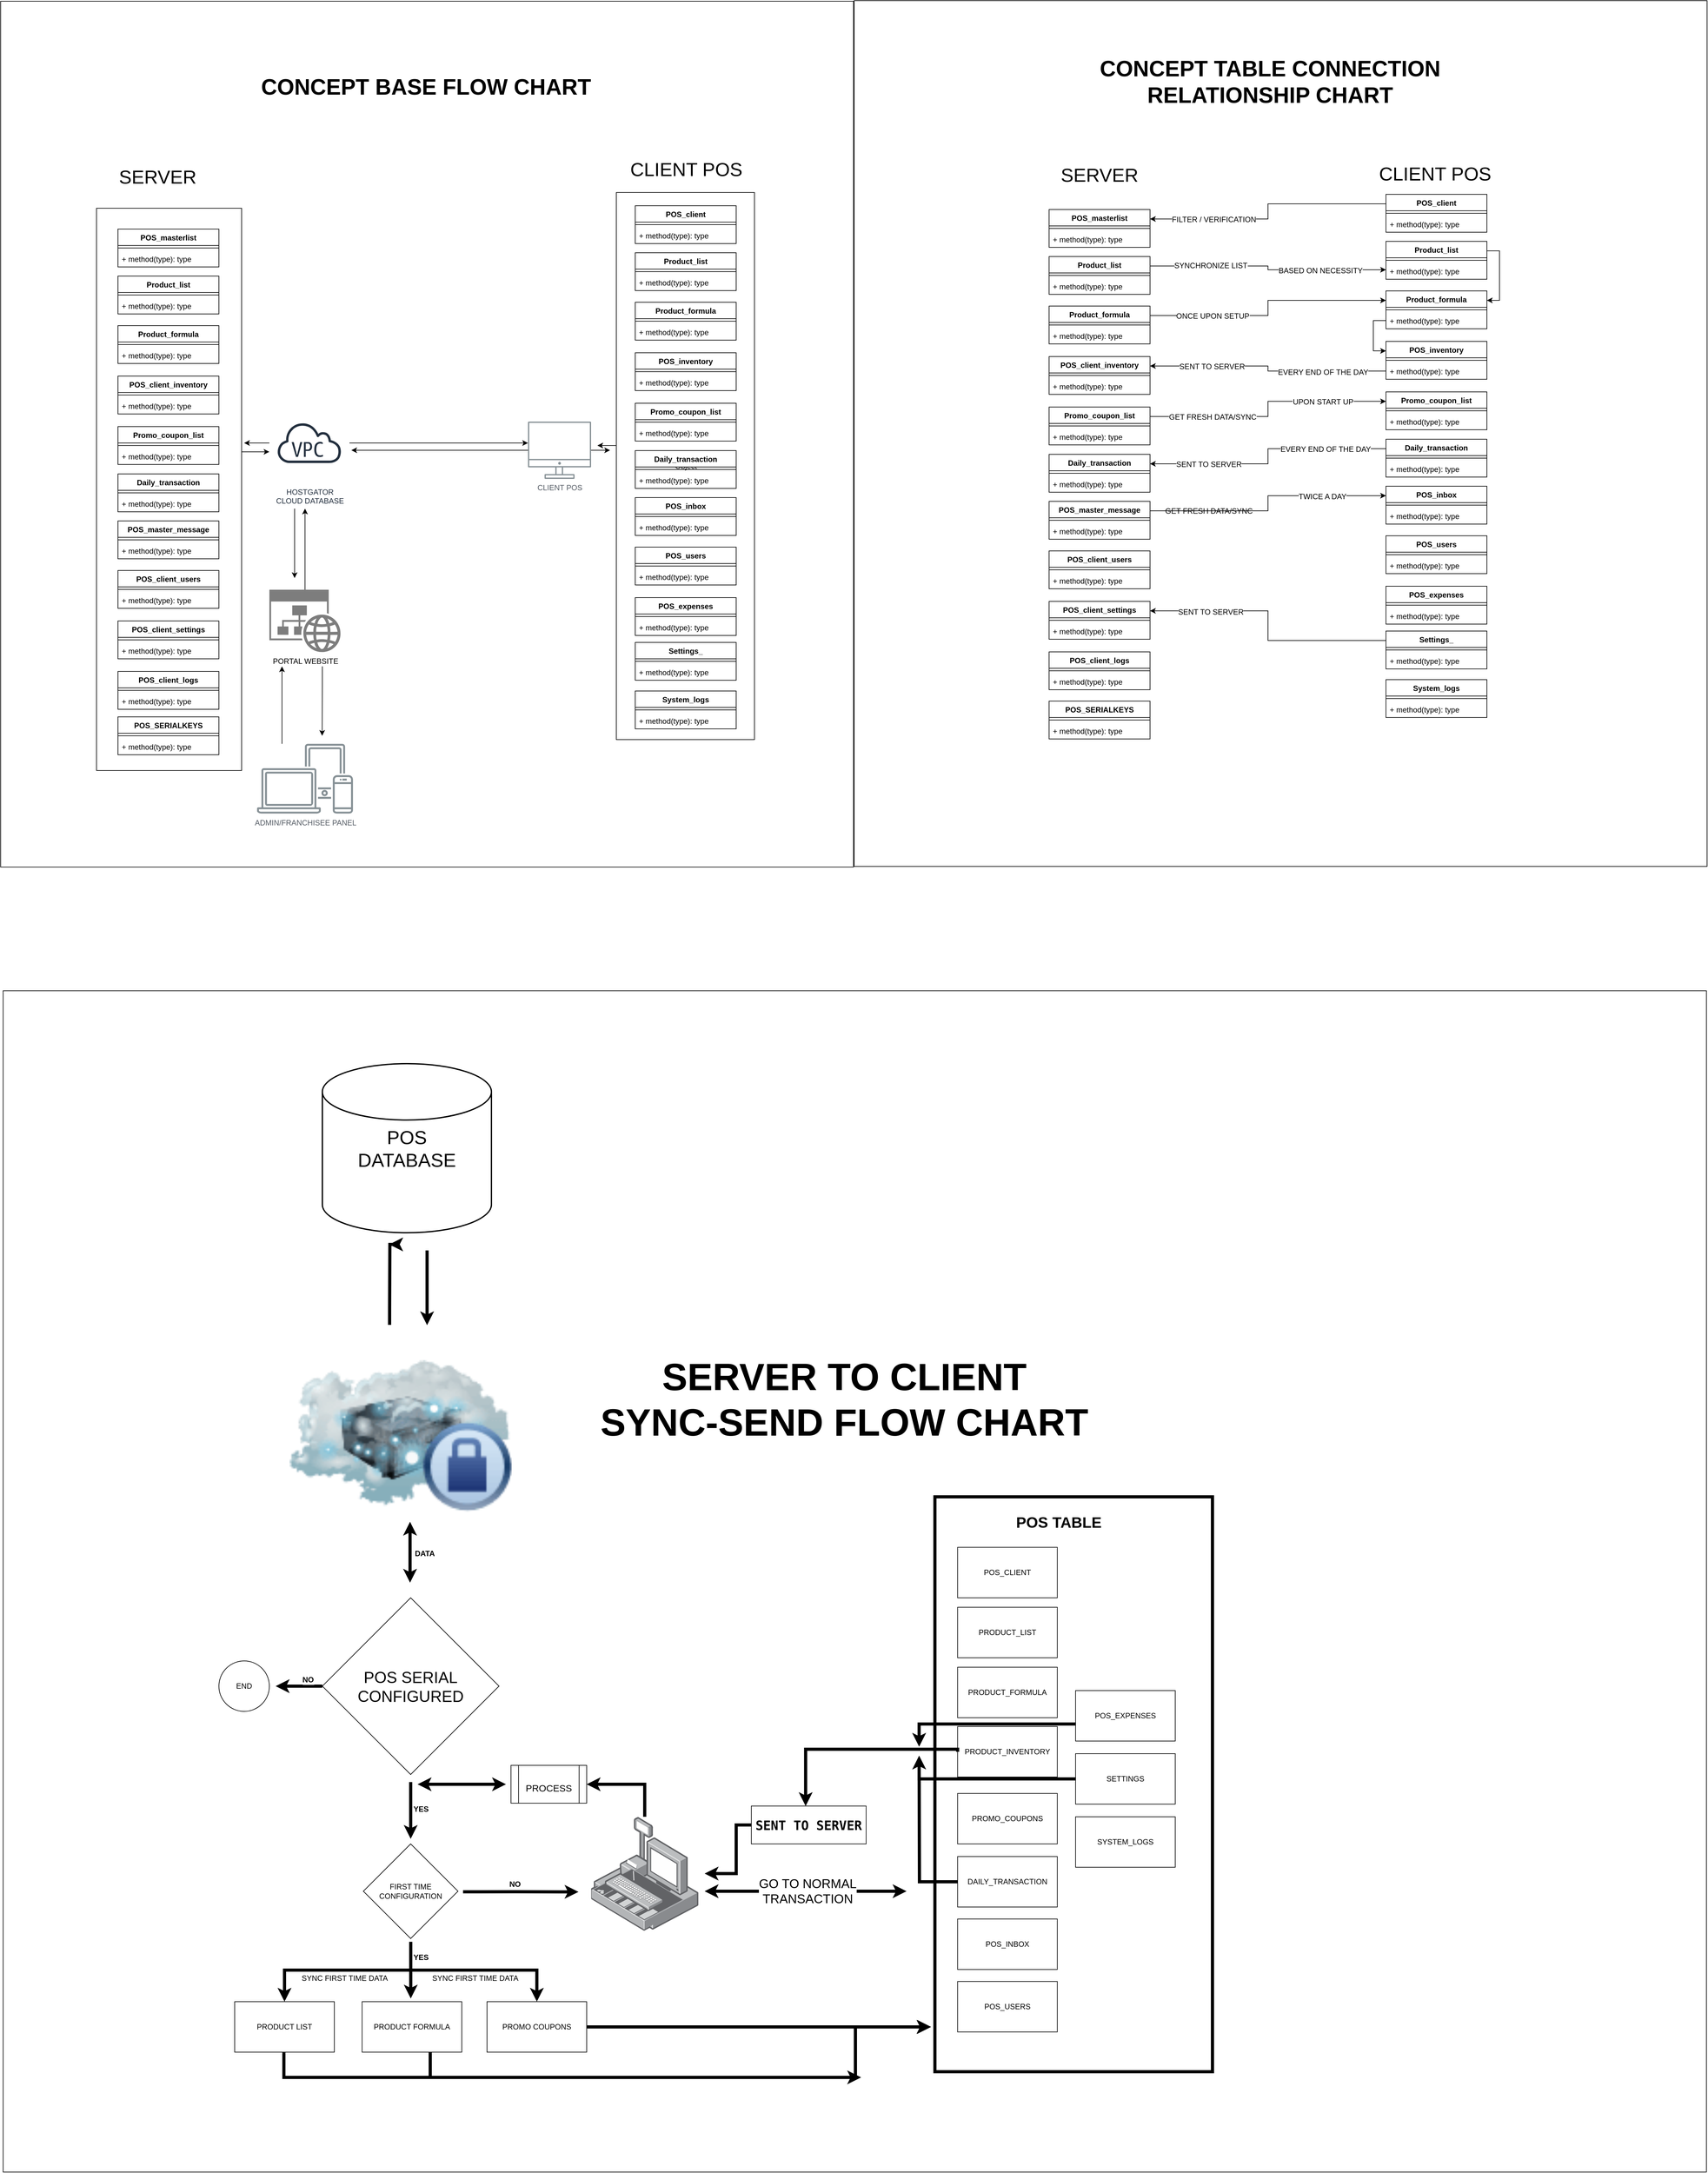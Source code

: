 <mxfile version="12.0.2" type="github" pages="3"><diagram name="Page-1" id="2ca16b54-16f6-2749-3443-fa8db7711227"><mxGraphModel dx="4251" dy="2269" grid="1" gridSize="10" guides="1" tooltips="1" connect="1" arrows="1" fold="1" page="1" pageScale="1" pageWidth="850" pageHeight="1100" background="none" math="0" shadow="0"><root><mxCell id="0"/><mxCell id="1" parent="0"/><mxCell id="dwnQt-Mk4WYnjLTZbI1O-2" value="" style="rounded=0;whiteSpace=wrap;html=1;" parent="1" vertex="1"><mxGeometry x="52" y="471" width="1352" height="1372" as="geometry"/></mxCell><mxCell id="kUChlgiEwbljeGxqCJoP-4" style="edgeStyle=orthogonalEdgeStyle;rounded=0;orthogonalLoop=1;jettySize=auto;html=1;" parent="1" source="n9NfLtIcZSmgfoyzjJT_-75" edge="1"><mxGeometry relative="1" as="geometry"><mxPoint x="998" y="1175" as="targetPoint"/><Array as="points"><mxPoint x="998" y="1175"/><mxPoint x="998" y="1175"/></Array></mxGeometry></mxCell><mxCell id="n9NfLtIcZSmgfoyzjJT_-75" value="Object" style="html=1;" parent="1" vertex="1"><mxGeometry x="1028" y="774" width="219" height="867" as="geometry"/></mxCell><mxCell id="kUChlgiEwbljeGxqCJoP-6" style="edgeStyle=orthogonalEdgeStyle;rounded=0;orthogonalLoop=1;jettySize=auto;html=1;entryX=0;entryY=0.61;entryDx=0;entryDy=0;entryPerimeter=0;" parent="1" source="n9NfLtIcZSmgfoyzjJT_-70" target="n9NfLtIcZSmgfoyzjJT_-69" edge="1"><mxGeometry relative="1" as="geometry"><mxPoint x="478.0" y="1214" as="targetPoint"/><Array as="points"><mxPoint x="456" y="1185"/></Array></mxGeometry></mxCell><mxCell id="n9NfLtIcZSmgfoyzjJT_-70" value="" style="html=1;" parent="1" vertex="1"><mxGeometry x="204" y="799" width="230" height="891" as="geometry"/></mxCell><mxCell id="n9NfLtIcZSmgfoyzjJT_-1" value="Product_formula" style="swimlane;fontStyle=1;align=center;verticalAlign=top;childLayout=stackLayout;horizontal=1;startSize=26;horizontalStack=0;resizeParent=1;resizeParentMax=0;resizeLast=0;collapsible=1;marginBottom=0;" parent="1" vertex="1"><mxGeometry x="238" y="985" width="160" height="60" as="geometry"/></mxCell><mxCell id="n9NfLtIcZSmgfoyzjJT_-3" value="" style="line;strokeWidth=1;fillColor=none;align=left;verticalAlign=middle;spacingTop=-1;spacingLeft=3;spacingRight=3;rotatable=0;labelPosition=right;points=[];portConstraint=eastwest;" parent="n9NfLtIcZSmgfoyzjJT_-1" vertex="1"><mxGeometry y="26" width="160" height="8" as="geometry"/></mxCell><mxCell id="n9NfLtIcZSmgfoyzjJT_-4" value="+ method(type): type" style="text;strokeColor=none;fillColor=none;align=left;verticalAlign=top;spacingLeft=4;spacingRight=4;overflow=hidden;rotatable=0;points=[[0,0.5],[1,0.5]];portConstraint=eastwest;" parent="n9NfLtIcZSmgfoyzjJT_-1" vertex="1"><mxGeometry y="34" width="160" height="26" as="geometry"/></mxCell><mxCell id="n9NfLtIcZSmgfoyzjJT_-6" value="POS_masterlist" style="swimlane;fontStyle=1;align=center;verticalAlign=top;childLayout=stackLayout;horizontal=1;startSize=26;horizontalStack=0;resizeParent=1;resizeParentMax=0;resizeLast=0;collapsible=1;marginBottom=0;" parent="1" vertex="1"><mxGeometry x="238" y="832" width="160" height="60" as="geometry"/></mxCell><mxCell id="n9NfLtIcZSmgfoyzjJT_-7" value="" style="line;strokeWidth=1;fillColor=none;align=left;verticalAlign=middle;spacingTop=-1;spacingLeft=3;spacingRight=3;rotatable=0;labelPosition=right;points=[];portConstraint=eastwest;" parent="n9NfLtIcZSmgfoyzjJT_-6" vertex="1"><mxGeometry y="26" width="160" height="8" as="geometry"/></mxCell><mxCell id="n9NfLtIcZSmgfoyzjJT_-8" value="+ method(type): type" style="text;strokeColor=none;fillColor=none;align=left;verticalAlign=top;spacingLeft=4;spacingRight=4;overflow=hidden;rotatable=0;points=[[0,0.5],[1,0.5]];portConstraint=eastwest;" parent="n9NfLtIcZSmgfoyzjJT_-6" vertex="1"><mxGeometry y="34" width="160" height="26" as="geometry"/></mxCell><mxCell id="n9NfLtIcZSmgfoyzjJT_-9" value="POS_client_inventory" style="swimlane;fontStyle=1;align=center;verticalAlign=top;childLayout=stackLayout;horizontal=1;startSize=26;horizontalStack=0;resizeParent=1;resizeParentMax=0;resizeLast=0;collapsible=1;marginBottom=0;" parent="1" vertex="1"><mxGeometry x="238" y="1065" width="160" height="60" as="geometry"/></mxCell><mxCell id="n9NfLtIcZSmgfoyzjJT_-10" value="" style="line;strokeWidth=1;fillColor=none;align=left;verticalAlign=middle;spacingTop=-1;spacingLeft=3;spacingRight=3;rotatable=0;labelPosition=right;points=[];portConstraint=eastwest;" parent="n9NfLtIcZSmgfoyzjJT_-9" vertex="1"><mxGeometry y="26" width="160" height="8" as="geometry"/></mxCell><mxCell id="n9NfLtIcZSmgfoyzjJT_-11" value="+ method(type): type" style="text;strokeColor=none;fillColor=none;align=left;verticalAlign=top;spacingLeft=4;spacingRight=4;overflow=hidden;rotatable=0;points=[[0,0.5],[1,0.5]];portConstraint=eastwest;" parent="n9NfLtIcZSmgfoyzjJT_-9" vertex="1"><mxGeometry y="34" width="160" height="26" as="geometry"/></mxCell><mxCell id="n9NfLtIcZSmgfoyzjJT_-12" value="Promo_coupon_list" style="swimlane;fontStyle=1;align=center;verticalAlign=top;childLayout=stackLayout;horizontal=1;startSize=26;horizontalStack=0;resizeParent=1;resizeParentMax=0;resizeLast=0;collapsible=1;marginBottom=0;" parent="1" vertex="1"><mxGeometry x="238" y="1145" width="160" height="60" as="geometry"/></mxCell><mxCell id="n9NfLtIcZSmgfoyzjJT_-13" value="" style="line;strokeWidth=1;fillColor=none;align=left;verticalAlign=middle;spacingTop=-1;spacingLeft=3;spacingRight=3;rotatable=0;labelPosition=right;points=[];portConstraint=eastwest;" parent="n9NfLtIcZSmgfoyzjJT_-12" vertex="1"><mxGeometry y="26" width="160" height="8" as="geometry"/></mxCell><mxCell id="n9NfLtIcZSmgfoyzjJT_-14" value="+ method(type): type" style="text;strokeColor=none;fillColor=none;align=left;verticalAlign=top;spacingLeft=4;spacingRight=4;overflow=hidden;rotatable=0;points=[[0,0.5],[1,0.5]];portConstraint=eastwest;" parent="n9NfLtIcZSmgfoyzjJT_-12" vertex="1"><mxGeometry y="34" width="160" height="26" as="geometry"/></mxCell><mxCell id="n9NfLtIcZSmgfoyzjJT_-15" value="Product_list" style="swimlane;fontStyle=1;align=center;verticalAlign=top;childLayout=stackLayout;horizontal=1;startSize=26;horizontalStack=0;resizeParent=1;resizeParentMax=0;resizeLast=0;collapsible=1;marginBottom=0;" parent="1" vertex="1"><mxGeometry x="238" y="906.5" width="160" height="60" as="geometry"/></mxCell><mxCell id="n9NfLtIcZSmgfoyzjJT_-16" value="" style="line;strokeWidth=1;fillColor=none;align=left;verticalAlign=middle;spacingTop=-1;spacingLeft=3;spacingRight=3;rotatable=0;labelPosition=right;points=[];portConstraint=eastwest;" parent="n9NfLtIcZSmgfoyzjJT_-15" vertex="1"><mxGeometry y="26" width="160" height="8" as="geometry"/></mxCell><mxCell id="n9NfLtIcZSmgfoyzjJT_-17" value="+ method(type): type" style="text;strokeColor=none;fillColor=none;align=left;verticalAlign=top;spacingLeft=4;spacingRight=4;overflow=hidden;rotatable=0;points=[[0,0.5],[1,0.5]];portConstraint=eastwest;" parent="n9NfLtIcZSmgfoyzjJT_-15" vertex="1"><mxGeometry y="34" width="160" height="26" as="geometry"/></mxCell><mxCell id="n9NfLtIcZSmgfoyzjJT_-19" value="POS_client_users" style="swimlane;fontStyle=1;align=center;verticalAlign=top;childLayout=stackLayout;horizontal=1;startSize=26;horizontalStack=0;resizeParent=1;resizeParentMax=0;resizeLast=0;collapsible=1;marginBottom=0;" parent="1" vertex="1"><mxGeometry x="238" y="1373" width="160" height="60" as="geometry"/></mxCell><mxCell id="n9NfLtIcZSmgfoyzjJT_-20" value="" style="line;strokeWidth=1;fillColor=none;align=left;verticalAlign=middle;spacingTop=-1;spacingLeft=3;spacingRight=3;rotatable=0;labelPosition=right;points=[];portConstraint=eastwest;" parent="n9NfLtIcZSmgfoyzjJT_-19" vertex="1"><mxGeometry y="26" width="160" height="8" as="geometry"/></mxCell><mxCell id="n9NfLtIcZSmgfoyzjJT_-21" value="+ method(type): type" style="text;strokeColor=none;fillColor=none;align=left;verticalAlign=top;spacingLeft=4;spacingRight=4;overflow=hidden;rotatable=0;points=[[0,0.5],[1,0.5]];portConstraint=eastwest;" parent="n9NfLtIcZSmgfoyzjJT_-19" vertex="1"><mxGeometry y="34" width="160" height="26" as="geometry"/></mxCell><mxCell id="n9NfLtIcZSmgfoyzjJT_-22" value="Daily_transaction" style="swimlane;fontStyle=1;align=center;verticalAlign=top;childLayout=stackLayout;horizontal=1;startSize=26;horizontalStack=0;resizeParent=1;resizeParentMax=0;resizeLast=0;collapsible=1;marginBottom=0;" parent="1" vertex="1"><mxGeometry x="238" y="1220" width="160" height="60" as="geometry"/></mxCell><mxCell id="n9NfLtIcZSmgfoyzjJT_-23" value="" style="line;strokeWidth=1;fillColor=none;align=left;verticalAlign=middle;spacingTop=-1;spacingLeft=3;spacingRight=3;rotatable=0;labelPosition=right;points=[];portConstraint=eastwest;" parent="n9NfLtIcZSmgfoyzjJT_-22" vertex="1"><mxGeometry y="26" width="160" height="8" as="geometry"/></mxCell><mxCell id="n9NfLtIcZSmgfoyzjJT_-24" value="+ method(type): type" style="text;strokeColor=none;fillColor=none;align=left;verticalAlign=top;spacingLeft=4;spacingRight=4;overflow=hidden;rotatable=0;points=[[0,0.5],[1,0.5]];portConstraint=eastwest;" parent="n9NfLtIcZSmgfoyzjJT_-22" vertex="1"><mxGeometry y="34" width="160" height="26" as="geometry"/></mxCell><mxCell id="n9NfLtIcZSmgfoyzjJT_-25" value="POS_client_settings" style="swimlane;fontStyle=1;align=center;verticalAlign=top;childLayout=stackLayout;horizontal=1;startSize=26;horizontalStack=0;resizeParent=1;resizeParentMax=0;resizeLast=0;collapsible=1;marginBottom=0;" parent="1" vertex="1"><mxGeometry x="238" y="1453" width="160" height="60" as="geometry"/></mxCell><mxCell id="n9NfLtIcZSmgfoyzjJT_-26" value="" style="line;strokeWidth=1;fillColor=none;align=left;verticalAlign=middle;spacingTop=-1;spacingLeft=3;spacingRight=3;rotatable=0;labelPosition=right;points=[];portConstraint=eastwest;" parent="n9NfLtIcZSmgfoyzjJT_-25" vertex="1"><mxGeometry y="26" width="160" height="8" as="geometry"/></mxCell><mxCell id="n9NfLtIcZSmgfoyzjJT_-27" value="+ method(type): type" style="text;strokeColor=none;fillColor=none;align=left;verticalAlign=top;spacingLeft=4;spacingRight=4;overflow=hidden;rotatable=0;points=[[0,0.5],[1,0.5]];portConstraint=eastwest;" parent="n9NfLtIcZSmgfoyzjJT_-25" vertex="1"><mxGeometry y="34" width="160" height="26" as="geometry"/></mxCell><mxCell id="n9NfLtIcZSmgfoyzjJT_-28" value="POS_client_logs" style="swimlane;fontStyle=1;align=center;verticalAlign=top;childLayout=stackLayout;horizontal=1;startSize=26;horizontalStack=0;resizeParent=1;resizeParentMax=0;resizeLast=0;collapsible=1;marginBottom=0;" parent="1" vertex="1"><mxGeometry x="238" y="1533" width="160" height="60" as="geometry"/></mxCell><mxCell id="n9NfLtIcZSmgfoyzjJT_-29" value="" style="line;strokeWidth=1;fillColor=none;align=left;verticalAlign=middle;spacingTop=-1;spacingLeft=3;spacingRight=3;rotatable=0;labelPosition=right;points=[];portConstraint=eastwest;" parent="n9NfLtIcZSmgfoyzjJT_-28" vertex="1"><mxGeometry y="26" width="160" height="8" as="geometry"/></mxCell><mxCell id="n9NfLtIcZSmgfoyzjJT_-30" value="+ method(type): type" style="text;strokeColor=none;fillColor=none;align=left;verticalAlign=top;spacingLeft=4;spacingRight=4;overflow=hidden;rotatable=0;points=[[0,0.5],[1,0.5]];portConstraint=eastwest;" parent="n9NfLtIcZSmgfoyzjJT_-28" vertex="1"><mxGeometry y="34" width="160" height="26" as="geometry"/></mxCell><mxCell id="n9NfLtIcZSmgfoyzjJT_-31" value="POS_master_message" style="swimlane;fontStyle=1;align=center;verticalAlign=top;childLayout=stackLayout;horizontal=1;startSize=26;horizontalStack=0;resizeParent=1;resizeParentMax=0;resizeLast=0;collapsible=1;marginBottom=0;" parent="1" vertex="1"><mxGeometry x="238" y="1294.5" width="160" height="60" as="geometry"/></mxCell><mxCell id="n9NfLtIcZSmgfoyzjJT_-32" value="" style="line;strokeWidth=1;fillColor=none;align=left;verticalAlign=middle;spacingTop=-1;spacingLeft=3;spacingRight=3;rotatable=0;labelPosition=right;points=[];portConstraint=eastwest;" parent="n9NfLtIcZSmgfoyzjJT_-31" vertex="1"><mxGeometry y="26" width="160" height="8" as="geometry"/></mxCell><mxCell id="n9NfLtIcZSmgfoyzjJT_-33" value="+ method(type): type" style="text;strokeColor=none;fillColor=none;align=left;verticalAlign=top;spacingLeft=4;spacingRight=4;overflow=hidden;rotatable=0;points=[[0,0.5],[1,0.5]];portConstraint=eastwest;" parent="n9NfLtIcZSmgfoyzjJT_-31" vertex="1"><mxGeometry y="34" width="160" height="26" as="geometry"/></mxCell><mxCell id="n9NfLtIcZSmgfoyzjJT_-34" value="Product_formula" style="swimlane;fontStyle=1;align=center;verticalAlign=top;childLayout=stackLayout;horizontal=1;startSize=26;horizontalStack=0;resizeParent=1;resizeParentMax=0;resizeLast=0;collapsible=1;marginBottom=0;" parent="1" vertex="1"><mxGeometry x="1058" y="948" width="160" height="60" as="geometry"/></mxCell><mxCell id="n9NfLtIcZSmgfoyzjJT_-35" value="" style="line;strokeWidth=1;fillColor=none;align=left;verticalAlign=middle;spacingTop=-1;spacingLeft=3;spacingRight=3;rotatable=0;labelPosition=right;points=[];portConstraint=eastwest;" parent="n9NfLtIcZSmgfoyzjJT_-34" vertex="1"><mxGeometry y="26" width="160" height="8" as="geometry"/></mxCell><mxCell id="n9NfLtIcZSmgfoyzjJT_-36" value="+ method(type): type" style="text;strokeColor=none;fillColor=none;align=left;verticalAlign=top;spacingLeft=4;spacingRight=4;overflow=hidden;rotatable=0;points=[[0,0.5],[1,0.5]];portConstraint=eastwest;" parent="n9NfLtIcZSmgfoyzjJT_-34" vertex="1"><mxGeometry y="34" width="160" height="26" as="geometry"/></mxCell><mxCell id="n9NfLtIcZSmgfoyzjJT_-37" value="POS_client" style="swimlane;fontStyle=1;align=center;verticalAlign=top;childLayout=stackLayout;horizontal=1;startSize=26;horizontalStack=0;resizeParent=1;resizeParentMax=0;resizeLast=0;collapsible=1;marginBottom=0;" parent="1" vertex="1"><mxGeometry x="1058" y="795" width="160" height="60" as="geometry"/></mxCell><mxCell id="n9NfLtIcZSmgfoyzjJT_-38" value="" style="line;strokeWidth=1;fillColor=none;align=left;verticalAlign=middle;spacingTop=-1;spacingLeft=3;spacingRight=3;rotatable=0;labelPosition=right;points=[];portConstraint=eastwest;" parent="n9NfLtIcZSmgfoyzjJT_-37" vertex="1"><mxGeometry y="26" width="160" height="8" as="geometry"/></mxCell><mxCell id="n9NfLtIcZSmgfoyzjJT_-39" value="+ method(type): type" style="text;strokeColor=none;fillColor=none;align=left;verticalAlign=top;spacingLeft=4;spacingRight=4;overflow=hidden;rotatable=0;points=[[0,0.5],[1,0.5]];portConstraint=eastwest;" parent="n9NfLtIcZSmgfoyzjJT_-37" vertex="1"><mxGeometry y="34" width="160" height="26" as="geometry"/></mxCell><mxCell id="n9NfLtIcZSmgfoyzjJT_-40" value="POS_inventory" style="swimlane;fontStyle=1;align=center;verticalAlign=top;childLayout=stackLayout;horizontal=1;startSize=26;horizontalStack=0;resizeParent=1;resizeParentMax=0;resizeLast=0;collapsible=1;marginBottom=0;" parent="1" vertex="1"><mxGeometry x="1058" y="1028" width="160" height="60" as="geometry"/></mxCell><mxCell id="n9NfLtIcZSmgfoyzjJT_-41" value="" style="line;strokeWidth=1;fillColor=none;align=left;verticalAlign=middle;spacingTop=-1;spacingLeft=3;spacingRight=3;rotatable=0;labelPosition=right;points=[];portConstraint=eastwest;" parent="n9NfLtIcZSmgfoyzjJT_-40" vertex="1"><mxGeometry y="26" width="160" height="8" as="geometry"/></mxCell><mxCell id="n9NfLtIcZSmgfoyzjJT_-42" value="+ method(type): type" style="text;strokeColor=none;fillColor=none;align=left;verticalAlign=top;spacingLeft=4;spacingRight=4;overflow=hidden;rotatable=0;points=[[0,0.5],[1,0.5]];portConstraint=eastwest;" parent="n9NfLtIcZSmgfoyzjJT_-40" vertex="1"><mxGeometry y="34" width="160" height="26" as="geometry"/></mxCell><mxCell id="n9NfLtIcZSmgfoyzjJT_-43" value="Promo_coupon_list" style="swimlane;fontStyle=1;align=center;verticalAlign=top;childLayout=stackLayout;horizontal=1;startSize=26;horizontalStack=0;resizeParent=1;resizeParentMax=0;resizeLast=0;collapsible=1;marginBottom=0;" parent="1" vertex="1"><mxGeometry x="1058" y="1108" width="160" height="60" as="geometry"/></mxCell><mxCell id="n9NfLtIcZSmgfoyzjJT_-44" value="" style="line;strokeWidth=1;fillColor=none;align=left;verticalAlign=middle;spacingTop=-1;spacingLeft=3;spacingRight=3;rotatable=0;labelPosition=right;points=[];portConstraint=eastwest;" parent="n9NfLtIcZSmgfoyzjJT_-43" vertex="1"><mxGeometry y="26" width="160" height="8" as="geometry"/></mxCell><mxCell id="n9NfLtIcZSmgfoyzjJT_-45" value="+ method(type): type" style="text;strokeColor=none;fillColor=none;align=left;verticalAlign=top;spacingLeft=4;spacingRight=4;overflow=hidden;rotatable=0;points=[[0,0.5],[1,0.5]];portConstraint=eastwest;" parent="n9NfLtIcZSmgfoyzjJT_-43" vertex="1"><mxGeometry y="34" width="160" height="26" as="geometry"/></mxCell><mxCell id="n9NfLtIcZSmgfoyzjJT_-46" value="Product_list" style="swimlane;fontStyle=1;align=center;verticalAlign=top;childLayout=stackLayout;horizontal=1;startSize=26;horizontalStack=0;resizeParent=1;resizeParentMax=0;resizeLast=0;collapsible=1;marginBottom=0;" parent="1" vertex="1"><mxGeometry x="1058" y="869.5" width="160" height="60" as="geometry"/></mxCell><mxCell id="n9NfLtIcZSmgfoyzjJT_-47" value="" style="line;strokeWidth=1;fillColor=none;align=left;verticalAlign=middle;spacingTop=-1;spacingLeft=3;spacingRight=3;rotatable=0;labelPosition=right;points=[];portConstraint=eastwest;" parent="n9NfLtIcZSmgfoyzjJT_-46" vertex="1"><mxGeometry y="26" width="160" height="8" as="geometry"/></mxCell><mxCell id="n9NfLtIcZSmgfoyzjJT_-48" value="+ method(type): type" style="text;strokeColor=none;fillColor=none;align=left;verticalAlign=top;spacingLeft=4;spacingRight=4;overflow=hidden;rotatable=0;points=[[0,0.5],[1,0.5]];portConstraint=eastwest;" parent="n9NfLtIcZSmgfoyzjJT_-46" vertex="1"><mxGeometry y="34" width="160" height="26" as="geometry"/></mxCell><mxCell id="n9NfLtIcZSmgfoyzjJT_-49" value="POS_users" style="swimlane;fontStyle=1;align=center;verticalAlign=top;childLayout=stackLayout;horizontal=1;startSize=26;horizontalStack=0;resizeParent=1;resizeParentMax=0;resizeLast=0;collapsible=1;marginBottom=0;" parent="1" vertex="1"><mxGeometry x="1058" y="1336" width="160" height="60" as="geometry"/></mxCell><mxCell id="n9NfLtIcZSmgfoyzjJT_-50" value="" style="line;strokeWidth=1;fillColor=none;align=left;verticalAlign=middle;spacingTop=-1;spacingLeft=3;spacingRight=3;rotatable=0;labelPosition=right;points=[];portConstraint=eastwest;" parent="n9NfLtIcZSmgfoyzjJT_-49" vertex="1"><mxGeometry y="26" width="160" height="8" as="geometry"/></mxCell><mxCell id="n9NfLtIcZSmgfoyzjJT_-51" value="+ method(type): type" style="text;strokeColor=none;fillColor=none;align=left;verticalAlign=top;spacingLeft=4;spacingRight=4;overflow=hidden;rotatable=0;points=[[0,0.5],[1,0.5]];portConstraint=eastwest;" parent="n9NfLtIcZSmgfoyzjJT_-49" vertex="1"><mxGeometry y="34" width="160" height="26" as="geometry"/></mxCell><mxCell id="n9NfLtIcZSmgfoyzjJT_-52" value="Daily_transaction" style="swimlane;fontStyle=1;align=center;verticalAlign=top;childLayout=stackLayout;horizontal=1;startSize=26;horizontalStack=0;resizeParent=1;resizeParentMax=0;resizeLast=0;collapsible=1;marginBottom=0;" parent="1" vertex="1"><mxGeometry x="1058" y="1183" width="160" height="60" as="geometry"/></mxCell><mxCell id="n9NfLtIcZSmgfoyzjJT_-53" value="" style="line;strokeWidth=1;fillColor=none;align=left;verticalAlign=middle;spacingTop=-1;spacingLeft=3;spacingRight=3;rotatable=0;labelPosition=right;points=[];portConstraint=eastwest;" parent="n9NfLtIcZSmgfoyzjJT_-52" vertex="1"><mxGeometry y="26" width="160" height="8" as="geometry"/></mxCell><mxCell id="n9NfLtIcZSmgfoyzjJT_-54" value="+ method(type): type" style="text;strokeColor=none;fillColor=none;align=left;verticalAlign=top;spacingLeft=4;spacingRight=4;overflow=hidden;rotatable=0;points=[[0,0.5],[1,0.5]];portConstraint=eastwest;" parent="n9NfLtIcZSmgfoyzjJT_-52" vertex="1"><mxGeometry y="34" width="160" height="26" as="geometry"/></mxCell><mxCell id="n9NfLtIcZSmgfoyzjJT_-55" value="POS_expenses" style="swimlane;fontStyle=1;align=center;verticalAlign=top;childLayout=stackLayout;horizontal=1;startSize=26;horizontalStack=0;resizeParent=1;resizeParentMax=0;resizeLast=0;collapsible=1;marginBottom=0;" parent="1" vertex="1"><mxGeometry x="1058" y="1416" width="160" height="60" as="geometry"/></mxCell><mxCell id="n9NfLtIcZSmgfoyzjJT_-56" value="" style="line;strokeWidth=1;fillColor=none;align=left;verticalAlign=middle;spacingTop=-1;spacingLeft=3;spacingRight=3;rotatable=0;labelPosition=right;points=[];portConstraint=eastwest;" parent="n9NfLtIcZSmgfoyzjJT_-55" vertex="1"><mxGeometry y="26" width="160" height="8" as="geometry"/></mxCell><mxCell id="n9NfLtIcZSmgfoyzjJT_-57" value="+ method(type): type" style="text;strokeColor=none;fillColor=none;align=left;verticalAlign=top;spacingLeft=4;spacingRight=4;overflow=hidden;rotatable=0;points=[[0,0.5],[1,0.5]];portConstraint=eastwest;" parent="n9NfLtIcZSmgfoyzjJT_-55" vertex="1"><mxGeometry y="34" width="160" height="26" as="geometry"/></mxCell><mxCell id="n9NfLtIcZSmgfoyzjJT_-58" value="Settings_" style="swimlane;fontStyle=1;align=center;verticalAlign=top;childLayout=stackLayout;horizontal=1;startSize=26;horizontalStack=0;resizeParent=1;resizeParentMax=0;resizeLast=0;collapsible=1;marginBottom=0;" parent="1" vertex="1"><mxGeometry x="1058" y="1487" width="160" height="60" as="geometry"/></mxCell><mxCell id="n9NfLtIcZSmgfoyzjJT_-59" value="" style="line;strokeWidth=1;fillColor=none;align=left;verticalAlign=middle;spacingTop=-1;spacingLeft=3;spacingRight=3;rotatable=0;labelPosition=right;points=[];portConstraint=eastwest;" parent="n9NfLtIcZSmgfoyzjJT_-58" vertex="1"><mxGeometry y="26" width="160" height="8" as="geometry"/></mxCell><mxCell id="n9NfLtIcZSmgfoyzjJT_-60" value="+ method(type): type" style="text;strokeColor=none;fillColor=none;align=left;verticalAlign=top;spacingLeft=4;spacingRight=4;overflow=hidden;rotatable=0;points=[[0,0.5],[1,0.5]];portConstraint=eastwest;" parent="n9NfLtIcZSmgfoyzjJT_-58" vertex="1"><mxGeometry y="34" width="160" height="26" as="geometry"/></mxCell><mxCell id="n9NfLtIcZSmgfoyzjJT_-61" value="POS_inbox" style="swimlane;fontStyle=1;align=center;verticalAlign=top;childLayout=stackLayout;horizontal=1;startSize=26;horizontalStack=0;resizeParent=1;resizeParentMax=0;resizeLast=0;collapsible=1;marginBottom=0;" parent="1" vertex="1"><mxGeometry x="1058" y="1257.5" width="160" height="60" as="geometry"/></mxCell><mxCell id="n9NfLtIcZSmgfoyzjJT_-62" value="" style="line;strokeWidth=1;fillColor=none;align=left;verticalAlign=middle;spacingTop=-1;spacingLeft=3;spacingRight=3;rotatable=0;labelPosition=right;points=[];portConstraint=eastwest;" parent="n9NfLtIcZSmgfoyzjJT_-61" vertex="1"><mxGeometry y="26" width="160" height="8" as="geometry"/></mxCell><mxCell id="n9NfLtIcZSmgfoyzjJT_-63" value="+ method(type): type" style="text;strokeColor=none;fillColor=none;align=left;verticalAlign=top;spacingLeft=4;spacingRight=4;overflow=hidden;rotatable=0;points=[[0,0.5],[1,0.5]];portConstraint=eastwest;" parent="n9NfLtIcZSmgfoyzjJT_-61" vertex="1"><mxGeometry y="34" width="160" height="26" as="geometry"/></mxCell><mxCell id="n9NfLtIcZSmgfoyzjJT_-74" style="edgeStyle=orthogonalEdgeStyle;rounded=0;orthogonalLoop=1;jettySize=auto;html=1;" parent="1" source="n9NfLtIcZSmgfoyzjJT_-65" edge="1"><mxGeometry relative="1" as="geometry"><mxPoint x="608" y="1182.5" as="targetPoint"/></mxGeometry></mxCell><mxCell id="kUChlgiEwbljeGxqCJoP-5" style="edgeStyle=orthogonalEdgeStyle;rounded=0;orthogonalLoop=1;jettySize=auto;html=1;" parent="1" source="n9NfLtIcZSmgfoyzjJT_-65" edge="1"><mxGeometry relative="1" as="geometry"><mxPoint x="1018" y="1182.5" as="targetPoint"/></mxGeometry></mxCell><mxCell id="n9NfLtIcZSmgfoyzjJT_-65" value="CLIENT POS" style="outlineConnect=0;gradientColor=none;fontColor=#545B64;strokeColor=none;fillColor=#879196;dashed=0;verticalLabelPosition=bottom;verticalAlign=top;align=center;html=1;fontSize=12;fontStyle=0;aspect=fixed;shape=mxgraph.aws4.illustration_desktop;pointerEvents=1" parent="1" vertex="1"><mxGeometry x="888" y="1137" width="100" height="91" as="geometry"/></mxCell><mxCell id="n9NfLtIcZSmgfoyzjJT_-66" value="System_logs" style="swimlane;fontStyle=1;align=center;verticalAlign=top;childLayout=stackLayout;horizontal=1;startSize=26;horizontalStack=0;resizeParent=1;resizeParentMax=0;resizeLast=0;collapsible=1;marginBottom=0;" parent="1" vertex="1"><mxGeometry x="1058" y="1564" width="160" height="60" as="geometry"/></mxCell><mxCell id="n9NfLtIcZSmgfoyzjJT_-67" value="" style="line;strokeWidth=1;fillColor=none;align=left;verticalAlign=middle;spacingTop=-1;spacingLeft=3;spacingRight=3;rotatable=0;labelPosition=right;points=[];portConstraint=eastwest;" parent="n9NfLtIcZSmgfoyzjJT_-66" vertex="1"><mxGeometry y="26" width="160" height="8" as="geometry"/></mxCell><mxCell id="n9NfLtIcZSmgfoyzjJT_-68" value="+ method(type): type" style="text;strokeColor=none;fillColor=none;align=left;verticalAlign=top;spacingLeft=4;spacingRight=4;overflow=hidden;rotatable=0;points=[[0,0.5],[1,0.5]];portConstraint=eastwest;" parent="n9NfLtIcZSmgfoyzjJT_-66" vertex="1"><mxGeometry y="34" width="160" height="26" as="geometry"/></mxCell><mxCell id="n9NfLtIcZSmgfoyzjJT_-72" style="edgeStyle=orthogonalEdgeStyle;rounded=0;orthogonalLoop=1;jettySize=auto;html=1;" parent="1" source="n9NfLtIcZSmgfoyzjJT_-69" edge="1"><mxGeometry relative="1" as="geometry"><mxPoint x="438" y="1171" as="targetPoint"/></mxGeometry></mxCell><mxCell id="n9NfLtIcZSmgfoyzjJT_-73" style="edgeStyle=orthogonalEdgeStyle;rounded=0;orthogonalLoop=1;jettySize=auto;html=1;" parent="1" source="n9NfLtIcZSmgfoyzjJT_-69" edge="1"><mxGeometry relative="1" as="geometry"><mxPoint x="888" y="1171" as="targetPoint"/></mxGeometry></mxCell><mxCell id="kUChlgiEwbljeGxqCJoP-12" style="edgeStyle=orthogonalEdgeStyle;rounded=0;orthogonalLoop=1;jettySize=auto;html=1;" parent="1" edge="1"><mxGeometry relative="1" as="geometry"><mxPoint x="518" y="1385" as="targetPoint"/><mxPoint x="518" y="1275" as="sourcePoint"/><Array as="points"><mxPoint x="518" y="1330"/><mxPoint x="518" y="1330"/></Array></mxGeometry></mxCell><mxCell id="n9NfLtIcZSmgfoyzjJT_-69" value="&lt;div&gt;HOSTGATOR&lt;/div&gt;&lt;div&gt;CLOUD DATABASE&lt;br&gt;&lt;/div&gt;" style="outlineConnect=0;fontColor=#232F3E;gradientColor=none;strokeColor=#232F3E;fillColor=#ffffff;dashed=0;verticalLabelPosition=bottom;verticalAlign=top;align=center;html=1;fontSize=12;fontStyle=0;aspect=fixed;shape=mxgraph.aws4.resourceIcon;resIcon=mxgraph.aws4.virtual_private_cloud;" parent="1" vertex="1"><mxGeometry x="478" y="1107.5" width="127" height="127" as="geometry"/></mxCell><mxCell id="wYJpRCGvR1msqqRHP7t--8" style="edgeStyle=orthogonalEdgeStyle;rounded=0;orthogonalLoop=1;jettySize=auto;html=1;" parent="1" source="kUChlgiEwbljeGxqCJoP-1" edge="1"><mxGeometry relative="1" as="geometry"><mxPoint x="498" y="1525" as="targetPoint"/><Array as="points"><mxPoint x="498" y="1525"/></Array></mxGeometry></mxCell><mxCell id="kUChlgiEwbljeGxqCJoP-1" value="ADMIN/FRANCHISEE PANEL" style="outlineConnect=0;gradientColor=none;fontColor=#545B64;strokeColor=none;fillColor=#879196;dashed=0;verticalLabelPosition=bottom;verticalAlign=top;align=center;html=1;fontSize=12;fontStyle=0;aspect=fixed;shape=mxgraph.aws4.illustration_devices;pointerEvents=1" parent="1" vertex="1"><mxGeometry x="458.5" y="1647.5" width="152" height="111" as="geometry"/></mxCell><mxCell id="kUChlgiEwbljeGxqCJoP-16" style="edgeStyle=orthogonalEdgeStyle;rounded=0;orthogonalLoop=1;jettySize=auto;html=1;" parent="1" source="kUChlgiEwbljeGxqCJoP-14" edge="1"><mxGeometry relative="1" as="geometry"><mxPoint x="534.5" y="1275" as="targetPoint"/></mxGeometry></mxCell><mxCell id="wYJpRCGvR1msqqRHP7t--7" style="edgeStyle=orthogonalEdgeStyle;rounded=0;orthogonalLoop=1;jettySize=auto;html=1;" parent="1" edge="1"><mxGeometry relative="1" as="geometry"><mxPoint x="561.667" y="1635" as="targetPoint"/><mxPoint x="562" y="1525" as="sourcePoint"/><Array as="points"><mxPoint x="562" y="1555"/><mxPoint x="562" y="1555"/></Array></mxGeometry></mxCell><mxCell id="kUChlgiEwbljeGxqCJoP-14" value="PORTAL WEBSITE" style="aspect=fixed;pointerEvents=1;shadow=0;dashed=0;html=1;strokeColor=none;labelPosition=center;verticalLabelPosition=bottom;verticalAlign=top;align=center;shape=mxgraph.mscae.enterprise.website_generic;fillColor=#7D7D7D;" parent="1" vertex="1"><mxGeometry x="478" y="1403.5" width="113" height="99" as="geometry"/></mxCell><mxCell id="wYJpRCGvR1msqqRHP7t--11" value="&lt;font style=&quot;font-size: 30px&quot;&gt;SERVER&lt;/font&gt;" style="text;html=1;strokeColor=none;fillColor=none;align=center;verticalAlign=middle;whiteSpace=wrap;rounded=0;" parent="1" vertex="1"><mxGeometry x="280.5" y="738.5" width="40" height="20" as="geometry"/></mxCell><mxCell id="wYJpRCGvR1msqqRHP7t--12" value="&lt;font style=&quot;font-size: 30px&quot;&gt;CLIENT POS&lt;/font&gt;" style="text;html=1;strokeColor=none;fillColor=none;align=center;verticalAlign=middle;whiteSpace=wrap;rounded=0;" parent="1" vertex="1"><mxGeometry x="1043.5" y="726.5" width="190" height="20" as="geometry"/></mxCell><mxCell id="dwnQt-Mk4WYnjLTZbI1O-3" value="&lt;font style=&quot;font-size: 35px&quot;&gt;CONCEPT BASE FLOW CHART&lt;/font&gt;" style="text;strokeColor=none;fillColor=none;html=1;fontSize=24;fontStyle=1;verticalAlign=middle;align=center;" parent="1" vertex="1"><mxGeometry x="434" y="541.5" width="584" height="129" as="geometry"/></mxCell><mxCell id="dwnQt-Mk4WYnjLTZbI1O-7" value="POS_SERIALKEYS" style="swimlane;fontStyle=1;align=center;verticalAlign=top;childLayout=stackLayout;horizontal=1;startSize=26;horizontalStack=0;resizeParent=1;resizeParentMax=0;resizeLast=0;collapsible=1;marginBottom=0;" parent="1" vertex="1"><mxGeometry x="238" y="1605" width="160" height="60" as="geometry"/></mxCell><mxCell id="dwnQt-Mk4WYnjLTZbI1O-8" value="" style="line;strokeWidth=1;fillColor=none;align=left;verticalAlign=middle;spacingTop=-1;spacingLeft=3;spacingRight=3;rotatable=0;labelPosition=right;points=[];portConstraint=eastwest;" parent="dwnQt-Mk4WYnjLTZbI1O-7" vertex="1"><mxGeometry y="26" width="160" height="8" as="geometry"/></mxCell><mxCell id="dwnQt-Mk4WYnjLTZbI1O-9" value="+ method(type): type" style="text;strokeColor=none;fillColor=none;align=left;verticalAlign=top;spacingLeft=4;spacingRight=4;overflow=hidden;rotatable=0;points=[[0,0.5],[1,0.5]];portConstraint=eastwest;" parent="dwnQt-Mk4WYnjLTZbI1O-7" vertex="1"><mxGeometry y="34" width="160" height="26" as="geometry"/></mxCell><mxCell id="dwnQt-Mk4WYnjLTZbI1O-200" value="" style="group;imageAspect=1;" parent="1" vertex="1" connectable="0"><mxGeometry x="1399" y="475" width="1352" height="1372" as="geometry"/></mxCell><mxCell id="dwnQt-Mk4WYnjLTZbI1O-4" value="" style="rounded=0;whiteSpace=wrap;html=1;" parent="dwnQt-Mk4WYnjLTZbI1O-200" vertex="1"><mxGeometry x="6" y="-5" width="1352" height="1372" as="geometry"/></mxCell><mxCell id="dwnQt-Mk4WYnjLTZbI1O-5" value="&lt;div&gt;&lt;font style=&quot;font-size: 35px&quot;&gt;CONCEPT TABLE CONNECTION &lt;br&gt;&lt;/font&gt;&lt;/div&gt;&lt;div&gt;&lt;font style=&quot;font-size: 35px&quot;&gt;RELATIONSHIP CHART&lt;/font&gt;&lt;/div&gt;" style="text;strokeColor=none;fillColor=none;html=1;fontSize=24;fontStyle=1;verticalAlign=middle;align=center;" parent="dwnQt-Mk4WYnjLTZbI1O-200" vertex="1"><mxGeometry x="373" y="58.5" width="584" height="129" as="geometry"/></mxCell><mxCell id="kUChlgiEwbljeGxqCJoP-23" value="Product_formula" style="swimlane;fontStyle=1;align=center;verticalAlign=top;childLayout=stackLayout;horizontal=1;startSize=26;horizontalStack=0;resizeParent=1;resizeParentMax=0;resizeLast=0;collapsible=1;marginBottom=0;" parent="dwnQt-Mk4WYnjLTZbI1O-200" vertex="1"><mxGeometry x="315" y="479" width="160" height="60" as="geometry"/></mxCell><mxCell id="kUChlgiEwbljeGxqCJoP-24" value="" style="line;strokeWidth=1;fillColor=none;align=left;verticalAlign=middle;spacingTop=-1;spacingLeft=3;spacingRight=3;rotatable=0;labelPosition=right;points=[];portConstraint=eastwest;" parent="kUChlgiEwbljeGxqCJoP-23" vertex="1"><mxGeometry y="26" width="160" height="8" as="geometry"/></mxCell><mxCell id="kUChlgiEwbljeGxqCJoP-25" value="+ method(type): type" style="text;strokeColor=none;fillColor=none;align=left;verticalAlign=top;spacingLeft=4;spacingRight=4;overflow=hidden;rotatable=0;points=[[0,0.5],[1,0.5]];portConstraint=eastwest;" parent="kUChlgiEwbljeGxqCJoP-23" vertex="1"><mxGeometry y="34" width="160" height="26" as="geometry"/></mxCell><mxCell id="kUChlgiEwbljeGxqCJoP-26" value="POS_masterlist" style="swimlane;fontStyle=1;align=center;verticalAlign=top;childLayout=stackLayout;horizontal=1;startSize=26;horizontalStack=0;resizeParent=1;resizeParentMax=0;resizeLast=0;collapsible=1;marginBottom=0;" parent="dwnQt-Mk4WYnjLTZbI1O-200" vertex="1"><mxGeometry x="315" y="326" width="160" height="60" as="geometry"/></mxCell><mxCell id="kUChlgiEwbljeGxqCJoP-27" value="" style="line;strokeWidth=1;fillColor=none;align=left;verticalAlign=middle;spacingTop=-1;spacingLeft=3;spacingRight=3;rotatable=0;labelPosition=right;points=[];portConstraint=eastwest;" parent="kUChlgiEwbljeGxqCJoP-26" vertex="1"><mxGeometry y="26" width="160" height="8" as="geometry"/></mxCell><mxCell id="kUChlgiEwbljeGxqCJoP-28" value="+ method(type): type" style="text;strokeColor=none;fillColor=none;align=left;verticalAlign=top;spacingLeft=4;spacingRight=4;overflow=hidden;rotatable=0;points=[[0,0.5],[1,0.5]];portConstraint=eastwest;" parent="kUChlgiEwbljeGxqCJoP-26" vertex="1"><mxGeometry y="34" width="160" height="26" as="geometry"/></mxCell><mxCell id="kUChlgiEwbljeGxqCJoP-29" value="POS_client_inventory" style="swimlane;fontStyle=1;align=center;verticalAlign=top;childLayout=stackLayout;horizontal=1;startSize=26;horizontalStack=0;resizeParent=1;resizeParentMax=0;resizeLast=0;collapsible=1;marginBottom=0;" parent="dwnQt-Mk4WYnjLTZbI1O-200" vertex="1"><mxGeometry x="315" y="559" width="160" height="60" as="geometry"/></mxCell><mxCell id="kUChlgiEwbljeGxqCJoP-30" value="" style="line;strokeWidth=1;fillColor=none;align=left;verticalAlign=middle;spacingTop=-1;spacingLeft=3;spacingRight=3;rotatable=0;labelPosition=right;points=[];portConstraint=eastwest;" parent="kUChlgiEwbljeGxqCJoP-29" vertex="1"><mxGeometry y="26" width="160" height="8" as="geometry"/></mxCell><mxCell id="kUChlgiEwbljeGxqCJoP-31" value="+ method(type): type" style="text;strokeColor=none;fillColor=none;align=left;verticalAlign=top;spacingLeft=4;spacingRight=4;overflow=hidden;rotatable=0;points=[[0,0.5],[1,0.5]];portConstraint=eastwest;" parent="kUChlgiEwbljeGxqCJoP-29" vertex="1"><mxGeometry y="34" width="160" height="26" as="geometry"/></mxCell><mxCell id="kUChlgiEwbljeGxqCJoP-32" value="Promo_coupon_list" style="swimlane;fontStyle=1;align=center;verticalAlign=top;childLayout=stackLayout;horizontal=1;startSize=26;horizontalStack=0;resizeParent=1;resizeParentMax=0;resizeLast=0;collapsible=1;marginBottom=0;" parent="dwnQt-Mk4WYnjLTZbI1O-200" vertex="1"><mxGeometry x="315" y="639" width="160" height="60" as="geometry"/></mxCell><mxCell id="kUChlgiEwbljeGxqCJoP-33" value="" style="line;strokeWidth=1;fillColor=none;align=left;verticalAlign=middle;spacingTop=-1;spacingLeft=3;spacingRight=3;rotatable=0;labelPosition=right;points=[];portConstraint=eastwest;" parent="kUChlgiEwbljeGxqCJoP-32" vertex="1"><mxGeometry y="26" width="160" height="8" as="geometry"/></mxCell><mxCell id="kUChlgiEwbljeGxqCJoP-34" value="+ method(type): type" style="text;strokeColor=none;fillColor=none;align=left;verticalAlign=top;spacingLeft=4;spacingRight=4;overflow=hidden;rotatable=0;points=[[0,0.5],[1,0.5]];portConstraint=eastwest;" parent="kUChlgiEwbljeGxqCJoP-32" vertex="1"><mxGeometry y="34" width="160" height="26" as="geometry"/></mxCell><mxCell id="kUChlgiEwbljeGxqCJoP-35" value="Product_list" style="swimlane;fontStyle=1;align=center;verticalAlign=top;childLayout=stackLayout;horizontal=1;startSize=26;horizontalStack=0;resizeParent=1;resizeParentMax=0;resizeLast=0;collapsible=1;marginBottom=0;" parent="dwnQt-Mk4WYnjLTZbI1O-200" vertex="1"><mxGeometry x="315" y="400.5" width="160" height="60" as="geometry"/></mxCell><mxCell id="kUChlgiEwbljeGxqCJoP-36" value="" style="line;strokeWidth=1;fillColor=none;align=left;verticalAlign=middle;spacingTop=-1;spacingLeft=3;spacingRight=3;rotatable=0;labelPosition=right;points=[];portConstraint=eastwest;" parent="kUChlgiEwbljeGxqCJoP-35" vertex="1"><mxGeometry y="26" width="160" height="8" as="geometry"/></mxCell><mxCell id="kUChlgiEwbljeGxqCJoP-37" value="+ method(type): type" style="text;strokeColor=none;fillColor=none;align=left;verticalAlign=top;spacingLeft=4;spacingRight=4;overflow=hidden;rotatable=0;points=[[0,0.5],[1,0.5]];portConstraint=eastwest;" parent="kUChlgiEwbljeGxqCJoP-35" vertex="1"><mxGeometry y="34" width="160" height="26" as="geometry"/></mxCell><mxCell id="kUChlgiEwbljeGxqCJoP-38" value="POS_client_users" style="swimlane;fontStyle=1;align=center;verticalAlign=top;childLayout=stackLayout;horizontal=1;startSize=26;horizontalStack=0;resizeParent=1;resizeParentMax=0;resizeLast=0;collapsible=1;marginBottom=0;" parent="dwnQt-Mk4WYnjLTZbI1O-200" vertex="1"><mxGeometry x="315" y="867" width="160" height="60" as="geometry"/></mxCell><mxCell id="kUChlgiEwbljeGxqCJoP-39" value="" style="line;strokeWidth=1;fillColor=none;align=left;verticalAlign=middle;spacingTop=-1;spacingLeft=3;spacingRight=3;rotatable=0;labelPosition=right;points=[];portConstraint=eastwest;" parent="kUChlgiEwbljeGxqCJoP-38" vertex="1"><mxGeometry y="26" width="160" height="8" as="geometry"/></mxCell><mxCell id="kUChlgiEwbljeGxqCJoP-40" value="+ method(type): type" style="text;strokeColor=none;fillColor=none;align=left;verticalAlign=top;spacingLeft=4;spacingRight=4;overflow=hidden;rotatable=0;points=[[0,0.5],[1,0.5]];portConstraint=eastwest;" parent="kUChlgiEwbljeGxqCJoP-38" vertex="1"><mxGeometry y="34" width="160" height="26" as="geometry"/></mxCell><mxCell id="kUChlgiEwbljeGxqCJoP-41" value="Daily_transaction" style="swimlane;fontStyle=1;align=center;verticalAlign=top;childLayout=stackLayout;horizontal=1;startSize=26;horizontalStack=0;resizeParent=1;resizeParentMax=0;resizeLast=0;collapsible=1;marginBottom=0;" parent="dwnQt-Mk4WYnjLTZbI1O-200" vertex="1"><mxGeometry x="315" y="714" width="160" height="60" as="geometry"/></mxCell><mxCell id="kUChlgiEwbljeGxqCJoP-42" value="" style="line;strokeWidth=1;fillColor=none;align=left;verticalAlign=middle;spacingTop=-1;spacingLeft=3;spacingRight=3;rotatable=0;labelPosition=right;points=[];portConstraint=eastwest;" parent="kUChlgiEwbljeGxqCJoP-41" vertex="1"><mxGeometry y="26" width="160" height="8" as="geometry"/></mxCell><mxCell id="kUChlgiEwbljeGxqCJoP-43" value="+ method(type): type" style="text;strokeColor=none;fillColor=none;align=left;verticalAlign=top;spacingLeft=4;spacingRight=4;overflow=hidden;rotatable=0;points=[[0,0.5],[1,0.5]];portConstraint=eastwest;" parent="kUChlgiEwbljeGxqCJoP-41" vertex="1"><mxGeometry y="34" width="160" height="26" as="geometry"/></mxCell><mxCell id="kUChlgiEwbljeGxqCJoP-44" value="POS_client_settings" style="swimlane;fontStyle=1;align=center;verticalAlign=top;childLayout=stackLayout;horizontal=1;startSize=26;horizontalStack=0;resizeParent=1;resizeParentMax=0;resizeLast=0;collapsible=1;marginBottom=0;" parent="dwnQt-Mk4WYnjLTZbI1O-200" vertex="1"><mxGeometry x="315" y="947" width="160" height="60" as="geometry"/></mxCell><mxCell id="kUChlgiEwbljeGxqCJoP-45" value="" style="line;strokeWidth=1;fillColor=none;align=left;verticalAlign=middle;spacingTop=-1;spacingLeft=3;spacingRight=3;rotatable=0;labelPosition=right;points=[];portConstraint=eastwest;" parent="kUChlgiEwbljeGxqCJoP-44" vertex="1"><mxGeometry y="26" width="160" height="8" as="geometry"/></mxCell><mxCell id="kUChlgiEwbljeGxqCJoP-46" value="+ method(type): type" style="text;strokeColor=none;fillColor=none;align=left;verticalAlign=top;spacingLeft=4;spacingRight=4;overflow=hidden;rotatable=0;points=[[0,0.5],[1,0.5]];portConstraint=eastwest;" parent="kUChlgiEwbljeGxqCJoP-44" vertex="1"><mxGeometry y="34" width="160" height="26" as="geometry"/></mxCell><mxCell id="kUChlgiEwbljeGxqCJoP-47" value="POS_client_logs" style="swimlane;fontStyle=1;align=center;verticalAlign=top;childLayout=stackLayout;horizontal=1;startSize=26;horizontalStack=0;resizeParent=1;resizeParentMax=0;resizeLast=0;collapsible=1;marginBottom=0;" parent="dwnQt-Mk4WYnjLTZbI1O-200" vertex="1"><mxGeometry x="315" y="1027" width="160" height="60" as="geometry"/></mxCell><mxCell id="kUChlgiEwbljeGxqCJoP-48" value="" style="line;strokeWidth=1;fillColor=none;align=left;verticalAlign=middle;spacingTop=-1;spacingLeft=3;spacingRight=3;rotatable=0;labelPosition=right;points=[];portConstraint=eastwest;" parent="kUChlgiEwbljeGxqCJoP-47" vertex="1"><mxGeometry y="26" width="160" height="8" as="geometry"/></mxCell><mxCell id="kUChlgiEwbljeGxqCJoP-49" value="+ method(type): type" style="text;strokeColor=none;fillColor=none;align=left;verticalAlign=top;spacingLeft=4;spacingRight=4;overflow=hidden;rotatable=0;points=[[0,0.5],[1,0.5]];portConstraint=eastwest;" parent="kUChlgiEwbljeGxqCJoP-47" vertex="1"><mxGeometry y="34" width="160" height="26" as="geometry"/></mxCell><mxCell id="kUChlgiEwbljeGxqCJoP-50" value="POS_master_message" style="swimlane;fontStyle=1;align=center;verticalAlign=top;childLayout=stackLayout;horizontal=1;startSize=26;horizontalStack=0;resizeParent=1;resizeParentMax=0;resizeLast=0;collapsible=1;marginBottom=0;" parent="dwnQt-Mk4WYnjLTZbI1O-200" vertex="1"><mxGeometry x="315" y="788.5" width="160" height="60" as="geometry"/></mxCell><mxCell id="kUChlgiEwbljeGxqCJoP-51" value="" style="line;strokeWidth=1;fillColor=none;align=left;verticalAlign=middle;spacingTop=-1;spacingLeft=3;spacingRight=3;rotatable=0;labelPosition=right;points=[];portConstraint=eastwest;" parent="kUChlgiEwbljeGxqCJoP-50" vertex="1"><mxGeometry y="26" width="160" height="8" as="geometry"/></mxCell><mxCell id="kUChlgiEwbljeGxqCJoP-52" value="+ method(type): type" style="text;strokeColor=none;fillColor=none;align=left;verticalAlign=top;spacingLeft=4;spacingRight=4;overflow=hidden;rotatable=0;points=[[0,0.5],[1,0.5]];portConstraint=eastwest;" parent="kUChlgiEwbljeGxqCJoP-50" vertex="1"><mxGeometry y="34" width="160" height="26" as="geometry"/></mxCell><mxCell id="kUChlgiEwbljeGxqCJoP-53" value="Product_formula" style="swimlane;fontStyle=1;align=center;verticalAlign=top;childLayout=stackLayout;horizontal=1;startSize=26;horizontalStack=0;resizeParent=1;resizeParentMax=0;resizeLast=0;collapsible=1;marginBottom=0;" parent="dwnQt-Mk4WYnjLTZbI1O-200" vertex="1"><mxGeometry x="849" y="455" width="160" height="60" as="geometry"/></mxCell><mxCell id="kUChlgiEwbljeGxqCJoP-54" value="" style="line;strokeWidth=1;fillColor=none;align=left;verticalAlign=middle;spacingTop=-1;spacingLeft=3;spacingRight=3;rotatable=0;labelPosition=right;points=[];portConstraint=eastwest;" parent="kUChlgiEwbljeGxqCJoP-53" vertex="1"><mxGeometry y="26" width="160" height="8" as="geometry"/></mxCell><mxCell id="kUChlgiEwbljeGxqCJoP-55" value="+ method(type): type" style="text;strokeColor=none;fillColor=none;align=left;verticalAlign=top;spacingLeft=4;spacingRight=4;overflow=hidden;rotatable=0;points=[[0,0.5],[1,0.5]];portConstraint=eastwest;" parent="kUChlgiEwbljeGxqCJoP-53" vertex="1"><mxGeometry y="34" width="160" height="26" as="geometry"/></mxCell><mxCell id="wYJpRCGvR1msqqRHP7t--5" style="edgeStyle=orthogonalEdgeStyle;rounded=0;orthogonalLoop=1;jettySize=auto;html=1;exitX=1;exitY=0.25;exitDx=0;exitDy=0;entryX=0;entryY=0.25;entryDx=0;entryDy=0;" parent="dwnQt-Mk4WYnjLTZbI1O-200" source="kUChlgiEwbljeGxqCJoP-23" target="kUChlgiEwbljeGxqCJoP-53" edge="1"><mxGeometry relative="1" as="geometry"/></mxCell><mxCell id="kUChlgiEwbljeGxqCJoP-105" style="edgeStyle=orthogonalEdgeStyle;rounded=0;orthogonalLoop=1;jettySize=auto;html=1;exitX=0;exitY=0.25;exitDx=0;exitDy=0;entryX=1;entryY=0.25;entryDx=0;entryDy=0;" parent="dwnQt-Mk4WYnjLTZbI1O-200" source="kUChlgiEwbljeGxqCJoP-56" target="kUChlgiEwbljeGxqCJoP-26" edge="1"><mxGeometry relative="1" as="geometry"/></mxCell><mxCell id="kUChlgiEwbljeGxqCJoP-106" value="FILTER / VERIFICATION " style="text;html=1;resizable=0;points=[];align=center;verticalAlign=middle;labelBackgroundColor=#ffffff;" parent="kUChlgiEwbljeGxqCJoP-105" vertex="1" connectable="0"><mxGeometry x="0.209" y="-2" relative="1" as="geometry"><mxPoint x="-56.5" y="2.5" as="offset"/></mxGeometry></mxCell><mxCell id="kUChlgiEwbljeGxqCJoP-56" value="POS_client" style="swimlane;fontStyle=1;align=center;verticalAlign=top;childLayout=stackLayout;horizontal=1;startSize=26;horizontalStack=0;resizeParent=1;resizeParentMax=0;resizeLast=0;collapsible=1;marginBottom=0;" parent="dwnQt-Mk4WYnjLTZbI1O-200" vertex="1"><mxGeometry x="849" y="302" width="160" height="60" as="geometry"/></mxCell><mxCell id="kUChlgiEwbljeGxqCJoP-57" value="" style="line;strokeWidth=1;fillColor=none;align=left;verticalAlign=middle;spacingTop=-1;spacingLeft=3;spacingRight=3;rotatable=0;labelPosition=right;points=[];portConstraint=eastwest;" parent="kUChlgiEwbljeGxqCJoP-56" vertex="1"><mxGeometry y="26" width="160" height="8" as="geometry"/></mxCell><mxCell id="kUChlgiEwbljeGxqCJoP-58" value="+ method(type): type" style="text;strokeColor=none;fillColor=none;align=left;verticalAlign=top;spacingLeft=4;spacingRight=4;overflow=hidden;rotatable=0;points=[[0,0.5],[1,0.5]];portConstraint=eastwest;" parent="kUChlgiEwbljeGxqCJoP-56" vertex="1"><mxGeometry y="34" width="160" height="26" as="geometry"/></mxCell><mxCell id="kUChlgiEwbljeGxqCJoP-59" value="POS_inventory" style="swimlane;fontStyle=1;align=center;verticalAlign=top;childLayout=stackLayout;horizontal=1;startSize=26;horizontalStack=0;resizeParent=1;resizeParentMax=0;resizeLast=0;collapsible=1;marginBottom=0;" parent="dwnQt-Mk4WYnjLTZbI1O-200" vertex="1"><mxGeometry x="849" y="535" width="160" height="60" as="geometry"/></mxCell><mxCell id="kUChlgiEwbljeGxqCJoP-60" value="" style="line;strokeWidth=1;fillColor=none;align=left;verticalAlign=middle;spacingTop=-1;spacingLeft=3;spacingRight=3;rotatable=0;labelPosition=right;points=[];portConstraint=eastwest;" parent="kUChlgiEwbljeGxqCJoP-59" vertex="1"><mxGeometry y="26" width="160" height="8" as="geometry"/></mxCell><mxCell id="kUChlgiEwbljeGxqCJoP-61" value="+ method(type): type" style="text;strokeColor=none;fillColor=none;align=left;verticalAlign=top;spacingLeft=4;spacingRight=4;overflow=hidden;rotatable=0;points=[[0,0.5],[1,0.5]];portConstraint=eastwest;" parent="kUChlgiEwbljeGxqCJoP-59" vertex="1"><mxGeometry y="34" width="160" height="26" as="geometry"/></mxCell><mxCell id="kUChlgiEwbljeGxqCJoP-62" value="Promo_coupon_list" style="swimlane;fontStyle=1;align=center;verticalAlign=top;childLayout=stackLayout;horizontal=1;startSize=26;horizontalStack=0;resizeParent=1;resizeParentMax=0;resizeLast=0;collapsible=1;marginBottom=0;" parent="dwnQt-Mk4WYnjLTZbI1O-200" vertex="1"><mxGeometry x="849" y="615" width="160" height="60" as="geometry"/></mxCell><mxCell id="kUChlgiEwbljeGxqCJoP-63" value="" style="line;strokeWidth=1;fillColor=none;align=left;verticalAlign=middle;spacingTop=-1;spacingLeft=3;spacingRight=3;rotatable=0;labelPosition=right;points=[];portConstraint=eastwest;" parent="kUChlgiEwbljeGxqCJoP-62" vertex="1"><mxGeometry y="26" width="160" height="8" as="geometry"/></mxCell><mxCell id="kUChlgiEwbljeGxqCJoP-64" value="+ method(type): type" style="text;strokeColor=none;fillColor=none;align=left;verticalAlign=top;spacingLeft=4;spacingRight=4;overflow=hidden;rotatable=0;points=[[0,0.5],[1,0.5]];portConstraint=eastwest;" parent="kUChlgiEwbljeGxqCJoP-62" vertex="1"><mxGeometry y="34" width="160" height="26" as="geometry"/></mxCell><mxCell id="kUChlgiEwbljeGxqCJoP-103" style="edgeStyle=orthogonalEdgeStyle;rounded=0;orthogonalLoop=1;jettySize=auto;html=1;exitX=1;exitY=0.25;exitDx=0;exitDy=0;entryX=0;entryY=0.25;entryDx=0;entryDy=0;" parent="dwnQt-Mk4WYnjLTZbI1O-200" source="kUChlgiEwbljeGxqCJoP-32" target="kUChlgiEwbljeGxqCJoP-62" edge="1"><mxGeometry relative="1" as="geometry"/></mxCell><mxCell id="kUChlgiEwbljeGxqCJoP-112" style="edgeStyle=orthogonalEdgeStyle;rounded=0;orthogonalLoop=1;jettySize=auto;html=1;exitX=1;exitY=0.25;exitDx=0;exitDy=0;entryX=1;entryY=0.25;entryDx=0;entryDy=0;" parent="dwnQt-Mk4WYnjLTZbI1O-200" source="kUChlgiEwbljeGxqCJoP-65" target="kUChlgiEwbljeGxqCJoP-53" edge="1"><mxGeometry relative="1" as="geometry"/></mxCell><mxCell id="kUChlgiEwbljeGxqCJoP-65" value="Product_list" style="swimlane;fontStyle=1;align=center;verticalAlign=top;childLayout=stackLayout;horizontal=1;startSize=26;horizontalStack=0;resizeParent=1;resizeParentMax=0;resizeLast=0;collapsible=1;marginBottom=0;" parent="dwnQt-Mk4WYnjLTZbI1O-200" vertex="1"><mxGeometry x="849" y="376.5" width="160" height="60" as="geometry"/></mxCell><mxCell id="kUChlgiEwbljeGxqCJoP-66" value="" style="line;strokeWidth=1;fillColor=none;align=left;verticalAlign=middle;spacingTop=-1;spacingLeft=3;spacingRight=3;rotatable=0;labelPosition=right;points=[];portConstraint=eastwest;" parent="kUChlgiEwbljeGxqCJoP-65" vertex="1"><mxGeometry y="26" width="160" height="8" as="geometry"/></mxCell><mxCell id="kUChlgiEwbljeGxqCJoP-67" value="+ method(type): type" style="text;strokeColor=none;fillColor=none;align=left;verticalAlign=top;spacingLeft=4;spacingRight=4;overflow=hidden;rotatable=0;points=[[0,0.5],[1,0.5]];portConstraint=eastwest;" parent="kUChlgiEwbljeGxqCJoP-65" vertex="1"><mxGeometry y="34" width="160" height="26" as="geometry"/></mxCell><mxCell id="kUChlgiEwbljeGxqCJoP-68" value="POS_users" style="swimlane;fontStyle=1;align=center;verticalAlign=top;childLayout=stackLayout;horizontal=1;startSize=26;horizontalStack=0;resizeParent=1;resizeParentMax=0;resizeLast=0;collapsible=1;marginBottom=0;" parent="dwnQt-Mk4WYnjLTZbI1O-200" vertex="1"><mxGeometry x="849" y="843" width="160" height="60" as="geometry"/></mxCell><mxCell id="kUChlgiEwbljeGxqCJoP-69" value="" style="line;strokeWidth=1;fillColor=none;align=left;verticalAlign=middle;spacingTop=-1;spacingLeft=3;spacingRight=3;rotatable=0;labelPosition=right;points=[];portConstraint=eastwest;" parent="kUChlgiEwbljeGxqCJoP-68" vertex="1"><mxGeometry y="26" width="160" height="8" as="geometry"/></mxCell><mxCell id="kUChlgiEwbljeGxqCJoP-70" value="+ method(type): type" style="text;strokeColor=none;fillColor=none;align=left;verticalAlign=top;spacingLeft=4;spacingRight=4;overflow=hidden;rotatable=0;points=[[0,0.5],[1,0.5]];portConstraint=eastwest;" parent="kUChlgiEwbljeGxqCJoP-68" vertex="1"><mxGeometry y="34" width="160" height="26" as="geometry"/></mxCell><mxCell id="kUChlgiEwbljeGxqCJoP-104" style="edgeStyle=orthogonalEdgeStyle;rounded=0;orthogonalLoop=1;jettySize=auto;html=1;exitX=0;exitY=0.25;exitDx=0;exitDy=0;entryX=1;entryY=0.25;entryDx=0;entryDy=0;" parent="dwnQt-Mk4WYnjLTZbI1O-200" source="kUChlgiEwbljeGxqCJoP-71" target="kUChlgiEwbljeGxqCJoP-41" edge="1"><mxGeometry relative="1" as="geometry"/></mxCell><mxCell id="kUChlgiEwbljeGxqCJoP-71" value="Daily_transaction" style="swimlane;fontStyle=1;align=center;verticalAlign=top;childLayout=stackLayout;horizontal=1;startSize=26;horizontalStack=0;resizeParent=1;resizeParentMax=0;resizeLast=0;collapsible=1;marginBottom=0;" parent="dwnQt-Mk4WYnjLTZbI1O-200" vertex="1"><mxGeometry x="849" y="690" width="160" height="60" as="geometry"/></mxCell><mxCell id="kUChlgiEwbljeGxqCJoP-72" value="" style="line;strokeWidth=1;fillColor=none;align=left;verticalAlign=middle;spacingTop=-1;spacingLeft=3;spacingRight=3;rotatable=0;labelPosition=right;points=[];portConstraint=eastwest;" parent="kUChlgiEwbljeGxqCJoP-71" vertex="1"><mxGeometry y="26" width="160" height="8" as="geometry"/></mxCell><mxCell id="kUChlgiEwbljeGxqCJoP-73" value="+ method(type): type" style="text;strokeColor=none;fillColor=none;align=left;verticalAlign=top;spacingLeft=4;spacingRight=4;overflow=hidden;rotatable=0;points=[[0,0.5],[1,0.5]];portConstraint=eastwest;" parent="kUChlgiEwbljeGxqCJoP-71" vertex="1"><mxGeometry y="34" width="160" height="26" as="geometry"/></mxCell><mxCell id="kUChlgiEwbljeGxqCJoP-74" value="POS_expenses" style="swimlane;fontStyle=1;align=center;verticalAlign=top;childLayout=stackLayout;horizontal=1;startSize=26;horizontalStack=0;resizeParent=1;resizeParentMax=0;resizeLast=0;collapsible=1;marginBottom=0;" parent="dwnQt-Mk4WYnjLTZbI1O-200" vertex="1"><mxGeometry x="849" y="923" width="160" height="60" as="geometry"/></mxCell><mxCell id="kUChlgiEwbljeGxqCJoP-75" value="" style="line;strokeWidth=1;fillColor=none;align=left;verticalAlign=middle;spacingTop=-1;spacingLeft=3;spacingRight=3;rotatable=0;labelPosition=right;points=[];portConstraint=eastwest;" parent="kUChlgiEwbljeGxqCJoP-74" vertex="1"><mxGeometry y="26" width="160" height="8" as="geometry"/></mxCell><mxCell id="kUChlgiEwbljeGxqCJoP-76" value="+ method(type): type" style="text;strokeColor=none;fillColor=none;align=left;verticalAlign=top;spacingLeft=4;spacingRight=4;overflow=hidden;rotatable=0;points=[[0,0.5],[1,0.5]];portConstraint=eastwest;" parent="kUChlgiEwbljeGxqCJoP-74" vertex="1"><mxGeometry y="34" width="160" height="26" as="geometry"/></mxCell><mxCell id="kUChlgiEwbljeGxqCJoP-113" style="edgeStyle=orthogonalEdgeStyle;rounded=0;orthogonalLoop=1;jettySize=auto;html=1;exitX=0;exitY=0.25;exitDx=0;exitDy=0;entryX=1;entryY=0.25;entryDx=0;entryDy=0;" parent="dwnQt-Mk4WYnjLTZbI1O-200" source="kUChlgiEwbljeGxqCJoP-77" target="kUChlgiEwbljeGxqCJoP-44" edge="1"><mxGeometry relative="1" as="geometry"/></mxCell><mxCell id="kUChlgiEwbljeGxqCJoP-77" value="Settings_" style="swimlane;fontStyle=1;align=center;verticalAlign=top;childLayout=stackLayout;horizontal=1;startSize=26;horizontalStack=0;resizeParent=1;resizeParentMax=0;resizeLast=0;collapsible=1;marginBottom=0;" parent="dwnQt-Mk4WYnjLTZbI1O-200" vertex="1"><mxGeometry x="849" y="994" width="160" height="60" as="geometry"/></mxCell><mxCell id="kUChlgiEwbljeGxqCJoP-78" value="" style="line;strokeWidth=1;fillColor=none;align=left;verticalAlign=middle;spacingTop=-1;spacingLeft=3;spacingRight=3;rotatable=0;labelPosition=right;points=[];portConstraint=eastwest;" parent="kUChlgiEwbljeGxqCJoP-77" vertex="1"><mxGeometry y="26" width="160" height="8" as="geometry"/></mxCell><mxCell id="kUChlgiEwbljeGxqCJoP-79" value="+ method(type): type" style="text;strokeColor=none;fillColor=none;align=left;verticalAlign=top;spacingLeft=4;spacingRight=4;overflow=hidden;rotatable=0;points=[[0,0.5],[1,0.5]];portConstraint=eastwest;" parent="kUChlgiEwbljeGxqCJoP-77" vertex="1"><mxGeometry y="34" width="160" height="26" as="geometry"/></mxCell><mxCell id="kUChlgiEwbljeGxqCJoP-80" value="POS_inbox" style="swimlane;fontStyle=1;align=center;verticalAlign=top;childLayout=stackLayout;horizontal=1;startSize=26;horizontalStack=0;resizeParent=1;resizeParentMax=0;resizeLast=0;collapsible=1;marginBottom=0;" parent="dwnQt-Mk4WYnjLTZbI1O-200" vertex="1"><mxGeometry x="849" y="764.5" width="160" height="60" as="geometry"/></mxCell><mxCell id="kUChlgiEwbljeGxqCJoP-81" value="" style="line;strokeWidth=1;fillColor=none;align=left;verticalAlign=middle;spacingTop=-1;spacingLeft=3;spacingRight=3;rotatable=0;labelPosition=right;points=[];portConstraint=eastwest;" parent="kUChlgiEwbljeGxqCJoP-80" vertex="1"><mxGeometry y="26" width="160" height="8" as="geometry"/></mxCell><mxCell id="kUChlgiEwbljeGxqCJoP-82" value="+ method(type): type" style="text;strokeColor=none;fillColor=none;align=left;verticalAlign=top;spacingLeft=4;spacingRight=4;overflow=hidden;rotatable=0;points=[[0,0.5],[1,0.5]];portConstraint=eastwest;" parent="kUChlgiEwbljeGxqCJoP-80" vertex="1"><mxGeometry y="34" width="160" height="26" as="geometry"/></mxCell><mxCell id="kUChlgiEwbljeGxqCJoP-86" value="System_logs" style="swimlane;fontStyle=1;align=center;verticalAlign=top;childLayout=stackLayout;horizontal=1;startSize=26;horizontalStack=0;resizeParent=1;resizeParentMax=0;resizeLast=0;collapsible=1;marginBottom=0;" parent="dwnQt-Mk4WYnjLTZbI1O-200" vertex="1"><mxGeometry x="849" y="1071" width="160" height="60" as="geometry"/></mxCell><mxCell id="kUChlgiEwbljeGxqCJoP-87" value="" style="line;strokeWidth=1;fillColor=none;align=left;verticalAlign=middle;spacingTop=-1;spacingLeft=3;spacingRight=3;rotatable=0;labelPosition=right;points=[];portConstraint=eastwest;" parent="kUChlgiEwbljeGxqCJoP-86" vertex="1"><mxGeometry y="26" width="160" height="8" as="geometry"/></mxCell><mxCell id="kUChlgiEwbljeGxqCJoP-88" value="+ method(type): type" style="text;strokeColor=none;fillColor=none;align=left;verticalAlign=top;spacingLeft=4;spacingRight=4;overflow=hidden;rotatable=0;points=[[0,0.5],[1,0.5]];portConstraint=eastwest;" parent="kUChlgiEwbljeGxqCJoP-86" vertex="1"><mxGeometry y="34" width="160" height="26" as="geometry"/></mxCell><mxCell id="kUChlgiEwbljeGxqCJoP-98" value="&lt;font style=&quot;font-size: 30px&quot;&gt;SERVER&lt;/font&gt;" style="text;html=1;strokeColor=none;fillColor=none;align=center;verticalAlign=middle;whiteSpace=wrap;rounded=0;" parent="dwnQt-Mk4WYnjLTZbI1O-200" vertex="1"><mxGeometry x="375" y="261" width="40" height="20" as="geometry"/></mxCell><mxCell id="kUChlgiEwbljeGxqCJoP-99" value="&lt;font style=&quot;font-size: 30px&quot;&gt;CLIENT POS&lt;/font&gt;" style="text;html=1;strokeColor=none;fillColor=none;align=center;verticalAlign=middle;whiteSpace=wrap;rounded=0;" parent="dwnQt-Mk4WYnjLTZbI1O-200" vertex="1"><mxGeometry x="832" y="259" width="190" height="20" as="geometry"/></mxCell><mxCell id="kUChlgiEwbljeGxqCJoP-110" style="edgeStyle=orthogonalEdgeStyle;rounded=0;orthogonalLoop=1;jettySize=auto;html=1;exitX=1;exitY=0.25;exitDx=0;exitDy=0;entryX=0;entryY=0.75;entryDx=0;entryDy=0;" parent="dwnQt-Mk4WYnjLTZbI1O-200" source="kUChlgiEwbljeGxqCJoP-35" target="kUChlgiEwbljeGxqCJoP-65" edge="1"><mxGeometry relative="1" as="geometry"/></mxCell><mxCell id="kUChlgiEwbljeGxqCJoP-101" style="edgeStyle=orthogonalEdgeStyle;rounded=0;orthogonalLoop=1;jettySize=auto;html=1;exitX=0;exitY=0.5;exitDx=0;exitDy=0;entryX=0;entryY=0.25;entryDx=0;entryDy=0;" parent="dwnQt-Mk4WYnjLTZbI1O-200" source="kUChlgiEwbljeGxqCJoP-55" target="kUChlgiEwbljeGxqCJoP-59" edge="1"><mxGeometry relative="1" as="geometry"/></mxCell><mxCell id="kUChlgiEwbljeGxqCJoP-107" value="GET FRESH DATA/SYNC" style="text;html=1;resizable=0;points=[];align=center;verticalAlign=middle;labelBackgroundColor=#ffffff;" parent="dwnQt-Mk4WYnjLTZbI1O-200" vertex="1" connectable="0"><mxGeometry x="630.147" y="651.853" as="geometry"><mxPoint x="-56.5" y="2.5" as="offset"/></mxGeometry></mxCell><mxCell id="kUChlgiEwbljeGxqCJoP-108" value="SENT TO SERVER" style="text;html=1;resizable=0;points=[];align=center;verticalAlign=middle;labelBackgroundColor=#ffffff;" parent="dwnQt-Mk4WYnjLTZbI1O-200" vertex="1" connectable="0"><mxGeometry x="624.147" y="726.853" as="geometry"><mxPoint x="-56.5" y="2.5" as="offset"/></mxGeometry></mxCell><mxCell id="kUChlgiEwbljeGxqCJoP-109" value="GET FRESH DATA/SYNC" style="text;html=1;resizable=0;points=[];align=center;verticalAlign=middle;labelBackgroundColor=#ffffff;" parent="dwnQt-Mk4WYnjLTZbI1O-200" vertex="1" connectable="0"><mxGeometry x="624.147" y="801.353" as="geometry"><mxPoint x="-56.5" y="2.5" as="offset"/></mxGeometry></mxCell><mxCell id="kUChlgiEwbljeGxqCJoP-111" value="SYNCHRONIZE LIST" style="text;html=1;resizable=0;points=[];align=center;verticalAlign=middle;labelBackgroundColor=#ffffff;" parent="dwnQt-Mk4WYnjLTZbI1O-200" vertex="1" connectable="0"><mxGeometry x="627.147" y="412.353" as="geometry"><mxPoint x="-56.5" y="2.5" as="offset"/></mxGeometry></mxCell><mxCell id="kUChlgiEwbljeGxqCJoP-115" value="SENT TO SERVER" style="text;html=1;resizable=0;points=[];align=center;verticalAlign=middle;labelBackgroundColor=#ffffff;" parent="dwnQt-Mk4WYnjLTZbI1O-200" vertex="1" connectable="0"><mxGeometry x="627.147" y="960.853" as="geometry"><mxPoint x="-56.5" y="2.5" as="offset"/></mxGeometry></mxCell><mxCell id="kUChlgiEwbljeGxqCJoP-102" style="edgeStyle=orthogonalEdgeStyle;rounded=0;orthogonalLoop=1;jettySize=auto;html=1;exitX=1;exitY=0.25;exitDx=0;exitDy=0;entryX=0;entryY=0.25;entryDx=0;entryDy=0;" parent="dwnQt-Mk4WYnjLTZbI1O-200" source="kUChlgiEwbljeGxqCJoP-50" target="kUChlgiEwbljeGxqCJoP-80" edge="1"><mxGeometry relative="1" as="geometry"/></mxCell><mxCell id="kUChlgiEwbljeGxqCJoP-116" style="edgeStyle=orthogonalEdgeStyle;rounded=0;orthogonalLoop=1;jettySize=auto;html=1;exitX=0;exitY=0.5;exitDx=0;exitDy=0;entryX=1;entryY=0.25;entryDx=0;entryDy=0;" parent="dwnQt-Mk4WYnjLTZbI1O-200" source="kUChlgiEwbljeGxqCJoP-61" target="kUChlgiEwbljeGxqCJoP-29" edge="1"><mxGeometry relative="1" as="geometry"/></mxCell><mxCell id="kUChlgiEwbljeGxqCJoP-117" value="SENT TO SERVER" style="text;html=1;resizable=0;points=[];align=center;verticalAlign=middle;labelBackgroundColor=#ffffff;" parent="dwnQt-Mk4WYnjLTZbI1O-200" vertex="1" connectable="0"><mxGeometry x="629.147" y="571.853" as="geometry"><mxPoint x="-56.5" y="2.5" as="offset"/></mxGeometry></mxCell><mxCell id="wYJpRCGvR1msqqRHP7t--1" value="UPON START UP" style="text;html=1;resizable=0;points=[];align=center;verticalAlign=middle;labelBackgroundColor=#ffffff;" parent="dwnQt-Mk4WYnjLTZbI1O-200" vertex="1" connectable="0"><mxGeometry x="805.147" y="627.853" as="geometry"><mxPoint x="-56.5" y="2.5" as="offset"/></mxGeometry></mxCell><mxCell id="wYJpRCGvR1msqqRHP7t--2" value="EVERY END OF THE DAY" style="text;html=1;resizable=0;points=[];align=center;verticalAlign=middle;labelBackgroundColor=#ffffff;" parent="dwnQt-Mk4WYnjLTZbI1O-200" vertex="1" connectable="0"><mxGeometry x="805.147" y="580.853" as="geometry"><mxPoint x="-56.5" y="2.5" as="offset"/></mxGeometry></mxCell><mxCell id="wYJpRCGvR1msqqRHP7t--3" value="EVERY END OF THE DAY" style="text;html=1;resizable=0;points=[];align=center;verticalAlign=middle;labelBackgroundColor=#ffffff;" parent="dwnQt-Mk4WYnjLTZbI1O-200" vertex="1" connectable="0"><mxGeometry x="809.147" y="702.853" as="geometry"><mxPoint x="-56.5" y="2.5" as="offset"/></mxGeometry></mxCell><mxCell id="wYJpRCGvR1msqqRHP7t--4" value="TWICE A DAY " style="text;html=1;resizable=0;points=[];align=center;verticalAlign=middle;labelBackgroundColor=#ffffff;" parent="dwnQt-Mk4WYnjLTZbI1O-200" vertex="1" connectable="0"><mxGeometry x="804.147" y="777.853" as="geometry"><mxPoint x="-56.5" y="2.5" as="offset"/></mxGeometry></mxCell><mxCell id="wYJpRCGvR1msqqRHP7t--6" value="ONCE UPON SETUP" style="text;html=1;resizable=0;points=[];align=center;verticalAlign=middle;labelBackgroundColor=#ffffff;" parent="dwnQt-Mk4WYnjLTZbI1O-200" vertex="1" connectable="0"><mxGeometry x="630.147" y="491.853" as="geometry"><mxPoint x="-56.5" y="2.5" as="offset"/></mxGeometry></mxCell><mxCell id="dwnQt-Mk4WYnjLTZbI1O-6" value="BASED ON NECESSITY" style="text;html=1;resizable=0;points=[];align=center;verticalAlign=middle;labelBackgroundColor=#ffffff;" parent="dwnQt-Mk4WYnjLTZbI1O-200" vertex="1" connectable="0"><mxGeometry x="801.647" y="420.353" as="geometry"><mxPoint x="-56.5" y="2.5" as="offset"/></mxGeometry></mxCell><mxCell id="dwnQt-Mk4WYnjLTZbI1O-14" value="POS_SERIALKEYS" style="swimlane;fontStyle=1;align=center;verticalAlign=top;childLayout=stackLayout;horizontal=1;startSize=26;horizontalStack=0;resizeParent=1;resizeParentMax=0;resizeLast=0;collapsible=1;marginBottom=0;" parent="dwnQt-Mk4WYnjLTZbI1O-200" vertex="1"><mxGeometry x="315" y="1105" width="160" height="60" as="geometry"/></mxCell><mxCell id="dwnQt-Mk4WYnjLTZbI1O-15" value="" style="line;strokeWidth=1;fillColor=none;align=left;verticalAlign=middle;spacingTop=-1;spacingLeft=3;spacingRight=3;rotatable=0;labelPosition=right;points=[];portConstraint=eastwest;" parent="dwnQt-Mk4WYnjLTZbI1O-14" vertex="1"><mxGeometry y="26" width="160" height="8" as="geometry"/></mxCell><mxCell id="dwnQt-Mk4WYnjLTZbI1O-16" value="+ method(type): type" style="text;strokeColor=none;fillColor=none;align=left;verticalAlign=top;spacingLeft=4;spacingRight=4;overflow=hidden;rotatable=0;points=[[0,0.5],[1,0.5]];portConstraint=eastwest;" parent="dwnQt-Mk4WYnjLTZbI1O-14" vertex="1"><mxGeometry y="34" width="160" height="26" as="geometry"/></mxCell><mxCell id="dwnQt-Mk4WYnjLTZbI1O-202" value="" style="group" parent="1" vertex="1" connectable="0"><mxGeometry x="56" y="2039" width="2700" height="1872" as="geometry"/></mxCell><mxCell id="dwnQt-Mk4WYnjLTZbI1O-193" value="" style="rounded=0;whiteSpace=wrap;html=1;" parent="dwnQt-Mk4WYnjLTZbI1O-202" vertex="1"><mxGeometry width="2700" height="1872" as="geometry"/></mxCell><mxCell id="dwnQt-Mk4WYnjLTZbI1O-162" value="" style="rounded=0;whiteSpace=wrap;html=1;strokeWidth=5;" parent="dwnQt-Mk4WYnjLTZbI1O-202" vertex="1"><mxGeometry x="1477" y="802" width="440" height="911" as="geometry"/></mxCell><mxCell id="dwnQt-Mk4WYnjLTZbI1O-114" value="" style="image;html=1;labelBackgroundColor=#ffffff;image=img/lib/clip_art/networking/Cloud_Server_Private_128x128.png" parent="dwnQt-Mk4WYnjLTZbI1O-202" vertex="1"><mxGeometry x="454" y="529.5" width="352" height="352" as="geometry"/></mxCell><mxCell id="dwnQt-Mk4WYnjLTZbI1O-115" style="edgeStyle=orthogonalEdgeStyle;rounded=0;orthogonalLoop=1;jettySize=auto;html=1;strokeWidth=5;" parent="dwnQt-Mk4WYnjLTZbI1O-202" edge="1"><mxGeometry relative="1" as="geometry"><mxPoint x="672.0" y="530" as="targetPoint"/><mxPoint x="672.0" y="411.5" as="sourcePoint"/></mxGeometry></mxCell><mxCell id="dwnQt-Mk4WYnjLTZbI1O-111" value="&lt;div&gt;&lt;font style=&quot;font-size: 30px&quot;&gt;POS &lt;br&gt;&lt;/font&gt;&lt;/div&gt;&lt;div&gt;&lt;font style=&quot;font-size: 30px&quot;&gt;DATABASE&lt;/font&gt;&lt;/div&gt;" style="strokeWidth=2;html=1;shape=mxgraph.flowchart.database;whiteSpace=wrap;" parent="dwnQt-Mk4WYnjLTZbI1O-202" vertex="1"><mxGeometry x="506" y="115.5" width="268" height="268" as="geometry"/></mxCell><mxCell id="dwnQt-Mk4WYnjLTZbI1O-116" style="edgeStyle=orthogonalEdgeStyle;rounded=0;orthogonalLoop=1;jettySize=auto;html=1;strokeWidth=5;" parent="dwnQt-Mk4WYnjLTZbI1O-202" edge="1"><mxGeometry relative="1" as="geometry"><mxPoint x="612" y="402" as="targetPoint"/><mxPoint x="612.571" y="529.5" as="sourcePoint"/><Array as="points"><mxPoint x="613" y="502"/><mxPoint x="613" y="502"/></Array></mxGeometry></mxCell><mxCell id="dwnQt-Mk4WYnjLTZbI1O-119" style="edgeStyle=orthogonalEdgeStyle;rounded=0;orthogonalLoop=1;jettySize=auto;html=1;strokeWidth=5;startArrow=classic;startFill=1;" parent="dwnQt-Mk4WYnjLTZbI1O-202" edge="1"><mxGeometry relative="1" as="geometry"><mxPoint x="645" y="938" as="sourcePoint"/><mxPoint x="645" y="841.5" as="targetPoint"/></mxGeometry></mxCell><mxCell id="dwnQt-Mk4WYnjLTZbI1O-128" value="&lt;b&gt;DATA&lt;/b&gt;" style="text;html=1;resizable=0;points=[];align=center;verticalAlign=middle;labelBackgroundColor=#ffffff;" parent="dwnQt-Mk4WYnjLTZbI1O-119" vertex="1" connectable="0"><mxGeometry x="0.404" relative="1" as="geometry"><mxPoint x="23" y="21" as="offset"/></mxGeometry></mxCell><mxCell id="dwnQt-Mk4WYnjLTZbI1O-125" style="edgeStyle=orthogonalEdgeStyle;rounded=0;orthogonalLoop=1;jettySize=auto;html=1;strokeWidth=5;" parent="dwnQt-Mk4WYnjLTZbI1O-202" edge="1"><mxGeometry relative="1" as="geometry"><mxPoint x="646" y="1344" as="targetPoint"/><mxPoint x="646" y="1254" as="sourcePoint"/></mxGeometry></mxCell><mxCell id="dwnQt-Mk4WYnjLTZbI1O-126" value="YES" style="text;html=1;resizable=0;points=[];align=center;verticalAlign=middle;labelBackgroundColor=#ffffff;fontStyle=1" parent="dwnQt-Mk4WYnjLTZbI1O-125" vertex="1" connectable="0"><mxGeometry x="0.287" y="-1" relative="1" as="geometry"><mxPoint x="17" y="-15" as="offset"/></mxGeometry></mxCell><mxCell id="dwnQt-Mk4WYnjLTZbI1O-147" style="edgeStyle=orthogonalEdgeStyle;rounded=0;orthogonalLoop=1;jettySize=auto;html=1;startArrow=none;startFill=0;endArrow=classic;endFill=1;strokeWidth=5;" parent="dwnQt-Mk4WYnjLTZbI1O-202" source="dwnQt-Mk4WYnjLTZbI1O-121" edge="1"><mxGeometry relative="1" as="geometry"><mxPoint x="432" y="1102" as="targetPoint"/><Array as="points"><mxPoint x="492" y="1102"/><mxPoint x="492" y="1102"/></Array></mxGeometry></mxCell><mxCell id="dwnQt-Mk4WYnjLTZbI1O-148" value="&lt;b&gt;NO&lt;/b&gt;" style="text;html=1;resizable=0;points=[];align=center;verticalAlign=middle;labelBackgroundColor=#ffffff;" parent="dwnQt-Mk4WYnjLTZbI1O-147" vertex="1" connectable="0"><mxGeometry x="-0.45" relative="1" as="geometry"><mxPoint x="-2.5" y="-10" as="offset"/></mxGeometry></mxCell><mxCell id="dwnQt-Mk4WYnjLTZbI1O-121" value="&lt;div&gt;&lt;font style=&quot;font-size: 25px&quot;&gt;POS SERIAL&lt;/font&gt;&lt;/div&gt;&lt;div&gt;&lt;font style=&quot;font-size: 25px&quot;&gt;CONFIGURED&lt;/font&gt;&lt;/div&gt;" style="rhombus;whiteSpace=wrap;html=1;" parent="dwnQt-Mk4WYnjLTZbI1O-202" vertex="1"><mxGeometry x="506" y="962" width="280" height="280" as="geometry"/></mxCell><mxCell id="dwnQt-Mk4WYnjLTZbI1O-124" value="END" style="ellipse;whiteSpace=wrap;html=1;aspect=fixed;" parent="dwnQt-Mk4WYnjLTZbI1O-202" vertex="1"><mxGeometry x="342" y="1062" width="80" height="80" as="geometry"/></mxCell><mxCell id="dwnQt-Mk4WYnjLTZbI1O-141" style="edgeStyle=orthogonalEdgeStyle;rounded=0;orthogonalLoop=1;jettySize=auto;html=1;startArrow=classic;startFill=1;strokeWidth=5;endArrow=none;endFill=0;" parent="dwnQt-Mk4WYnjLTZbI1O-202" source="dwnQt-Mk4WYnjLTZbI1O-129" edge="1"><mxGeometry relative="1" as="geometry"><mxPoint x="646" y="1552" as="targetPoint"/><Array as="points"><mxPoint x="446" y="1552"/><mxPoint x="646" y="1552"/></Array></mxGeometry></mxCell><mxCell id="dwnQt-Mk4WYnjLTZbI1O-145" value="SYNC FIRST TIME DATA" style="text;html=1;resizable=0;points=[];align=center;verticalAlign=middle;labelBackgroundColor=#ffffff;" parent="dwnQt-Mk4WYnjLTZbI1O-141" vertex="1" connectable="0"><mxGeometry x="-0.151" y="1" relative="1" as="geometry"><mxPoint x="38.5" y="14" as="offset"/></mxGeometry></mxCell><mxCell id="dwnQt-Mk4WYnjLTZbI1O-192" style="edgeStyle=orthogonalEdgeStyle;rounded=0;orthogonalLoop=1;jettySize=auto;html=1;startArrow=none;startFill=0;endArrow=classic;endFill=1;strokeWidth=5;fontFamily=Helvetica;fontSize=30;" parent="dwnQt-Mk4WYnjLTZbI1O-202" source="dwnQt-Mk4WYnjLTZbI1O-129" edge="1"><mxGeometry relative="1" as="geometry"><mxPoint x="1360" y="1722" as="targetPoint"/><Array as="points"><mxPoint x="445" y="1722"/></Array></mxGeometry></mxCell><mxCell id="dwnQt-Mk4WYnjLTZbI1O-129" value="PRODUCT LIST" style="rounded=0;whiteSpace=wrap;html=1;shadow=0;comic=0;glass=0;" parent="dwnQt-Mk4WYnjLTZbI1O-202" vertex="1"><mxGeometry x="367" y="1602" width="158" height="80" as="geometry"/></mxCell><mxCell id="dwnQt-Mk4WYnjLTZbI1O-191" style="edgeStyle=orthogonalEdgeStyle;rounded=0;orthogonalLoop=1;jettySize=auto;html=1;startArrow=none;startFill=0;endArrow=classic;endFill=1;strokeWidth=5;fontFamily=Helvetica;fontSize=30;" parent="dwnQt-Mk4WYnjLTZbI1O-202" source="dwnQt-Mk4WYnjLTZbI1O-130" edge="1"><mxGeometry relative="1" as="geometry"><mxPoint x="1471" y="1642" as="targetPoint"/><Array as="points"><mxPoint x="677" y="1722"/><mxPoint x="1351" y="1722"/><mxPoint x="1351" y="1642"/></Array></mxGeometry></mxCell><mxCell id="dwnQt-Mk4WYnjLTZbI1O-130" value="PRODUCT FORMULA" style="rounded=0;whiteSpace=wrap;html=1;" parent="dwnQt-Mk4WYnjLTZbI1O-202" vertex="1"><mxGeometry x="569" y="1602" width="158" height="80" as="geometry"/></mxCell><mxCell id="dwnQt-Mk4WYnjLTZbI1O-142" style="edgeStyle=orthogonalEdgeStyle;rounded=0;orthogonalLoop=1;jettySize=auto;html=1;startArrow=classic;startFill=1;endArrow=none;endFill=0;strokeWidth=5;" parent="dwnQt-Mk4WYnjLTZbI1O-202" source="dwnQt-Mk4WYnjLTZbI1O-131" edge="1"><mxGeometry relative="1" as="geometry"><mxPoint x="642" y="1552" as="targetPoint"/><Array as="points"><mxPoint x="846" y="1552"/></Array></mxGeometry></mxCell><mxCell id="dwnQt-Mk4WYnjLTZbI1O-190" style="edgeStyle=orthogonalEdgeStyle;rounded=0;orthogonalLoop=1;jettySize=auto;html=1;startArrow=none;startFill=0;endArrow=classic;endFill=1;strokeWidth=5;fontFamily=Helvetica;fontSize=30;" parent="dwnQt-Mk4WYnjLTZbI1O-202" source="dwnQt-Mk4WYnjLTZbI1O-131" edge="1"><mxGeometry relative="1" as="geometry"><mxPoint x="1470" y="1642" as="targetPoint"/></mxGeometry></mxCell><mxCell id="dwnQt-Mk4WYnjLTZbI1O-131" value="PROMO COUPONS" style="rounded=0;whiteSpace=wrap;html=1;" parent="dwnQt-Mk4WYnjLTZbI1O-202" vertex="1"><mxGeometry x="767" y="1602" width="158" height="80" as="geometry"/></mxCell><mxCell id="dwnQt-Mk4WYnjLTZbI1O-137" style="edgeStyle=orthogonalEdgeStyle;rounded=0;orthogonalLoop=1;jettySize=auto;html=1;exitX=0.5;exitY=1;exitDx=0;exitDy=0;startArrow=none;startFill=0;strokeWidth=5;" parent="dwnQt-Mk4WYnjLTZbI1O-202" edge="1"><mxGeometry relative="1" as="geometry"><mxPoint x="646.118" y="1597" as="targetPoint"/><mxPoint x="646.103" y="1507.172" as="sourcePoint"/><Array as="points"><mxPoint x="646" y="1522"/><mxPoint x="646" y="1522"/></Array></mxGeometry></mxCell><mxCell id="dwnQt-Mk4WYnjLTZbI1O-140" value="&lt;b&gt;YES&lt;/b&gt;" style="text;html=1;resizable=0;points=[];align=center;verticalAlign=middle;labelBackgroundColor=#ffffff;" parent="dwnQt-Mk4WYnjLTZbI1O-137" vertex="1" connectable="0"><mxGeometry x="-0.605" relative="1" as="geometry"><mxPoint x="16" y="7" as="offset"/></mxGeometry></mxCell><mxCell id="dwnQt-Mk4WYnjLTZbI1O-143" style="edgeStyle=orthogonalEdgeStyle;rounded=0;orthogonalLoop=1;jettySize=auto;html=1;exitX=1;exitY=0.5;exitDx=0;exitDy=0;startArrow=none;startFill=0;endArrow=classic;endFill=1;strokeWidth=5;" parent="dwnQt-Mk4WYnjLTZbI1O-202" edge="1"><mxGeometry relative="1" as="geometry"><mxPoint x="912" y="1428" as="targetPoint"/><mxPoint x="729" y="1427.824" as="sourcePoint"/><Array as="points"><mxPoint x="812" y="1428"/><mxPoint x="812" y="1428"/></Array></mxGeometry></mxCell><mxCell id="dwnQt-Mk4WYnjLTZbI1O-144" value="&lt;b&gt;&lt;font style=&quot;font-size: 12px&quot;&gt;NO&lt;/font&gt;&lt;/b&gt;" style="text;html=1;resizable=0;points=[];align=center;verticalAlign=middle;labelBackgroundColor=#ffffff;" parent="dwnQt-Mk4WYnjLTZbI1O-143" vertex="1" connectable="0"><mxGeometry x="0.002" y="23" relative="1" as="geometry"><mxPoint x="-9.5" y="11" as="offset"/></mxGeometry></mxCell><mxCell id="dwnQt-Mk4WYnjLTZbI1O-133" value="&lt;div&gt;FIRST TIME&lt;/div&gt;&lt;div&gt;CONFIGURATION&lt;br&gt;&lt;/div&gt;" style="rhombus;whiteSpace=wrap;html=1;" parent="dwnQt-Mk4WYnjLTZbI1O-202" vertex="1"><mxGeometry x="571" y="1352" width="150" height="150" as="geometry"/></mxCell><mxCell id="dwnQt-Mk4WYnjLTZbI1O-146" value="SYNC FIRST TIME DATA" style="text;html=1;resizable=0;points=[];align=center;verticalAlign=middle;labelBackgroundColor=#ffffff;" parent="dwnQt-Mk4WYnjLTZbI1O-202" vertex="1" connectable="0"><mxGeometry x="722.833" y="1551.167" as="geometry"><mxPoint x="24.5" y="14" as="offset"/></mxGeometry></mxCell><mxCell id="dwnQt-Mk4WYnjLTZbI1O-150" value="&lt;div&gt;POS_CLIENT&lt;/div&gt;" style="rounded=0;whiteSpace=wrap;html=1;" parent="dwnQt-Mk4WYnjLTZbI1O-202" vertex="1"><mxGeometry x="1513" y="882" width="158" height="80" as="geometry"/></mxCell><mxCell id="dwnQt-Mk4WYnjLTZbI1O-151" value="PRODUCT_LIST" style="rounded=0;whiteSpace=wrap;html=1;" parent="dwnQt-Mk4WYnjLTZbI1O-202" vertex="1"><mxGeometry x="1513" y="977" width="158" height="80" as="geometry"/></mxCell><mxCell id="dwnQt-Mk4WYnjLTZbI1O-152" value="PRODUCT_FORMULA" style="rounded=0;whiteSpace=wrap;html=1;" parent="dwnQt-Mk4WYnjLTZbI1O-202" vertex="1"><mxGeometry x="1513" y="1072" width="158" height="80" as="geometry"/></mxCell><mxCell id="dwnQt-Mk4WYnjLTZbI1O-153" value="PRODUCT_INVENTORY" style="rounded=0;whiteSpace=wrap;html=1;" parent="dwnQt-Mk4WYnjLTZbI1O-202" vertex="1"><mxGeometry x="1513" y="1166" width="158" height="80" as="geometry"/></mxCell><mxCell id="dwnQt-Mk4WYnjLTZbI1O-154" value="PROMO_COUPONS" style="rounded=0;whiteSpace=wrap;html=1;" parent="dwnQt-Mk4WYnjLTZbI1O-202" vertex="1"><mxGeometry x="1513" y="1272" width="158" height="80" as="geometry"/></mxCell><mxCell id="dwnQt-Mk4WYnjLTZbI1O-185" style="edgeStyle=orthogonalEdgeStyle;rounded=0;orthogonalLoop=1;jettySize=auto;html=1;exitX=0;exitY=0.5;exitDx=0;exitDy=0;startArrow=none;startFill=0;endArrow=classic;endFill=1;strokeWidth=5;fontFamily=Helvetica;fontSize=30;" parent="dwnQt-Mk4WYnjLTZbI1O-202" source="dwnQt-Mk4WYnjLTZbI1O-155" edge="1"><mxGeometry relative="1" as="geometry"><mxPoint x="1452" y="1212" as="targetPoint"/></mxGeometry></mxCell><mxCell id="dwnQt-Mk4WYnjLTZbI1O-155" value="DAILY_TRANSACTION" style="rounded=0;whiteSpace=wrap;html=1;" parent="dwnQt-Mk4WYnjLTZbI1O-202" vertex="1"><mxGeometry x="1513" y="1372" width="158" height="80" as="geometry"/></mxCell><mxCell id="dwnQt-Mk4WYnjLTZbI1O-156" value="POS_INBOX" style="rounded=0;whiteSpace=wrap;html=1;" parent="dwnQt-Mk4WYnjLTZbI1O-202" vertex="1"><mxGeometry x="1513" y="1471" width="158" height="80" as="geometry"/></mxCell><mxCell id="dwnQt-Mk4WYnjLTZbI1O-157" value="POS_USERS" style="rounded=0;whiteSpace=wrap;html=1;" parent="dwnQt-Mk4WYnjLTZbI1O-202" vertex="1"><mxGeometry x="1513" y="1570" width="158" height="80" as="geometry"/></mxCell><mxCell id="dwnQt-Mk4WYnjLTZbI1O-187" style="edgeStyle=orthogonalEdgeStyle;rounded=0;orthogonalLoop=1;jettySize=auto;html=1;entryX=0;entryY=0.435;entryDx=0;entryDy=0;entryPerimeter=0;startArrow=none;startFill=0;endArrow=classic;endFill=1;strokeWidth=5;fontFamily=Helvetica;fontSize=30;exitX=0;exitY=0.662;exitDx=0;exitDy=0;exitPerimeter=0;" parent="dwnQt-Mk4WYnjLTZbI1O-202" source="dwnQt-Mk4WYnjLTZbI1O-159" edge="1"><mxGeometry relative="1" as="geometry"><mxPoint x="1700" y="1149" as="sourcePoint"/><mxPoint x="1452" y="1198" as="targetPoint"/><Array as="points"><mxPoint x="1452" y="1162"/></Array></mxGeometry></mxCell><mxCell id="dwnQt-Mk4WYnjLTZbI1O-159" value="POS_EXPENSES" style="rounded=0;whiteSpace=wrap;html=1;" parent="dwnQt-Mk4WYnjLTZbI1O-202" vertex="1"><mxGeometry x="1700" y="1109" width="158" height="80" as="geometry"/></mxCell><mxCell id="dwnQt-Mk4WYnjLTZbI1O-186" style="edgeStyle=orthogonalEdgeStyle;rounded=0;orthogonalLoop=1;jettySize=auto;html=1;exitX=0;exitY=0.5;exitDx=0;exitDy=0;startArrow=none;startFill=0;endArrow=none;endFill=0;strokeWidth=5;fontFamily=Helvetica;fontSize=30;entryX=-0.001;entryY=0.457;entryDx=0;entryDy=0;entryPerimeter=0;" parent="dwnQt-Mk4WYnjLTZbI1O-202" source="dwnQt-Mk4WYnjLTZbI1O-160" edge="1"><mxGeometry relative="1" as="geometry"><mxPoint x="1452" y="1218" as="targetPoint"/><Array as="points"><mxPoint x="1452" y="1249"/></Array></mxGeometry></mxCell><mxCell id="dwnQt-Mk4WYnjLTZbI1O-160" value="SETTINGS" style="rounded=0;whiteSpace=wrap;html=1;" parent="dwnQt-Mk4WYnjLTZbI1O-202" vertex="1"><mxGeometry x="1700" y="1209" width="158" height="80" as="geometry"/></mxCell><mxCell id="dwnQt-Mk4WYnjLTZbI1O-161" value="SYSTEM_LOGS" style="rounded=0;whiteSpace=wrap;html=1;" parent="dwnQt-Mk4WYnjLTZbI1O-202" vertex="1"><mxGeometry x="1700" y="1309" width="158" height="80" as="geometry"/></mxCell><mxCell id="dwnQt-Mk4WYnjLTZbI1O-165" value="POS TABLE" style="text;strokeColor=none;fillColor=none;html=1;fontSize=24;fontStyle=1;verticalAlign=middle;align=center;" parent="dwnQt-Mk4WYnjLTZbI1O-202" vertex="1"><mxGeometry x="1623" y="823" width="100" height="40" as="geometry"/></mxCell><mxCell id="dwnQt-Mk4WYnjLTZbI1O-172" style="edgeStyle=orthogonalEdgeStyle;rounded=0;orthogonalLoop=1;jettySize=auto;html=1;startArrow=classic;startFill=1;endArrow=classic;endFill=1;strokeWidth=5;fontSize=30;" parent="dwnQt-Mk4WYnjLTZbI1O-202" edge="1"><mxGeometry relative="1" as="geometry"><mxPoint x="657" y="1257.5" as="targetPoint"/><mxPoint x="797" y="1257.5" as="sourcePoint"/></mxGeometry></mxCell><mxCell id="dwnQt-Mk4WYnjLTZbI1O-174" style="edgeStyle=orthogonalEdgeStyle;rounded=0;orthogonalLoop=1;jettySize=auto;html=1;startArrow=classic;startFill=1;endArrow=classic;endFill=1;strokeWidth=5;fontSize=30;" parent="dwnQt-Mk4WYnjLTZbI1O-202" edge="1"><mxGeometry relative="1" as="geometry"><mxPoint x="1432" y="1427" as="targetPoint"/><mxPoint x="1112" y="1427" as="sourcePoint"/></mxGeometry></mxCell><mxCell id="dwnQt-Mk4WYnjLTZbI1O-176" value="&lt;div style=&quot;font-size: 20px&quot;&gt;&lt;font style=&quot;font-size: 20px&quot;&gt;GO TO NORMAL &lt;br&gt;&lt;/font&gt;&lt;/div&gt;&lt;div style=&quot;font-size: 20px&quot;&gt;&lt;font style=&quot;font-size: 20px&quot;&gt;TRANSACTION&lt;/font&gt;&lt;/div&gt;" style="text;html=1;resizable=0;points=[];align=center;verticalAlign=middle;labelBackgroundColor=#ffffff;fontSize=30;" parent="dwnQt-Mk4WYnjLTZbI1O-174" vertex="1" connectable="0"><mxGeometry x="-0.0" y="31" relative="1" as="geometry"><mxPoint x="3" y="30" as="offset"/></mxGeometry></mxCell><mxCell id="dwnQt-Mk4WYnjLTZbI1O-173" value="" style="points=[];aspect=fixed;html=1;align=center;shadow=0;dashed=0;image;image=img/lib/allied_telesis/security/POS.svg;rounded=0;glass=0;comic=0;fontSize=30;" parent="dwnQt-Mk4WYnjLTZbI1O-202" vertex="1"><mxGeometry x="932" y="1309" width="170" height="181" as="geometry"/></mxCell><mxCell id="dwnQt-Mk4WYnjLTZbI1O-179" value="&lt;font style=&quot;font-size: 15px&quot;&gt;PROCESS&lt;/font&gt;" style="shape=process;whiteSpace=wrap;html=1;backgroundOutline=1;rounded=0;shadow=0;glass=0;comic=0;fontSize=30;" parent="dwnQt-Mk4WYnjLTZbI1O-202" vertex="1"><mxGeometry x="805" y="1227.5" width="120" height="60" as="geometry"/></mxCell><mxCell id="dwnQt-Mk4WYnjLTZbI1O-195" style="edgeStyle=orthogonalEdgeStyle;rounded=0;orthogonalLoop=1;jettySize=auto;html=1;entryX=1;entryY=0.5;entryDx=0;entryDy=0;startArrow=none;startFill=0;endArrow=classic;endFill=1;strokeWidth=5;fontFamily=Helvetica;fontSize=30;" parent="dwnQt-Mk4WYnjLTZbI1O-202" source="dwnQt-Mk4WYnjLTZbI1O-173" target="dwnQt-Mk4WYnjLTZbI1O-179" edge="1"><mxGeometry relative="1" as="geometry"><Array as="points"><mxPoint x="1017" y="1258"/></Array></mxGeometry></mxCell><mxCell id="dwnQt-Mk4WYnjLTZbI1O-188" style="edgeStyle=orthogonalEdgeStyle;rounded=0;orthogonalLoop=1;jettySize=auto;html=1;startArrow=none;startFill=0;endArrow=classic;endFill=1;strokeWidth=5;fontFamily=Helvetica;fontSize=30;" parent="dwnQt-Mk4WYnjLTZbI1O-202" source="dwnQt-Mk4WYnjLTZbI1O-180" edge="1"><mxGeometry relative="1" as="geometry"><mxPoint x="1112" y="1399" as="targetPoint"/><Array as="points"><mxPoint x="1162" y="1322"/><mxPoint x="1162" y="1399"/></Array></mxGeometry></mxCell><mxCell id="dwnQt-Mk4WYnjLTZbI1O-180" value="&lt;blockquote style=&quot;font-size: 20px&quot;&gt;&lt;div&gt;&lt;pre&gt;&lt;b&gt;&lt;font style=&quot;font-size: 20px&quot;&gt;SE&lt;/font&gt;&lt;font style=&quot;font-size: 20px&quot;&gt;NT TO SERVER&lt;/font&gt;&lt;/b&gt;&lt;/pre&gt;&lt;/div&gt;&lt;/blockquote&gt;" style="rounded=0;whiteSpace=wrap;html=1;shadow=0;glass=0;comic=0;fontSize=30;fontFamily=Helvetica;verticalAlign=middle;" parent="dwnQt-Mk4WYnjLTZbI1O-202" vertex="1"><mxGeometry x="1186" y="1292" width="182" height="60" as="geometry"/></mxCell><mxCell id="dwnQt-Mk4WYnjLTZbI1O-184" style="edgeStyle=orthogonalEdgeStyle;rounded=0;orthogonalLoop=1;jettySize=auto;html=1;exitX=0;exitY=0.5;exitDx=0;exitDy=0;startArrow=none;startFill=0;endArrow=classic;endFill=1;strokeWidth=5;fontFamily=Helvetica;fontSize=30;entryX=0.473;entryY=0;entryDx=0;entryDy=0;entryPerimeter=0;" parent="dwnQt-Mk4WYnjLTZbI1O-202" source="dwnQt-Mk4WYnjLTZbI1O-153" target="dwnQt-Mk4WYnjLTZbI1O-180" edge="1"><mxGeometry relative="1" as="geometry"><mxPoint x="1272" y="1282" as="targetPoint"/><Array as="points"><mxPoint x="1513" y="1202"/><mxPoint x="1272" y="1202"/></Array></mxGeometry></mxCell><mxCell id="dwnQt-Mk4WYnjLTZbI1O-194" value="&lt;font style=&quot;font-size: 60px&quot;&gt;SERVER TO CLIENT&lt;/font&gt;&lt;div&gt;&lt;font style=&quot;font-size: 60px&quot;&gt;SYNC-SEND FLOW CHART&lt;br&gt;&lt;/font&gt;&lt;/div&gt;" style="text;strokeColor=none;fillColor=none;html=1;fontSize=24;fontStyle=1;verticalAlign=middle;align=center;" parent="dwnQt-Mk4WYnjLTZbI1O-202" vertex="1"><mxGeometry x="923" y="538" width="820" height="220" as="geometry"/></mxCell></root></mxGraphModel></diagram><diagram id="30umtiZiDkwTWLUssS37" name="Page-2"><mxGraphModel dx="780" dy="1323" grid="1" gridSize="10" guides="1" tooltips="1" connect="1" arrows="1" fold="1" page="1" pageScale="1" pageWidth="850" pageHeight="1100" math="0" shadow="0"><root><mxCell id="w234YfgCUgwj5gG5qUSm-0"/><mxCell id="w234YfgCUgwj5gG5qUSm-1" parent="w234YfgCUgwj5gG5qUSm-0"/><mxCell id="w234YfgCUgwj5gG5qUSm-94" value="" style="group;imageAspect=1;" vertex="1" connectable="0" parent="w234YfgCUgwj5gG5qUSm-1"><mxGeometry x="1802" y="45.5" width="646" height="1012" as="geometry"/></mxCell><mxCell id="w234YfgCUgwj5gG5qUSm-2" value="&lt;div&gt;&lt;font style=&quot;font-size: 35px&quot;&gt;CONCEPT TABLE CONNECTION &lt;br&gt;&lt;/font&gt;&lt;/div&gt;&lt;div&gt;&lt;font style=&quot;font-size: 35px&quot;&gt;RELATIONSHIP CHART&lt;/font&gt;&lt;/div&gt;" style="text;strokeColor=none;fillColor=none;html=1;fontSize=24;fontStyle=1;verticalAlign=middle;align=center;" vertex="1" parent="w234YfgCUgwj5gG5qUSm-94"><mxGeometry x="52.996" y="-2" width="533.612" height="117.983" as="geometry"/></mxCell><mxCell id="w234YfgCUgwj5gG5qUSm-3" value="Product_formula" style="swimlane;fontStyle=1;align=center;verticalAlign=top;childLayout=stackLayout;horizontal=1;startSize=26;horizontalStack=0;resizeParent=1;resizeParentMax=0;resizeLast=0;collapsible=1;marginBottom=0;" vertex="1" parent="w234YfgCUgwj5gG5qUSm-94"><mxGeometry y="382.587" width="146.195" height="57.096" as="geometry"/></mxCell><mxCell id="w234YfgCUgwj5gG5qUSm-4" value="" style="line;strokeWidth=1;fillColor=none;align=left;verticalAlign=middle;spacingTop=-1;spacingLeft=3;spacingRight=3;rotatable=0;labelPosition=right;points=[];portConstraint=eastwest;" vertex="1" parent="w234YfgCUgwj5gG5qUSm-3"><mxGeometry y="26" width="146.195" height="7.317" as="geometry"/></mxCell><mxCell id="w234YfgCUgwj5gG5qUSm-5" value="+ method(type): type" style="text;strokeColor=none;fillColor=none;align=left;verticalAlign=top;spacingLeft=4;spacingRight=4;overflow=hidden;rotatable=0;points=[[0,0.5],[1,0.5]];portConstraint=eastwest;" vertex="1" parent="w234YfgCUgwj5gG5qUSm-3"><mxGeometry y="33.317" width="146.195" height="23.779" as="geometry"/></mxCell><mxCell id="w234YfgCUgwj5gG5qUSm-6" value="POS_masterlist" style="swimlane;fontStyle=1;align=center;verticalAlign=top;childLayout=stackLayout;horizontal=1;startSize=26;horizontalStack=0;resizeParent=1;resizeParentMax=0;resizeLast=0;collapsible=1;marginBottom=0;" vertex="1" parent="w234YfgCUgwj5gG5qUSm-94"><mxGeometry y="242.654" width="146.195" height="57.096" as="geometry"/></mxCell><mxCell id="w234YfgCUgwj5gG5qUSm-7" value="" style="line;strokeWidth=1;fillColor=none;align=left;verticalAlign=middle;spacingTop=-1;spacingLeft=3;spacingRight=3;rotatable=0;labelPosition=right;points=[];portConstraint=eastwest;" vertex="1" parent="w234YfgCUgwj5gG5qUSm-6"><mxGeometry y="26" width="146.195" height="7.317" as="geometry"/></mxCell><mxCell id="w234YfgCUgwj5gG5qUSm-8" value="+ method(type): type" style="text;strokeColor=none;fillColor=none;align=left;verticalAlign=top;spacingLeft=4;spacingRight=4;overflow=hidden;rotatable=0;points=[[0,0.5],[1,0.5]];portConstraint=eastwest;" vertex="1" parent="w234YfgCUgwj5gG5qUSm-6"><mxGeometry y="33.317" width="146.195" height="23.779" as="geometry"/></mxCell><mxCell id="w234YfgCUgwj5gG5qUSm-9" value="POS_client_inventory" style="swimlane;fontStyle=1;align=center;verticalAlign=top;childLayout=stackLayout;horizontal=1;startSize=26;horizontalStack=0;resizeParent=1;resizeParentMax=0;resizeLast=0;collapsible=1;marginBottom=0;" vertex="1" parent="w234YfgCUgwj5gG5qUSm-94"><mxGeometry y="455.755" width="146.195" height="57.096" as="geometry"/></mxCell><mxCell id="w234YfgCUgwj5gG5qUSm-10" value="" style="line;strokeWidth=1;fillColor=none;align=left;verticalAlign=middle;spacingTop=-1;spacingLeft=3;spacingRight=3;rotatable=0;labelPosition=right;points=[];portConstraint=eastwest;" vertex="1" parent="w234YfgCUgwj5gG5qUSm-9"><mxGeometry y="26" width="146.195" height="7.317" as="geometry"/></mxCell><mxCell id="w234YfgCUgwj5gG5qUSm-11" value="+ method(type): type" style="text;strokeColor=none;fillColor=none;align=left;verticalAlign=top;spacingLeft=4;spacingRight=4;overflow=hidden;rotatable=0;points=[[0,0.5],[1,0.5]];portConstraint=eastwest;" vertex="1" parent="w234YfgCUgwj5gG5qUSm-9"><mxGeometry y="33.317" width="146.195" height="23.779" as="geometry"/></mxCell><mxCell id="w234YfgCUgwj5gG5qUSm-12" value="Promo_coupon_list" style="swimlane;fontStyle=1;align=center;verticalAlign=top;childLayout=stackLayout;horizontal=1;startSize=26;horizontalStack=0;resizeParent=1;resizeParentMax=0;resizeLast=0;collapsible=1;marginBottom=0;" vertex="1" parent="w234YfgCUgwj5gG5qUSm-94"><mxGeometry y="528.923" width="146.195" height="57.096" as="geometry"/></mxCell><mxCell id="w234YfgCUgwj5gG5qUSm-13" value="" style="line;strokeWidth=1;fillColor=none;align=left;verticalAlign=middle;spacingTop=-1;spacingLeft=3;spacingRight=3;rotatable=0;labelPosition=right;points=[];portConstraint=eastwest;" vertex="1" parent="w234YfgCUgwj5gG5qUSm-12"><mxGeometry y="26" width="146.195" height="7.317" as="geometry"/></mxCell><mxCell id="w234YfgCUgwj5gG5qUSm-14" value="+ method(type): type" style="text;strokeColor=none;fillColor=none;align=left;verticalAlign=top;spacingLeft=4;spacingRight=4;overflow=hidden;rotatable=0;points=[[0,0.5],[1,0.5]];portConstraint=eastwest;" vertex="1" parent="w234YfgCUgwj5gG5qUSm-12"><mxGeometry y="33.317" width="146.195" height="23.779" as="geometry"/></mxCell><mxCell id="w234YfgCUgwj5gG5qUSm-15" value="Product_list" style="swimlane;fontStyle=1;align=center;verticalAlign=top;childLayout=stackLayout;horizontal=1;startSize=26;horizontalStack=0;resizeParent=1;resizeParentMax=0;resizeLast=0;collapsible=1;marginBottom=0;" vertex="1" parent="w234YfgCUgwj5gG5qUSm-94"><mxGeometry y="310.792" width="146.195" height="57.096" as="geometry"/></mxCell><mxCell id="w234YfgCUgwj5gG5qUSm-16" value="" style="line;strokeWidth=1;fillColor=none;align=left;verticalAlign=middle;spacingTop=-1;spacingLeft=3;spacingRight=3;rotatable=0;labelPosition=right;points=[];portConstraint=eastwest;" vertex="1" parent="w234YfgCUgwj5gG5qUSm-15"><mxGeometry y="26" width="146.195" height="7.317" as="geometry"/></mxCell><mxCell id="w234YfgCUgwj5gG5qUSm-17" value="+ method(type): type" style="text;strokeColor=none;fillColor=none;align=left;verticalAlign=top;spacingLeft=4;spacingRight=4;overflow=hidden;rotatable=0;points=[[0,0.5],[1,0.5]];portConstraint=eastwest;" vertex="1" parent="w234YfgCUgwj5gG5qUSm-15"><mxGeometry y="33.317" width="146.195" height="23.779" as="geometry"/></mxCell><mxCell id="w234YfgCUgwj5gG5qUSm-18" value="POS_client_users" style="swimlane;fontStyle=1;align=center;verticalAlign=top;childLayout=stackLayout;horizontal=1;startSize=26;horizontalStack=0;resizeParent=1;resizeParentMax=0;resizeLast=0;collapsible=1;marginBottom=0;" vertex="1" parent="w234YfgCUgwj5gG5qUSm-94"><mxGeometry y="737.451" width="146.195" height="57.096" as="geometry"/></mxCell><mxCell id="w234YfgCUgwj5gG5qUSm-19" value="" style="line;strokeWidth=1;fillColor=none;align=left;verticalAlign=middle;spacingTop=-1;spacingLeft=3;spacingRight=3;rotatable=0;labelPosition=right;points=[];portConstraint=eastwest;" vertex="1" parent="w234YfgCUgwj5gG5qUSm-18"><mxGeometry y="26" width="146.195" height="7.317" as="geometry"/></mxCell><mxCell id="w234YfgCUgwj5gG5qUSm-20" value="+ method(type): type" style="text;strokeColor=none;fillColor=none;align=left;verticalAlign=top;spacingLeft=4;spacingRight=4;overflow=hidden;rotatable=0;points=[[0,0.5],[1,0.5]];portConstraint=eastwest;" vertex="1" parent="w234YfgCUgwj5gG5qUSm-18"><mxGeometry y="33.317" width="146.195" height="23.779" as="geometry"/></mxCell><mxCell id="w234YfgCUgwj5gG5qUSm-21" value="Daily_transaction" style="swimlane;fontStyle=1;align=center;verticalAlign=top;childLayout=stackLayout;horizontal=1;startSize=26;horizontalStack=0;resizeParent=1;resizeParentMax=0;resizeLast=0;collapsible=1;marginBottom=0;" vertex="1" parent="w234YfgCUgwj5gG5qUSm-94"><mxGeometry y="597.517" width="146.195" height="57.096" as="geometry"/></mxCell><mxCell id="w234YfgCUgwj5gG5qUSm-22" value="" style="line;strokeWidth=1;fillColor=none;align=left;verticalAlign=middle;spacingTop=-1;spacingLeft=3;spacingRight=3;rotatable=0;labelPosition=right;points=[];portConstraint=eastwest;" vertex="1" parent="w234YfgCUgwj5gG5qUSm-21"><mxGeometry y="26" width="146.195" height="7.317" as="geometry"/></mxCell><mxCell id="w234YfgCUgwj5gG5qUSm-23" value="+ method(type): type" style="text;strokeColor=none;fillColor=none;align=left;verticalAlign=top;spacingLeft=4;spacingRight=4;overflow=hidden;rotatable=0;points=[[0,0.5],[1,0.5]];portConstraint=eastwest;" vertex="1" parent="w234YfgCUgwj5gG5qUSm-21"><mxGeometry y="33.317" width="146.195" height="23.779" as="geometry"/></mxCell><mxCell id="w234YfgCUgwj5gG5qUSm-24" value="POS_client_settings" style="swimlane;fontStyle=1;align=center;verticalAlign=top;childLayout=stackLayout;horizontal=1;startSize=26;horizontalStack=0;resizeParent=1;resizeParentMax=0;resizeLast=0;collapsible=1;marginBottom=0;" vertex="1" parent="w234YfgCUgwj5gG5qUSm-94"><mxGeometry y="810.618" width="146.195" height="57.096" as="geometry"/></mxCell><mxCell id="w234YfgCUgwj5gG5qUSm-25" value="" style="line;strokeWidth=1;fillColor=none;align=left;verticalAlign=middle;spacingTop=-1;spacingLeft=3;spacingRight=3;rotatable=0;labelPosition=right;points=[];portConstraint=eastwest;" vertex="1" parent="w234YfgCUgwj5gG5qUSm-24"><mxGeometry y="26" width="146.195" height="7.317" as="geometry"/></mxCell><mxCell id="w234YfgCUgwj5gG5qUSm-26" value="+ method(type): type" style="text;strokeColor=none;fillColor=none;align=left;verticalAlign=top;spacingLeft=4;spacingRight=4;overflow=hidden;rotatable=0;points=[[0,0.5],[1,0.5]];portConstraint=eastwest;" vertex="1" parent="w234YfgCUgwj5gG5qUSm-24"><mxGeometry y="33.317" width="146.195" height="23.779" as="geometry"/></mxCell><mxCell id="w234YfgCUgwj5gG5qUSm-27" value="POS_client_logs" style="swimlane;fontStyle=1;align=center;verticalAlign=top;childLayout=stackLayout;horizontal=1;startSize=26;horizontalStack=0;resizeParent=1;resizeParentMax=0;resizeLast=0;collapsible=1;marginBottom=0;" vertex="1" parent="w234YfgCUgwj5gG5qUSm-94"><mxGeometry y="883.786" width="146.195" height="57.096" as="geometry"/></mxCell><mxCell id="w234YfgCUgwj5gG5qUSm-28" value="" style="line;strokeWidth=1;fillColor=none;align=left;verticalAlign=middle;spacingTop=-1;spacingLeft=3;spacingRight=3;rotatable=0;labelPosition=right;points=[];portConstraint=eastwest;" vertex="1" parent="w234YfgCUgwj5gG5qUSm-27"><mxGeometry y="26" width="146.195" height="7.317" as="geometry"/></mxCell><mxCell id="w234YfgCUgwj5gG5qUSm-29" value="+ method(type): type" style="text;strokeColor=none;fillColor=none;align=left;verticalAlign=top;spacingLeft=4;spacingRight=4;overflow=hidden;rotatable=0;points=[[0,0.5],[1,0.5]];portConstraint=eastwest;" vertex="1" parent="w234YfgCUgwj5gG5qUSm-27"><mxGeometry y="33.317" width="146.195" height="23.779" as="geometry"/></mxCell><mxCell id="w234YfgCUgwj5gG5qUSm-30" value="POS_master_message" style="swimlane;fontStyle=1;align=center;verticalAlign=top;childLayout=stackLayout;horizontal=1;startSize=26;horizontalStack=0;resizeParent=1;resizeParentMax=0;resizeLast=0;collapsible=1;marginBottom=0;" vertex="1" parent="w234YfgCUgwj5gG5qUSm-94"><mxGeometry y="665.655" width="146.195" height="57.096" as="geometry"/></mxCell><mxCell id="w234YfgCUgwj5gG5qUSm-31" value="" style="line;strokeWidth=1;fillColor=none;align=left;verticalAlign=middle;spacingTop=-1;spacingLeft=3;spacingRight=3;rotatable=0;labelPosition=right;points=[];portConstraint=eastwest;" vertex="1" parent="w234YfgCUgwj5gG5qUSm-30"><mxGeometry y="26" width="146.195" height="7.317" as="geometry"/></mxCell><mxCell id="w234YfgCUgwj5gG5qUSm-32" value="+ method(type): type" style="text;strokeColor=none;fillColor=none;align=left;verticalAlign=top;spacingLeft=4;spacingRight=4;overflow=hidden;rotatable=0;points=[[0,0.5],[1,0.5]];portConstraint=eastwest;" vertex="1" parent="w234YfgCUgwj5gG5qUSm-30"><mxGeometry y="33.317" width="146.195" height="23.779" as="geometry"/></mxCell><mxCell id="w234YfgCUgwj5gG5qUSm-33" value="Product_formula" style="swimlane;fontStyle=1;align=center;verticalAlign=top;childLayout=stackLayout;horizontal=1;startSize=26;horizontalStack=0;resizeParent=1;resizeParentMax=0;resizeLast=0;collapsible=1;marginBottom=0;" vertex="1" parent="w234YfgCUgwj5gG5qUSm-94"><mxGeometry x="487.926" y="360.637" width="146.195" height="57.096" as="geometry"/></mxCell><mxCell id="w234YfgCUgwj5gG5qUSm-34" value="" style="line;strokeWidth=1;fillColor=none;align=left;verticalAlign=middle;spacingTop=-1;spacingLeft=3;spacingRight=3;rotatable=0;labelPosition=right;points=[];portConstraint=eastwest;" vertex="1" parent="w234YfgCUgwj5gG5qUSm-33"><mxGeometry y="26" width="146.195" height="7.317" as="geometry"/></mxCell><mxCell id="w234YfgCUgwj5gG5qUSm-35" value="+ method(type): type" style="text;strokeColor=none;fillColor=none;align=left;verticalAlign=top;spacingLeft=4;spacingRight=4;overflow=hidden;rotatable=0;points=[[0,0.5],[1,0.5]];portConstraint=eastwest;" vertex="1" parent="w234YfgCUgwj5gG5qUSm-33"><mxGeometry y="33.317" width="146.195" height="23.779" as="geometry"/></mxCell><mxCell id="w234YfgCUgwj5gG5qUSm-36" style="edgeStyle=orthogonalEdgeStyle;rounded=0;orthogonalLoop=1;jettySize=auto;html=1;exitX=1;exitY=0.25;exitDx=0;exitDy=0;entryX=0;entryY=0.25;entryDx=0;entryDy=0;" edge="1" parent="w234YfgCUgwj5gG5qUSm-94" source="w234YfgCUgwj5gG5qUSm-3" target="w234YfgCUgwj5gG5qUSm-33"><mxGeometry relative="1" as="geometry"/></mxCell><mxCell id="w234YfgCUgwj5gG5qUSm-37" style="edgeStyle=orthogonalEdgeStyle;rounded=0;orthogonalLoop=1;jettySize=auto;html=1;exitX=0;exitY=0.25;exitDx=0;exitDy=0;entryX=1;entryY=0.25;entryDx=0;entryDy=0;" edge="1" parent="w234YfgCUgwj5gG5qUSm-94" source="w234YfgCUgwj5gG5qUSm-39" target="w234YfgCUgwj5gG5qUSm-6"><mxGeometry relative="1" as="geometry"/></mxCell><mxCell id="w234YfgCUgwj5gG5qUSm-38" value="FILTER / VERIFICATION " style="text;html=1;resizable=0;points=[];align=center;verticalAlign=middle;labelBackgroundColor=#ffffff;" vertex="1" connectable="0" parent="w234YfgCUgwj5gG5qUSm-37"><mxGeometry x="0.209" y="-2" relative="1" as="geometry"><mxPoint x="-56.5" y="2.5" as="offset"/></mxGeometry></mxCell><mxCell id="w234YfgCUgwj5gG5qUSm-39" value="POS_client" style="swimlane;fontStyle=1;align=center;verticalAlign=top;childLayout=stackLayout;horizontal=1;startSize=26;horizontalStack=0;resizeParent=1;resizeParentMax=0;resizeLast=0;collapsible=1;marginBottom=0;" vertex="1" parent="w234YfgCUgwj5gG5qUSm-94"><mxGeometry x="487.926" y="220.704" width="146.195" height="57.096" as="geometry"/></mxCell><mxCell id="w234YfgCUgwj5gG5qUSm-40" value="" style="line;strokeWidth=1;fillColor=none;align=left;verticalAlign=middle;spacingTop=-1;spacingLeft=3;spacingRight=3;rotatable=0;labelPosition=right;points=[];portConstraint=eastwest;" vertex="1" parent="w234YfgCUgwj5gG5qUSm-39"><mxGeometry y="26" width="146.195" height="7.317" as="geometry"/></mxCell><mxCell id="w234YfgCUgwj5gG5qUSm-41" value="+ method(type): type" style="text;strokeColor=none;fillColor=none;align=left;verticalAlign=top;spacingLeft=4;spacingRight=4;overflow=hidden;rotatable=0;points=[[0,0.5],[1,0.5]];portConstraint=eastwest;" vertex="1" parent="w234YfgCUgwj5gG5qUSm-39"><mxGeometry y="33.317" width="146.195" height="23.779" as="geometry"/></mxCell><mxCell id="w234YfgCUgwj5gG5qUSm-42" value="POS_inventory" style="swimlane;fontStyle=1;align=center;verticalAlign=top;childLayout=stackLayout;horizontal=1;startSize=26;horizontalStack=0;resizeParent=1;resizeParentMax=0;resizeLast=0;collapsible=1;marginBottom=0;" vertex="1" parent="w234YfgCUgwj5gG5qUSm-94"><mxGeometry x="487.926" y="433.805" width="146.195" height="57.096" as="geometry"/></mxCell><mxCell id="w234YfgCUgwj5gG5qUSm-43" value="" style="line;strokeWidth=1;fillColor=none;align=left;verticalAlign=middle;spacingTop=-1;spacingLeft=3;spacingRight=3;rotatable=0;labelPosition=right;points=[];portConstraint=eastwest;" vertex="1" parent="w234YfgCUgwj5gG5qUSm-42"><mxGeometry y="26" width="146.195" height="7.317" as="geometry"/></mxCell><mxCell id="w234YfgCUgwj5gG5qUSm-44" value="+ method(type): type" style="text;strokeColor=none;fillColor=none;align=left;verticalAlign=top;spacingLeft=4;spacingRight=4;overflow=hidden;rotatable=0;points=[[0,0.5],[1,0.5]];portConstraint=eastwest;" vertex="1" parent="w234YfgCUgwj5gG5qUSm-42"><mxGeometry y="33.317" width="146.195" height="23.779" as="geometry"/></mxCell><mxCell id="w234YfgCUgwj5gG5qUSm-45" value="Promo_coupon_list" style="swimlane;fontStyle=1;align=center;verticalAlign=top;childLayout=stackLayout;horizontal=1;startSize=26;horizontalStack=0;resizeParent=1;resizeParentMax=0;resizeLast=0;collapsible=1;marginBottom=0;" vertex="1" parent="w234YfgCUgwj5gG5qUSm-94"><mxGeometry x="487.926" y="506.972" width="146.195" height="57.096" as="geometry"/></mxCell><mxCell id="w234YfgCUgwj5gG5qUSm-46" value="" style="line;strokeWidth=1;fillColor=none;align=left;verticalAlign=middle;spacingTop=-1;spacingLeft=3;spacingRight=3;rotatable=0;labelPosition=right;points=[];portConstraint=eastwest;" vertex="1" parent="w234YfgCUgwj5gG5qUSm-45"><mxGeometry y="26" width="146.195" height="7.317" as="geometry"/></mxCell><mxCell id="w234YfgCUgwj5gG5qUSm-47" value="+ method(type): type" style="text;strokeColor=none;fillColor=none;align=left;verticalAlign=top;spacingLeft=4;spacingRight=4;overflow=hidden;rotatable=0;points=[[0,0.5],[1,0.5]];portConstraint=eastwest;" vertex="1" parent="w234YfgCUgwj5gG5qUSm-45"><mxGeometry y="33.317" width="146.195" height="23.779" as="geometry"/></mxCell><mxCell id="w234YfgCUgwj5gG5qUSm-48" style="edgeStyle=orthogonalEdgeStyle;rounded=0;orthogonalLoop=1;jettySize=auto;html=1;exitX=1;exitY=0.25;exitDx=0;exitDy=0;entryX=0;entryY=0.25;entryDx=0;entryDy=0;" edge="1" parent="w234YfgCUgwj5gG5qUSm-94" source="w234YfgCUgwj5gG5qUSm-12" target="w234YfgCUgwj5gG5qUSm-45"><mxGeometry relative="1" as="geometry"/></mxCell><mxCell id="w234YfgCUgwj5gG5qUSm-49" style="edgeStyle=orthogonalEdgeStyle;rounded=0;orthogonalLoop=1;jettySize=auto;html=1;exitX=1;exitY=0.25;exitDx=0;exitDy=0;entryX=1;entryY=0.25;entryDx=0;entryDy=0;" edge="1" parent="w234YfgCUgwj5gG5qUSm-94" source="w234YfgCUgwj5gG5qUSm-50" target="w234YfgCUgwj5gG5qUSm-33"><mxGeometry relative="1" as="geometry"/></mxCell><mxCell id="w234YfgCUgwj5gG5qUSm-50" value="Product_list" style="swimlane;fontStyle=1;align=center;verticalAlign=top;childLayout=stackLayout;horizontal=1;startSize=26;horizontalStack=0;resizeParent=1;resizeParentMax=0;resizeLast=0;collapsible=1;marginBottom=0;" vertex="1" parent="w234YfgCUgwj5gG5qUSm-94"><mxGeometry x="487.926" y="288.841" width="146.195" height="57.096" as="geometry"/></mxCell><mxCell id="w234YfgCUgwj5gG5qUSm-51" value="" style="line;strokeWidth=1;fillColor=none;align=left;verticalAlign=middle;spacingTop=-1;spacingLeft=3;spacingRight=3;rotatable=0;labelPosition=right;points=[];portConstraint=eastwest;" vertex="1" parent="w234YfgCUgwj5gG5qUSm-50"><mxGeometry y="26" width="146.195" height="7.317" as="geometry"/></mxCell><mxCell id="w234YfgCUgwj5gG5qUSm-52" value="+ method(type): type" style="text;strokeColor=none;fillColor=none;align=left;verticalAlign=top;spacingLeft=4;spacingRight=4;overflow=hidden;rotatable=0;points=[[0,0.5],[1,0.5]];portConstraint=eastwest;" vertex="1" parent="w234YfgCUgwj5gG5qUSm-50"><mxGeometry y="33.317" width="146.195" height="23.779" as="geometry"/></mxCell><mxCell id="w234YfgCUgwj5gG5qUSm-53" value="POS_users" style="swimlane;fontStyle=1;align=center;verticalAlign=top;childLayout=stackLayout;horizontal=1;startSize=26;horizontalStack=0;resizeParent=1;resizeParentMax=0;resizeLast=0;collapsible=1;marginBottom=0;" vertex="1" parent="w234YfgCUgwj5gG5qUSm-94"><mxGeometry x="487.926" y="715.5" width="146.195" height="57.096" as="geometry"/></mxCell><mxCell id="w234YfgCUgwj5gG5qUSm-54" value="" style="line;strokeWidth=1;fillColor=none;align=left;verticalAlign=middle;spacingTop=-1;spacingLeft=3;spacingRight=3;rotatable=0;labelPosition=right;points=[];portConstraint=eastwest;" vertex="1" parent="w234YfgCUgwj5gG5qUSm-53"><mxGeometry y="26" width="146.195" height="7.317" as="geometry"/></mxCell><mxCell id="w234YfgCUgwj5gG5qUSm-55" value="+ method(type): type" style="text;strokeColor=none;fillColor=none;align=left;verticalAlign=top;spacingLeft=4;spacingRight=4;overflow=hidden;rotatable=0;points=[[0,0.5],[1,0.5]];portConstraint=eastwest;" vertex="1" parent="w234YfgCUgwj5gG5qUSm-53"><mxGeometry y="33.317" width="146.195" height="23.779" as="geometry"/></mxCell><mxCell id="w234YfgCUgwj5gG5qUSm-56" style="edgeStyle=orthogonalEdgeStyle;rounded=0;orthogonalLoop=1;jettySize=auto;html=1;exitX=0;exitY=0.25;exitDx=0;exitDy=0;entryX=1;entryY=0.25;entryDx=0;entryDy=0;" edge="1" parent="w234YfgCUgwj5gG5qUSm-94" source="w234YfgCUgwj5gG5qUSm-57" target="w234YfgCUgwj5gG5qUSm-21"><mxGeometry relative="1" as="geometry"/></mxCell><mxCell id="w234YfgCUgwj5gG5qUSm-57" value="Daily_transaction" style="swimlane;fontStyle=1;align=center;verticalAlign=top;childLayout=stackLayout;horizontal=1;startSize=26;horizontalStack=0;resizeParent=1;resizeParentMax=0;resizeLast=0;collapsible=1;marginBottom=0;" vertex="1" parent="w234YfgCUgwj5gG5qUSm-94"><mxGeometry x="487.926" y="575.567" width="146.195" height="57.096" as="geometry"/></mxCell><mxCell id="w234YfgCUgwj5gG5qUSm-58" value="" style="line;strokeWidth=1;fillColor=none;align=left;verticalAlign=middle;spacingTop=-1;spacingLeft=3;spacingRight=3;rotatable=0;labelPosition=right;points=[];portConstraint=eastwest;" vertex="1" parent="w234YfgCUgwj5gG5qUSm-57"><mxGeometry y="26" width="146.195" height="7.317" as="geometry"/></mxCell><mxCell id="w234YfgCUgwj5gG5qUSm-59" value="+ method(type): type" style="text;strokeColor=none;fillColor=none;align=left;verticalAlign=top;spacingLeft=4;spacingRight=4;overflow=hidden;rotatable=0;points=[[0,0.5],[1,0.5]];portConstraint=eastwest;" vertex="1" parent="w234YfgCUgwj5gG5qUSm-57"><mxGeometry y="33.317" width="146.195" height="23.779" as="geometry"/></mxCell><mxCell id="w234YfgCUgwj5gG5qUSm-60" value="POS_expenses" style="swimlane;fontStyle=1;align=center;verticalAlign=top;childLayout=stackLayout;horizontal=1;startSize=26;horizontalStack=0;resizeParent=1;resizeParentMax=0;resizeLast=0;collapsible=1;marginBottom=0;" vertex="1" parent="w234YfgCUgwj5gG5qUSm-94"><mxGeometry x="487.926" y="788.668" width="146.195" height="57.096" as="geometry"/></mxCell><mxCell id="w234YfgCUgwj5gG5qUSm-61" value="" style="line;strokeWidth=1;fillColor=none;align=left;verticalAlign=middle;spacingTop=-1;spacingLeft=3;spacingRight=3;rotatable=0;labelPosition=right;points=[];portConstraint=eastwest;" vertex="1" parent="w234YfgCUgwj5gG5qUSm-60"><mxGeometry y="26" width="146.195" height="7.317" as="geometry"/></mxCell><mxCell id="w234YfgCUgwj5gG5qUSm-62" value="+ method(type): type" style="text;strokeColor=none;fillColor=none;align=left;verticalAlign=top;spacingLeft=4;spacingRight=4;overflow=hidden;rotatable=0;points=[[0,0.5],[1,0.5]];portConstraint=eastwest;" vertex="1" parent="w234YfgCUgwj5gG5qUSm-60"><mxGeometry y="33.317" width="146.195" height="23.779" as="geometry"/></mxCell><mxCell id="w234YfgCUgwj5gG5qUSm-63" style="edgeStyle=orthogonalEdgeStyle;rounded=0;orthogonalLoop=1;jettySize=auto;html=1;exitX=0;exitY=0.25;exitDx=0;exitDy=0;entryX=1;entryY=0.25;entryDx=0;entryDy=0;" edge="1" parent="w234YfgCUgwj5gG5qUSm-94" source="w234YfgCUgwj5gG5qUSm-64" target="w234YfgCUgwj5gG5qUSm-24"><mxGeometry relative="1" as="geometry"/></mxCell><mxCell id="w234YfgCUgwj5gG5qUSm-64" value="Settings_" style="swimlane;fontStyle=1;align=center;verticalAlign=top;childLayout=stackLayout;horizontal=1;startSize=26;horizontalStack=0;resizeParent=1;resizeParentMax=0;resizeLast=0;collapsible=1;marginBottom=0;" vertex="1" parent="w234YfgCUgwj5gG5qUSm-94"><mxGeometry x="487.926" y="853.604" width="146.195" height="57.096" as="geometry"/></mxCell><mxCell id="w234YfgCUgwj5gG5qUSm-65" value="" style="line;strokeWidth=1;fillColor=none;align=left;verticalAlign=middle;spacingTop=-1;spacingLeft=3;spacingRight=3;rotatable=0;labelPosition=right;points=[];portConstraint=eastwest;" vertex="1" parent="w234YfgCUgwj5gG5qUSm-64"><mxGeometry y="26" width="146.195" height="7.317" as="geometry"/></mxCell><mxCell id="w234YfgCUgwj5gG5qUSm-66" value="+ method(type): type" style="text;strokeColor=none;fillColor=none;align=left;verticalAlign=top;spacingLeft=4;spacingRight=4;overflow=hidden;rotatable=0;points=[[0,0.5],[1,0.5]];portConstraint=eastwest;" vertex="1" parent="w234YfgCUgwj5gG5qUSm-64"><mxGeometry y="33.317" width="146.195" height="23.779" as="geometry"/></mxCell><mxCell id="w234YfgCUgwj5gG5qUSm-67" value="POS_inbox" style="swimlane;fontStyle=1;align=center;verticalAlign=top;childLayout=stackLayout;horizontal=1;startSize=26;horizontalStack=0;resizeParent=1;resizeParentMax=0;resizeLast=0;collapsible=1;marginBottom=0;" vertex="1" parent="w234YfgCUgwj5gG5qUSm-94"><mxGeometry x="487.926" y="643.704" width="146.195" height="57.096" as="geometry"/></mxCell><mxCell id="w234YfgCUgwj5gG5qUSm-68" value="" style="line;strokeWidth=1;fillColor=none;align=left;verticalAlign=middle;spacingTop=-1;spacingLeft=3;spacingRight=3;rotatable=0;labelPosition=right;points=[];portConstraint=eastwest;" vertex="1" parent="w234YfgCUgwj5gG5qUSm-67"><mxGeometry y="26" width="146.195" height="7.317" as="geometry"/></mxCell><mxCell id="w234YfgCUgwj5gG5qUSm-69" value="+ method(type): type" style="text;strokeColor=none;fillColor=none;align=left;verticalAlign=top;spacingLeft=4;spacingRight=4;overflow=hidden;rotatable=0;points=[[0,0.5],[1,0.5]];portConstraint=eastwest;" vertex="1" parent="w234YfgCUgwj5gG5qUSm-67"><mxGeometry y="33.317" width="146.195" height="23.779" as="geometry"/></mxCell><mxCell id="w234YfgCUgwj5gG5qUSm-70" value="System_logs" style="swimlane;fontStyle=1;align=center;verticalAlign=top;childLayout=stackLayout;horizontal=1;startSize=26;horizontalStack=0;resizeParent=1;resizeParentMax=0;resizeLast=0;collapsible=1;marginBottom=0;" vertex="1" parent="w234YfgCUgwj5gG5qUSm-94"><mxGeometry x="487.926" y="924.028" width="146.195" height="57.096" as="geometry"/></mxCell><mxCell id="w234YfgCUgwj5gG5qUSm-71" value="" style="line;strokeWidth=1;fillColor=none;align=left;verticalAlign=middle;spacingTop=-1;spacingLeft=3;spacingRight=3;rotatable=0;labelPosition=right;points=[];portConstraint=eastwest;" vertex="1" parent="w234YfgCUgwj5gG5qUSm-70"><mxGeometry y="26" width="146.195" height="7.317" as="geometry"/></mxCell><mxCell id="w234YfgCUgwj5gG5qUSm-72" value="+ method(type): type" style="text;strokeColor=none;fillColor=none;align=left;verticalAlign=top;spacingLeft=4;spacingRight=4;overflow=hidden;rotatable=0;points=[[0,0.5],[1,0.5]];portConstraint=eastwest;" vertex="1" parent="w234YfgCUgwj5gG5qUSm-70"><mxGeometry y="33.317" width="146.195" height="23.779" as="geometry"/></mxCell><mxCell id="w234YfgCUgwj5gG5qUSm-73" value="&lt;font style=&quot;font-size: 30px&quot;&gt;SERVER&lt;/font&gt;" style="text;html=1;strokeColor=none;fillColor=none;align=center;verticalAlign=middle;whiteSpace=wrap;rounded=0;" vertex="1" parent="w234YfgCUgwj5gG5qUSm-94"><mxGeometry x="54.823" y="183.206" width="36.549" height="18.292" as="geometry"/></mxCell><mxCell id="w234YfgCUgwj5gG5qUSm-74" value="&lt;font style=&quot;font-size: 30px&quot;&gt;CLIENT POS&lt;/font&gt;" style="text;html=1;strokeColor=none;fillColor=none;align=center;verticalAlign=middle;whiteSpace=wrap;rounded=0;imageAspect=0;" vertex="1" parent="w234YfgCUgwj5gG5qUSm-94"><mxGeometry x="450" y="181" width="196" height="18" as="geometry"/></mxCell><mxCell id="w234YfgCUgwj5gG5qUSm-75" style="edgeStyle=orthogonalEdgeStyle;rounded=0;orthogonalLoop=1;jettySize=auto;html=1;exitX=1;exitY=0.25;exitDx=0;exitDy=0;entryX=0;entryY=0.75;entryDx=0;entryDy=0;" edge="1" parent="w234YfgCUgwj5gG5qUSm-94" source="w234YfgCUgwj5gG5qUSm-15" target="w234YfgCUgwj5gG5qUSm-50"><mxGeometry relative="1" as="geometry"/></mxCell><mxCell id="w234YfgCUgwj5gG5qUSm-76" style="edgeStyle=orthogonalEdgeStyle;rounded=0;orthogonalLoop=1;jettySize=auto;html=1;exitX=0;exitY=0.5;exitDx=0;exitDy=0;entryX=0;entryY=0.25;entryDx=0;entryDy=0;" edge="1" parent="w234YfgCUgwj5gG5qUSm-94" source="w234YfgCUgwj5gG5qUSm-35" target="w234YfgCUgwj5gG5qUSm-42"><mxGeometry relative="1" as="geometry"/></mxCell><mxCell id="w234YfgCUgwj5gG5qUSm-77" value="GET FRESH DATA/SYNC" style="text;html=1;resizable=0;points=[];align=center;verticalAlign=middle;labelBackgroundColor=#ffffff;" vertex="1" connectable="0" parent="w234YfgCUgwj5gG5qUSm-94"><mxGeometry x="287.956" y="540.678" as="geometry"><mxPoint x="-56.5" y="2.5" as="offset"/></mxGeometry></mxCell><mxCell id="w234YfgCUgwj5gG5qUSm-78" value="SENT TO SERVER" style="text;html=1;resizable=0;points=[];align=center;verticalAlign=middle;labelBackgroundColor=#ffffff;" vertex="1" connectable="0" parent="w234YfgCUgwj5gG5qUSm-94"><mxGeometry x="282.474" y="609.273" as="geometry"><mxPoint x="-56.5" y="2.5" as="offset"/></mxGeometry></mxCell><mxCell id="w234YfgCUgwj5gG5qUSm-79" value="GET FRESH DATA/SYNC" style="text;html=1;resizable=0;points=[];align=center;verticalAlign=middle;labelBackgroundColor=#ffffff;" vertex="1" connectable="0" parent="w234YfgCUgwj5gG5qUSm-94"><mxGeometry x="282.474" y="677.41" as="geometry"><mxPoint x="-56.5" y="2.5" as="offset"/></mxGeometry></mxCell><mxCell id="w234YfgCUgwj5gG5qUSm-80" value="SYNCHRONIZE LIST" style="text;html=1;resizable=0;points=[];align=center;verticalAlign=middle;labelBackgroundColor=#ffffff;" vertex="1" connectable="0" parent="w234YfgCUgwj5gG5qUSm-94"><mxGeometry x="285.215" y="321.632" as="geometry"><mxPoint x="-56.5" y="2.5" as="offset"/></mxGeometry></mxCell><mxCell id="w234YfgCUgwj5gG5qUSm-81" value="SENT TO SERVER" style="text;html=1;resizable=0;points=[];align=center;verticalAlign=middle;labelBackgroundColor=#ffffff;" vertex="1" connectable="0" parent="w234YfgCUgwj5gG5qUSm-94"><mxGeometry x="285.215" y="823.288" as="geometry"><mxPoint x="-56.5" y="2.5" as="offset"/></mxGeometry></mxCell><mxCell id="w234YfgCUgwj5gG5qUSm-82" style="edgeStyle=orthogonalEdgeStyle;rounded=0;orthogonalLoop=1;jettySize=auto;html=1;exitX=1;exitY=0.25;exitDx=0;exitDy=0;entryX=0;entryY=0.25;entryDx=0;entryDy=0;" edge="1" parent="w234YfgCUgwj5gG5qUSm-94" source="w234YfgCUgwj5gG5qUSm-30" target="w234YfgCUgwj5gG5qUSm-67"><mxGeometry relative="1" as="geometry"/></mxCell><mxCell id="w234YfgCUgwj5gG5qUSm-83" style="edgeStyle=orthogonalEdgeStyle;rounded=0;orthogonalLoop=1;jettySize=auto;html=1;exitX=0;exitY=0.5;exitDx=0;exitDy=0;entryX=1;entryY=0.25;entryDx=0;entryDy=0;" edge="1" parent="w234YfgCUgwj5gG5qUSm-94" source="w234YfgCUgwj5gG5qUSm-44" target="w234YfgCUgwj5gG5qUSm-9"><mxGeometry relative="1" as="geometry"/></mxCell><mxCell id="w234YfgCUgwj5gG5qUSm-84" value="SENT TO SERVER" style="text;html=1;resizable=0;points=[];align=center;verticalAlign=middle;labelBackgroundColor=#ffffff;" vertex="1" connectable="0" parent="w234YfgCUgwj5gG5qUSm-94"><mxGeometry x="287.042" y="467.51" as="geometry"><mxPoint x="-56.5" y="2.5" as="offset"/></mxGeometry></mxCell><mxCell id="w234YfgCUgwj5gG5qUSm-85" value="UPON START UP" style="text;html=1;resizable=0;points=[];align=center;verticalAlign=middle;labelBackgroundColor=#ffffff;" vertex="1" connectable="0" parent="w234YfgCUgwj5gG5qUSm-94"><mxGeometry x="447.857" y="518.728" as="geometry"><mxPoint x="-56.5" y="2.5" as="offset"/></mxGeometry></mxCell><mxCell id="w234YfgCUgwj5gG5qUSm-86" value="EVERY END OF THE DAY" style="text;html=1;resizable=0;points=[];align=center;verticalAlign=middle;labelBackgroundColor=#ffffff;" vertex="1" connectable="0" parent="w234YfgCUgwj5gG5qUSm-94"><mxGeometry x="447.857" y="475.742" as="geometry"><mxPoint x="-56.5" y="2.5" as="offset"/></mxGeometry></mxCell><mxCell id="w234YfgCUgwj5gG5qUSm-87" value="EVERY END OF THE DAY" style="text;html=1;resizable=0;points=[];align=center;verticalAlign=middle;labelBackgroundColor=#ffffff;" vertex="1" connectable="0" parent="w234YfgCUgwj5gG5qUSm-94"><mxGeometry x="451.512" y="587.322" as="geometry"><mxPoint x="-56.5" y="2.5" as="offset"/></mxGeometry></mxCell><mxCell id="w234YfgCUgwj5gG5qUSm-88" value="TWICE A DAY " style="text;html=1;resizable=0;points=[];align=center;verticalAlign=middle;labelBackgroundColor=#ffffff;" vertex="1" connectable="0" parent="w234YfgCUgwj5gG5qUSm-94"><mxGeometry x="446.943" y="655.917" as="geometry"><mxPoint x="-56.5" y="2.5" as="offset"/></mxGeometry></mxCell><mxCell id="w234YfgCUgwj5gG5qUSm-89" value="ONCE UPON SETUP" style="text;html=1;resizable=0;points=[];align=center;verticalAlign=middle;labelBackgroundColor=#ffffff;" vertex="1" connectable="0" parent="w234YfgCUgwj5gG5qUSm-94"><mxGeometry x="287.956" y="394.343" as="geometry"><mxPoint x="-56.5" y="2.5" as="offset"/></mxGeometry></mxCell><mxCell id="w234YfgCUgwj5gG5qUSm-90" value="BASED ON NECESSITY" style="text;html=1;resizable=0;points=[];align=center;verticalAlign=middle;labelBackgroundColor=#ffffff;" vertex="1" connectable="0" parent="w234YfgCUgwj5gG5qUSm-94"><mxGeometry x="444.659" y="328.949" as="geometry"><mxPoint x="-56.5" y="2.5" as="offset"/></mxGeometry></mxCell><mxCell id="w234YfgCUgwj5gG5qUSm-91" value="POS_SERIALKEYS" style="swimlane;fontStyle=1;align=center;verticalAlign=top;childLayout=stackLayout;horizontal=1;startSize=26;horizontalStack=0;resizeParent=1;resizeParentMax=0;resizeLast=0;collapsible=1;marginBottom=0;" vertex="1" parent="w234YfgCUgwj5gG5qUSm-94"><mxGeometry y="957.124" width="146.195" height="57.096" as="geometry"/></mxCell><mxCell id="w234YfgCUgwj5gG5qUSm-92" value="" style="line;strokeWidth=1;fillColor=none;align=left;verticalAlign=middle;spacingTop=-1;spacingLeft=3;spacingRight=3;rotatable=0;labelPosition=right;points=[];portConstraint=eastwest;" vertex="1" parent="w234YfgCUgwj5gG5qUSm-91"><mxGeometry y="26" width="146.195" height="7.317" as="geometry"/></mxCell><mxCell id="w234YfgCUgwj5gG5qUSm-93" value="+ method(type): type" style="text;strokeColor=none;fillColor=none;align=left;verticalAlign=top;spacingLeft=4;spacingRight=4;overflow=hidden;rotatable=0;points=[[0,0.5],[1,0.5]];portConstraint=eastwest;" vertex="1" parent="w234YfgCUgwj5gG5qUSm-91"><mxGeometry y="33.317" width="146.195" height="23.779" as="geometry"/></mxCell></root></mxGraphModel></diagram><diagram id="iDDStAy87M9nwoqo82Ou" name="Page-3"><mxGraphModel dx="3720" dy="1985" grid="1" gridSize="10" guides="1" tooltips="1" connect="1" arrows="1" fold="1" page="1" pageScale="1" pageWidth="850" pageHeight="1100" math="0" shadow="0"><root><mxCell id="RIQnyyg1QJTJQSVrRBOF-0"/><mxCell id="RIQnyyg1QJTJQSVrRBOF-1" parent="RIQnyyg1QJTJQSVrRBOF-0"/><mxCell id="URrTqIHvI5QT-epaIxeE-87" value="" style="group" vertex="1" connectable="0" parent="RIQnyyg1QJTJQSVrRBOF-1"><mxGeometry x="24" y="34" width="789" height="956" as="geometry"/></mxCell><mxCell id="URrTqIHvI5QT-epaIxeE-0" style="edgeStyle=orthogonalEdgeStyle;rounded=0;orthogonalLoop=1;jettySize=auto;html=1;" edge="1" parent="URrTqIHvI5QT-epaIxeE-87" source="URrTqIHvI5QT-epaIxeE-1"><mxGeometry relative="1" as="geometry"><mxPoint x="594.99" y="496.853" as="targetPoint"/><Array as="points"><mxPoint x="593.419" y="496.067"/><mxPoint x="593.419" y="496.067"/></Array></mxGeometry></mxCell><mxCell id="URrTqIHvI5QT-epaIxeE-1" value="Object" style="html=1;" vertex="1" parent="URrTqIHvI5QT-epaIxeE-87"><mxGeometry x="616.983" y="181.067" width="172.017" height="681.062" as="geometry"/></mxCell><mxCell id="URrTqIHvI5QT-epaIxeE-3" value="" style="html=1;" vertex="1" parent="URrTqIHvI5QT-epaIxeE-87"><mxGeometry y="202.276" width="180.657" height="699.915" as="geometry"/></mxCell><mxCell id="URrTqIHvI5QT-epaIxeE-4" value="Product_formula" style="swimlane;fontStyle=1;align=center;verticalAlign=top;childLayout=stackLayout;horizontal=1;startSize=26;horizontalStack=0;resizeParent=1;resizeParentMax=0;resizeLast=0;collapsible=1;marginBottom=0;fontSize=10;" vertex="1" parent="URrTqIHvI5QT-epaIxeE-87"><mxGeometry x="26.706" y="348.386" width="125.674" height="52.708" as="geometry"/></mxCell><mxCell id="URrTqIHvI5QT-epaIxeE-5" value="" style="line;strokeWidth=1;fillColor=none;align=left;verticalAlign=middle;spacingTop=-1;spacingLeft=3;spacingRight=3;rotatable=0;labelPosition=right;points=[];portConstraint=eastwest;" vertex="1" parent="URrTqIHvI5QT-epaIxeE-4"><mxGeometry y="26" width="125.674" height="6.284" as="geometry"/></mxCell><mxCell id="URrTqIHvI5QT-epaIxeE-6" value="+ method(type): type" style="text;strokeColor=none;fillColor=none;align=left;verticalAlign=top;spacingLeft=4;spacingRight=4;overflow=hidden;rotatable=0;points=[[0,0.5],[1,0.5]];portConstraint=eastwest;" vertex="1" parent="URrTqIHvI5QT-epaIxeE-4"><mxGeometry y="32.284" width="125.674" height="20.424" as="geometry"/></mxCell><mxCell id="URrTqIHvI5QT-epaIxeE-7" value="POS_masterlist" style="swimlane;fontStyle=1;align=center;verticalAlign=top;childLayout=stackLayout;horizontal=1;startSize=26;horizontalStack=0;resizeParent=1;resizeParentMax=0;resizeLast=0;collapsible=1;marginBottom=0;" vertex="1" parent="URrTqIHvI5QT-epaIxeE-87"><mxGeometry x="26.706" y="228.199" width="125.674" height="52.708" as="geometry"/></mxCell><mxCell id="URrTqIHvI5QT-epaIxeE-8" value="" style="line;strokeWidth=1;fillColor=none;align=left;verticalAlign=middle;spacingTop=-1;spacingLeft=3;spacingRight=3;rotatable=0;labelPosition=right;points=[];portConstraint=eastwest;" vertex="1" parent="URrTqIHvI5QT-epaIxeE-7"><mxGeometry y="26" width="125.674" height="6.284" as="geometry"/></mxCell><mxCell id="URrTqIHvI5QT-epaIxeE-9" value="+ method(type): type" style="text;strokeColor=none;fillColor=none;align=left;verticalAlign=top;spacingLeft=4;spacingRight=4;overflow=hidden;rotatable=0;points=[[0,0.5],[1,0.5]];portConstraint=eastwest;" vertex="1" parent="URrTqIHvI5QT-epaIxeE-7"><mxGeometry y="32.284" width="125.674" height="20.424" as="geometry"/></mxCell><mxCell id="URrTqIHvI5QT-epaIxeE-10" value="POS_client_inventory" style="swimlane;fontStyle=1;align=center;verticalAlign=top;childLayout=stackLayout;horizontal=1;startSize=26;horizontalStack=0;resizeParent=1;resizeParentMax=0;resizeLast=0;collapsible=1;marginBottom=0;" vertex="1" parent="URrTqIHvI5QT-epaIxeE-87"><mxGeometry x="26.706" y="411.229" width="125.674" height="52.708" as="geometry"/></mxCell><mxCell id="URrTqIHvI5QT-epaIxeE-11" value="" style="line;strokeWidth=1;fillColor=none;align=left;verticalAlign=middle;spacingTop=-1;spacingLeft=3;spacingRight=3;rotatable=0;labelPosition=right;points=[];portConstraint=eastwest;" vertex="1" parent="URrTqIHvI5QT-epaIxeE-10"><mxGeometry y="26" width="125.674" height="6.284" as="geometry"/></mxCell><mxCell id="URrTqIHvI5QT-epaIxeE-12" value="+ method(type): type" style="text;strokeColor=none;fillColor=none;align=left;verticalAlign=top;spacingLeft=4;spacingRight=4;overflow=hidden;rotatable=0;points=[[0,0.5],[1,0.5]];portConstraint=eastwest;" vertex="1" parent="URrTqIHvI5QT-epaIxeE-10"><mxGeometry y="32.284" width="125.674" height="20.424" as="geometry"/></mxCell><mxCell id="URrTqIHvI5QT-epaIxeE-13" value="Promo_coupon_list" style="swimlane;fontStyle=1;align=center;verticalAlign=top;childLayout=stackLayout;horizontal=1;startSize=26;horizontalStack=0;resizeParent=1;resizeParentMax=0;resizeLast=0;collapsible=1;marginBottom=0;" vertex="1" parent="URrTqIHvI5QT-epaIxeE-87"><mxGeometry x="26.706" y="474.072" width="125.674" height="52.708" as="geometry"/></mxCell><mxCell id="URrTqIHvI5QT-epaIxeE-14" value="" style="line;strokeWidth=1;fillColor=none;align=left;verticalAlign=middle;spacingTop=-1;spacingLeft=3;spacingRight=3;rotatable=0;labelPosition=right;points=[];portConstraint=eastwest;" vertex="1" parent="URrTqIHvI5QT-epaIxeE-13"><mxGeometry y="26" width="125.674" height="6.284" as="geometry"/></mxCell><mxCell id="URrTqIHvI5QT-epaIxeE-15" value="+ method(type): type" style="text;strokeColor=none;fillColor=none;align=left;verticalAlign=top;spacingLeft=4;spacingRight=4;overflow=hidden;rotatable=0;points=[[0,0.5],[1,0.5]];portConstraint=eastwest;" vertex="1" parent="URrTqIHvI5QT-epaIxeE-13"><mxGeometry y="32.284" width="125.674" height="20.424" as="geometry"/></mxCell><mxCell id="URrTqIHvI5QT-epaIxeE-16" value="Product_list" style="swimlane;fontStyle=1;align=center;verticalAlign=top;childLayout=stackLayout;horizontal=1;startSize=26;horizontalStack=0;resizeParent=1;resizeParentMax=0;resizeLast=0;collapsible=1;marginBottom=0;" vertex="1" parent="URrTqIHvI5QT-epaIxeE-87"><mxGeometry x="26.706" y="286.721" width="125.674" height="52.708" as="geometry"/></mxCell><mxCell id="URrTqIHvI5QT-epaIxeE-17" value="" style="line;strokeWidth=1;fillColor=none;align=left;verticalAlign=middle;spacingTop=-1;spacingLeft=3;spacingRight=3;rotatable=0;labelPosition=right;points=[];portConstraint=eastwest;" vertex="1" parent="URrTqIHvI5QT-epaIxeE-16"><mxGeometry y="26" width="125.674" height="6.284" as="geometry"/></mxCell><mxCell id="URrTqIHvI5QT-epaIxeE-18" value="+ method(type): type" style="text;strokeColor=none;fillColor=none;align=left;verticalAlign=top;spacingLeft=4;spacingRight=4;overflow=hidden;rotatable=0;points=[[0,0.5],[1,0.5]];portConstraint=eastwest;" vertex="1" parent="URrTqIHvI5QT-epaIxeE-16"><mxGeometry y="32.284" width="125.674" height="20.424" as="geometry"/></mxCell><mxCell id="URrTqIHvI5QT-epaIxeE-19" value="POS_client_users" style="swimlane;fontStyle=1;align=center;verticalAlign=top;childLayout=stackLayout;horizontal=1;startSize=26;horizontalStack=0;resizeParent=1;resizeParentMax=0;resizeLast=0;collapsible=1;marginBottom=0;" vertex="1" parent="URrTqIHvI5QT-epaIxeE-87"><mxGeometry x="26.706" y="653.175" width="125.674" height="52.708" as="geometry"/></mxCell><mxCell id="URrTqIHvI5QT-epaIxeE-20" value="" style="line;strokeWidth=1;fillColor=none;align=left;verticalAlign=middle;spacingTop=-1;spacingLeft=3;spacingRight=3;rotatable=0;labelPosition=right;points=[];portConstraint=eastwest;" vertex="1" parent="URrTqIHvI5QT-epaIxeE-19"><mxGeometry y="26" width="125.674" height="6.284" as="geometry"/></mxCell><mxCell id="URrTqIHvI5QT-epaIxeE-21" value="+ method(type): type" style="text;strokeColor=none;fillColor=none;align=left;verticalAlign=top;spacingLeft=4;spacingRight=4;overflow=hidden;rotatable=0;points=[[0,0.5],[1,0.5]];portConstraint=eastwest;" vertex="1" parent="URrTqIHvI5QT-epaIxeE-19"><mxGeometry y="32.284" width="125.674" height="20.424" as="geometry"/></mxCell><mxCell id="URrTqIHvI5QT-epaIxeE-22" value="Daily_transaction" style="swimlane;fontStyle=1;align=center;verticalAlign=top;childLayout=stackLayout;horizontal=1;startSize=26;horizontalStack=0;resizeParent=1;resizeParentMax=0;resizeLast=0;collapsible=1;marginBottom=0;" vertex="1" parent="URrTqIHvI5QT-epaIxeE-87"><mxGeometry x="26.706" y="532.988" width="125.674" height="52.708" as="geometry"/></mxCell><mxCell id="URrTqIHvI5QT-epaIxeE-23" value="" style="line;strokeWidth=1;fillColor=none;align=left;verticalAlign=middle;spacingTop=-1;spacingLeft=3;spacingRight=3;rotatable=0;labelPosition=right;points=[];portConstraint=eastwest;" vertex="1" parent="URrTqIHvI5QT-epaIxeE-22"><mxGeometry y="26" width="125.674" height="6.284" as="geometry"/></mxCell><mxCell id="URrTqIHvI5QT-epaIxeE-24" value="+ method(type): type" style="text;strokeColor=none;fillColor=none;align=left;verticalAlign=top;spacingLeft=4;spacingRight=4;overflow=hidden;rotatable=0;points=[[0,0.5],[1,0.5]];portConstraint=eastwest;" vertex="1" parent="URrTqIHvI5QT-epaIxeE-22"><mxGeometry y="32.284" width="125.674" height="20.424" as="geometry"/></mxCell><mxCell id="URrTqIHvI5QT-epaIxeE-25" value="POS_client_settings" style="swimlane;fontStyle=1;align=center;verticalAlign=top;childLayout=stackLayout;horizontal=1;startSize=26;horizontalStack=0;resizeParent=1;resizeParentMax=0;resizeLast=0;collapsible=1;marginBottom=0;" vertex="1" parent="URrTqIHvI5QT-epaIxeE-87"><mxGeometry x="26.706" y="716.018" width="125.674" height="52.708" as="geometry"/></mxCell><mxCell id="URrTqIHvI5QT-epaIxeE-26" value="" style="line;strokeWidth=1;fillColor=none;align=left;verticalAlign=middle;spacingTop=-1;spacingLeft=3;spacingRight=3;rotatable=0;labelPosition=right;points=[];portConstraint=eastwest;" vertex="1" parent="URrTqIHvI5QT-epaIxeE-25"><mxGeometry y="26" width="125.674" height="6.284" as="geometry"/></mxCell><mxCell id="URrTqIHvI5QT-epaIxeE-27" value="+ method(type): type" style="text;strokeColor=none;fillColor=none;align=left;verticalAlign=top;spacingLeft=4;spacingRight=4;overflow=hidden;rotatable=0;points=[[0,0.5],[1,0.5]];portConstraint=eastwest;" vertex="1" parent="URrTqIHvI5QT-epaIxeE-25"><mxGeometry y="32.284" width="125.674" height="20.424" as="geometry"/></mxCell><mxCell id="URrTqIHvI5QT-epaIxeE-28" value="POS_client_logs" style="swimlane;fontStyle=1;align=center;verticalAlign=top;childLayout=stackLayout;horizontal=1;startSize=26;horizontalStack=0;resizeParent=1;resizeParentMax=0;resizeLast=0;collapsible=1;marginBottom=0;" vertex="1" parent="URrTqIHvI5QT-epaIxeE-87"><mxGeometry x="26.706" y="778.861" width="125.674" height="52.708" as="geometry"/></mxCell><mxCell id="URrTqIHvI5QT-epaIxeE-29" value="" style="line;strokeWidth=1;fillColor=none;align=left;verticalAlign=middle;spacingTop=-1;spacingLeft=3;spacingRight=3;rotatable=0;labelPosition=right;points=[];portConstraint=eastwest;" vertex="1" parent="URrTqIHvI5QT-epaIxeE-28"><mxGeometry y="26" width="125.674" height="6.284" as="geometry"/></mxCell><mxCell id="URrTqIHvI5QT-epaIxeE-30" value="+ method(type): type" style="text;strokeColor=none;fillColor=none;align=left;verticalAlign=top;spacingLeft=4;spacingRight=4;overflow=hidden;rotatable=0;points=[[0,0.5],[1,0.5]];portConstraint=eastwest;" vertex="1" parent="URrTqIHvI5QT-epaIxeE-28"><mxGeometry y="32.284" width="125.674" height="20.424" as="geometry"/></mxCell><mxCell id="URrTqIHvI5QT-epaIxeE-31" value="POS_master_message" style="swimlane;fontStyle=1;align=center;verticalAlign=top;childLayout=stackLayout;horizontal=1;startSize=26;horizontalStack=0;resizeParent=1;resizeParentMax=0;resizeLast=0;collapsible=1;marginBottom=0;fontSize=10;" vertex="1" parent="URrTqIHvI5QT-epaIxeE-87"><mxGeometry x="26.706" y="591.51" width="125.674" height="52.708" as="geometry"/></mxCell><mxCell id="URrTqIHvI5QT-epaIxeE-32" value="" style="line;strokeWidth=1;fillColor=none;align=left;verticalAlign=middle;spacingTop=-1;spacingLeft=3;spacingRight=3;rotatable=0;labelPosition=right;points=[];portConstraint=eastwest;" vertex="1" parent="URrTqIHvI5QT-epaIxeE-31"><mxGeometry y="26" width="125.674" height="6.284" as="geometry"/></mxCell><mxCell id="URrTqIHvI5QT-epaIxeE-33" value="+ method(type): type" style="text;strokeColor=none;fillColor=none;align=left;verticalAlign=top;spacingLeft=4;spacingRight=4;overflow=hidden;rotatable=0;points=[[0,0.5],[1,0.5]];portConstraint=eastwest;" vertex="1" parent="URrTqIHvI5QT-epaIxeE-31"><mxGeometry y="32.284" width="125.674" height="20.424" as="geometry"/></mxCell><mxCell id="URrTqIHvI5QT-epaIxeE-34" value="Product_formula" style="swimlane;fontStyle=1;align=center;verticalAlign=top;childLayout=stackLayout;horizontal=1;startSize=26;horizontalStack=0;resizeParent=1;resizeParentMax=0;resizeLast=0;collapsible=1;marginBottom=0;" vertex="1" parent="URrTqIHvI5QT-epaIxeE-87"><mxGeometry x="640.547" y="317.75" width="125.674" height="52.708" as="geometry"/></mxCell><mxCell id="URrTqIHvI5QT-epaIxeE-35" value="" style="line;strokeWidth=1;fillColor=none;align=left;verticalAlign=middle;spacingTop=-1;spacingLeft=3;spacingRight=3;rotatable=0;labelPosition=right;points=[];portConstraint=eastwest;" vertex="1" parent="URrTqIHvI5QT-epaIxeE-34"><mxGeometry y="26" width="125.674" height="6.284" as="geometry"/></mxCell><mxCell id="URrTqIHvI5QT-epaIxeE-36" value="+ method(type): type" style="text;strokeColor=none;fillColor=none;align=left;verticalAlign=top;spacingLeft=4;spacingRight=4;overflow=hidden;rotatable=0;points=[[0,0.5],[1,0.5]];portConstraint=eastwest;" vertex="1" parent="URrTqIHvI5QT-epaIxeE-34"><mxGeometry y="32.284" width="125.674" height="20.424" as="geometry"/></mxCell><mxCell id="URrTqIHvI5QT-epaIxeE-37" value="POS_client" style="swimlane;fontStyle=1;align=center;verticalAlign=top;childLayout=stackLayout;horizontal=1;startSize=26;horizontalStack=0;resizeParent=1;resizeParentMax=0;resizeLast=0;collapsible=1;marginBottom=0;" vertex="1" parent="URrTqIHvI5QT-epaIxeE-87"><mxGeometry x="640.547" y="197.563" width="125.674" height="52.708" as="geometry"/></mxCell><mxCell id="URrTqIHvI5QT-epaIxeE-38" value="" style="line;strokeWidth=1;fillColor=none;align=left;verticalAlign=middle;spacingTop=-1;spacingLeft=3;spacingRight=3;rotatable=0;labelPosition=right;points=[];portConstraint=eastwest;" vertex="1" parent="URrTqIHvI5QT-epaIxeE-37"><mxGeometry y="26" width="125.674" height="6.284" as="geometry"/></mxCell><mxCell id="URrTqIHvI5QT-epaIxeE-39" value="+ method(type): type" style="text;strokeColor=none;fillColor=none;align=left;verticalAlign=top;spacingLeft=4;spacingRight=4;overflow=hidden;rotatable=0;points=[[0,0.5],[1,0.5]];portConstraint=eastwest;" vertex="1" parent="URrTqIHvI5QT-epaIxeE-37"><mxGeometry y="32.284" width="125.674" height="20.424" as="geometry"/></mxCell><mxCell id="URrTqIHvI5QT-epaIxeE-40" value="POS_inventory" style="swimlane;fontStyle=1;align=center;verticalAlign=top;childLayout=stackLayout;horizontal=1;startSize=26;horizontalStack=0;resizeParent=1;resizeParentMax=0;resizeLast=0;collapsible=1;marginBottom=0;" vertex="1" parent="URrTqIHvI5QT-epaIxeE-87"><mxGeometry x="640.547" y="380.593" width="125.674" height="52.708" as="geometry"/></mxCell><mxCell id="URrTqIHvI5QT-epaIxeE-41" value="" style="line;strokeWidth=1;fillColor=none;align=left;verticalAlign=middle;spacingTop=-1;spacingLeft=3;spacingRight=3;rotatable=0;labelPosition=right;points=[];portConstraint=eastwest;" vertex="1" parent="URrTqIHvI5QT-epaIxeE-40"><mxGeometry y="26" width="125.674" height="6.284" as="geometry"/></mxCell><mxCell id="URrTqIHvI5QT-epaIxeE-42" value="+ method(type): type" style="text;strokeColor=none;fillColor=none;align=left;verticalAlign=top;spacingLeft=4;spacingRight=4;overflow=hidden;rotatable=0;points=[[0,0.5],[1,0.5]];portConstraint=eastwest;" vertex="1" parent="URrTqIHvI5QT-epaIxeE-40"><mxGeometry y="32.284" width="125.674" height="20.424" as="geometry"/></mxCell><mxCell id="URrTqIHvI5QT-epaIxeE-43" value="Promo_coupon_list" style="swimlane;fontStyle=1;align=center;verticalAlign=top;childLayout=stackLayout;horizontal=1;startSize=26;horizontalStack=0;resizeParent=1;resizeParentMax=0;resizeLast=0;collapsible=1;marginBottom=0;" vertex="1" parent="URrTqIHvI5QT-epaIxeE-87"><mxGeometry x="640.547" y="443.436" width="125.674" height="52.708" as="geometry"/></mxCell><mxCell id="URrTqIHvI5QT-epaIxeE-44" value="" style="line;strokeWidth=1;fillColor=none;align=left;verticalAlign=middle;spacingTop=-1;spacingLeft=3;spacingRight=3;rotatable=0;labelPosition=right;points=[];portConstraint=eastwest;" vertex="1" parent="URrTqIHvI5QT-epaIxeE-43"><mxGeometry y="26" width="125.674" height="6.284" as="geometry"/></mxCell><mxCell id="URrTqIHvI5QT-epaIxeE-45" value="+ method(type): type" style="text;strokeColor=none;fillColor=none;align=left;verticalAlign=top;spacingLeft=4;spacingRight=4;overflow=hidden;rotatable=0;points=[[0,0.5],[1,0.5]];portConstraint=eastwest;" vertex="1" parent="URrTqIHvI5QT-epaIxeE-43"><mxGeometry y="32.284" width="125.674" height="20.424" as="geometry"/></mxCell><mxCell id="URrTqIHvI5QT-epaIxeE-46" value="Product_list" style="swimlane;fontStyle=1;align=center;verticalAlign=top;childLayout=stackLayout;horizontal=1;startSize=26;horizontalStack=0;resizeParent=1;resizeParentMax=0;resizeLast=0;collapsible=1;marginBottom=0;" vertex="1" parent="URrTqIHvI5QT-epaIxeE-87"><mxGeometry x="640.547" y="256.085" width="125.674" height="52.708" as="geometry"/></mxCell><mxCell id="URrTqIHvI5QT-epaIxeE-47" value="" style="line;strokeWidth=1;fillColor=none;align=left;verticalAlign=middle;spacingTop=-1;spacingLeft=3;spacingRight=3;rotatable=0;labelPosition=right;points=[];portConstraint=eastwest;" vertex="1" parent="URrTqIHvI5QT-epaIxeE-46"><mxGeometry y="26" width="125.674" height="6.284" as="geometry"/></mxCell><mxCell id="URrTqIHvI5QT-epaIxeE-48" value="+ method(type): type" style="text;strokeColor=none;fillColor=none;align=left;verticalAlign=top;spacingLeft=4;spacingRight=4;overflow=hidden;rotatable=0;points=[[0,0.5],[1,0.5]];portConstraint=eastwest;" vertex="1" parent="URrTqIHvI5QT-epaIxeE-46"><mxGeometry y="32.284" width="125.674" height="20.424" as="geometry"/></mxCell><mxCell id="URrTqIHvI5QT-epaIxeE-49" value="POS_users" style="swimlane;fontStyle=1;align=center;verticalAlign=top;childLayout=stackLayout;horizontal=1;startSize=26;horizontalStack=0;resizeParent=1;resizeParentMax=0;resizeLast=0;collapsible=1;marginBottom=0;" vertex="1" parent="URrTqIHvI5QT-epaIxeE-87"><mxGeometry x="640.547" y="622.539" width="125.674" height="52.708" as="geometry"/></mxCell><mxCell id="URrTqIHvI5QT-epaIxeE-50" value="" style="line;strokeWidth=1;fillColor=none;align=left;verticalAlign=middle;spacingTop=-1;spacingLeft=3;spacingRight=3;rotatable=0;labelPosition=right;points=[];portConstraint=eastwest;" vertex="1" parent="URrTqIHvI5QT-epaIxeE-49"><mxGeometry y="26" width="125.674" height="6.284" as="geometry"/></mxCell><mxCell id="URrTqIHvI5QT-epaIxeE-51" value="+ method(type): type" style="text;strokeColor=none;fillColor=none;align=left;verticalAlign=top;spacingLeft=4;spacingRight=4;overflow=hidden;rotatable=0;points=[[0,0.5],[1,0.5]];portConstraint=eastwest;" vertex="1" parent="URrTqIHvI5QT-epaIxeE-49"><mxGeometry y="32.284" width="125.674" height="20.424" as="geometry"/></mxCell><mxCell id="URrTqIHvI5QT-epaIxeE-52" value="Daily_transaction" style="swimlane;fontStyle=1;align=center;verticalAlign=top;childLayout=stackLayout;horizontal=1;startSize=26;horizontalStack=0;resizeParent=1;resizeParentMax=0;resizeLast=0;collapsible=1;marginBottom=0;" vertex="1" parent="URrTqIHvI5QT-epaIxeE-87"><mxGeometry x="640.547" y="502.352" width="125.674" height="52.708" as="geometry"/></mxCell><mxCell id="URrTqIHvI5QT-epaIxeE-53" value="" style="line;strokeWidth=1;fillColor=none;align=left;verticalAlign=middle;spacingTop=-1;spacingLeft=3;spacingRight=3;rotatable=0;labelPosition=right;points=[];portConstraint=eastwest;" vertex="1" parent="URrTqIHvI5QT-epaIxeE-52"><mxGeometry y="26" width="125.674" height="6.284" as="geometry"/></mxCell><mxCell id="URrTqIHvI5QT-epaIxeE-54" value="+ method(type): type" style="text;strokeColor=none;fillColor=none;align=left;verticalAlign=top;spacingLeft=4;spacingRight=4;overflow=hidden;rotatable=0;points=[[0,0.5],[1,0.5]];portConstraint=eastwest;" vertex="1" parent="URrTqIHvI5QT-epaIxeE-52"><mxGeometry y="32.284" width="125.674" height="20.424" as="geometry"/></mxCell><mxCell id="URrTqIHvI5QT-epaIxeE-55" value="POS_expenses" style="swimlane;fontStyle=1;align=center;verticalAlign=top;childLayout=stackLayout;horizontal=1;startSize=26;horizontalStack=0;resizeParent=1;resizeParentMax=0;resizeLast=0;collapsible=1;marginBottom=0;" vertex="1" parent="URrTqIHvI5QT-epaIxeE-87"><mxGeometry x="640.547" y="685.382" width="125.674" height="52.708" as="geometry"/></mxCell><mxCell id="URrTqIHvI5QT-epaIxeE-56" value="" style="line;strokeWidth=1;fillColor=none;align=left;verticalAlign=middle;spacingTop=-1;spacingLeft=3;spacingRight=3;rotatable=0;labelPosition=right;points=[];portConstraint=eastwest;" vertex="1" parent="URrTqIHvI5QT-epaIxeE-55"><mxGeometry y="26" width="125.674" height="6.284" as="geometry"/></mxCell><mxCell id="URrTqIHvI5QT-epaIxeE-57" value="+ method(type): type" style="text;strokeColor=none;fillColor=none;align=left;verticalAlign=top;spacingLeft=4;spacingRight=4;overflow=hidden;rotatable=0;points=[[0,0.5],[1,0.5]];portConstraint=eastwest;" vertex="1" parent="URrTqIHvI5QT-epaIxeE-55"><mxGeometry y="32.284" width="125.674" height="20.424" as="geometry"/></mxCell><mxCell id="URrTqIHvI5QT-epaIxeE-58" value="Settings_" style="swimlane;fontStyle=1;align=center;verticalAlign=top;childLayout=stackLayout;horizontal=1;startSize=26;horizontalStack=0;resizeParent=1;resizeParentMax=0;resizeLast=0;collapsible=1;marginBottom=0;" vertex="1" parent="URrTqIHvI5QT-epaIxeE-87"><mxGeometry x="640.547" y="741.155" width="125.674" height="52.708" as="geometry"/></mxCell><mxCell id="URrTqIHvI5QT-epaIxeE-59" value="" style="line;strokeWidth=1;fillColor=none;align=left;verticalAlign=middle;spacingTop=-1;spacingLeft=3;spacingRight=3;rotatable=0;labelPosition=right;points=[];portConstraint=eastwest;" vertex="1" parent="URrTqIHvI5QT-epaIxeE-58"><mxGeometry y="26" width="125.674" height="6.284" as="geometry"/></mxCell><mxCell id="URrTqIHvI5QT-epaIxeE-60" value="+ method(type): type" style="text;strokeColor=none;fillColor=none;align=left;verticalAlign=top;spacingLeft=4;spacingRight=4;overflow=hidden;rotatable=0;points=[[0,0.5],[1,0.5]];portConstraint=eastwest;" vertex="1" parent="URrTqIHvI5QT-epaIxeE-58"><mxGeometry y="32.284" width="125.674" height="20.424" as="geometry"/></mxCell><mxCell id="URrTqIHvI5QT-epaIxeE-61" value="POS_inbox" style="swimlane;fontStyle=1;align=center;verticalAlign=top;childLayout=stackLayout;horizontal=1;startSize=26;horizontalStack=0;resizeParent=1;resizeParentMax=0;resizeLast=0;collapsible=1;marginBottom=0;" vertex="1" parent="URrTqIHvI5QT-epaIxeE-87"><mxGeometry x="640.547" y="560.874" width="125.674" height="52.708" as="geometry"/></mxCell><mxCell id="URrTqIHvI5QT-epaIxeE-62" value="" style="line;strokeWidth=1;fillColor=none;align=left;verticalAlign=middle;spacingTop=-1;spacingLeft=3;spacingRight=3;rotatable=0;labelPosition=right;points=[];portConstraint=eastwest;" vertex="1" parent="URrTqIHvI5QT-epaIxeE-61"><mxGeometry y="26" width="125.674" height="6.284" as="geometry"/></mxCell><mxCell id="URrTqIHvI5QT-epaIxeE-63" value="+ method(type): type" style="text;strokeColor=none;fillColor=none;align=left;verticalAlign=top;spacingLeft=4;spacingRight=4;overflow=hidden;rotatable=0;points=[[0,0.5],[1,0.5]];portConstraint=eastwest;" vertex="1" parent="URrTqIHvI5QT-epaIxeE-61"><mxGeometry y="32.284" width="125.674" height="20.424" as="geometry"/></mxCell><mxCell id="URrTqIHvI5QT-epaIxeE-64" style="edgeStyle=orthogonalEdgeStyle;rounded=0;orthogonalLoop=1;jettySize=auto;html=1;" edge="1" parent="URrTqIHvI5QT-epaIxeE-87"><mxGeometry relative="1" as="geometry"><mxPoint x="317.328" y="503.53" as="targetPoint"/><mxPoint x="499.556" y="503.923" as="sourcePoint"/><Array as="points"><mxPoint x="408.442" y="503.137"/></Array></mxGeometry></mxCell><mxCell id="URrTqIHvI5QT-epaIxeE-65" style="edgeStyle=orthogonalEdgeStyle;rounded=0;orthogonalLoop=1;jettySize=auto;html=1;" edge="1" parent="URrTqIHvI5QT-epaIxeE-87" source="URrTqIHvI5QT-epaIxeE-66"><mxGeometry relative="1" as="geometry"><mxPoint x="609.128" y="501.959" as="targetPoint"/></mxGeometry></mxCell><mxCell id="URrTqIHvI5QT-epaIxeE-66" value="CLIENT POS" style="outlineConnect=0;gradientColor=none;fontColor=#545B64;strokeColor=none;fillColor=#879196;dashed=0;verticalLabelPosition=bottom;verticalAlign=top;align=center;html=1;fontSize=12;fontStyle=0;aspect=fixed;shape=mxgraph.aws4.illustration_desktop;pointerEvents=1" vertex="1" parent="URrTqIHvI5QT-epaIxeE-87"><mxGeometry x="507.018" y="466.217" width="78.547" height="71.477" as="geometry"/></mxCell><mxCell id="URrTqIHvI5QT-epaIxeE-67" value="System_logs" style="swimlane;fontStyle=1;align=center;verticalAlign=top;childLayout=stackLayout;horizontal=1;startSize=26;horizontalStack=0;resizeParent=1;resizeParentMax=0;resizeLast=0;collapsible=1;marginBottom=0;" vertex="1" parent="URrTqIHvI5QT-epaIxeE-87"><mxGeometry x="640.547" y="801.642" width="125.674" height="52.708" as="geometry"/></mxCell><mxCell id="URrTqIHvI5QT-epaIxeE-68" value="" style="line;strokeWidth=1;fillColor=none;align=left;verticalAlign=middle;spacingTop=-1;spacingLeft=3;spacingRight=3;rotatable=0;labelPosition=right;points=[];portConstraint=eastwest;" vertex="1" parent="URrTqIHvI5QT-epaIxeE-67"><mxGeometry y="26" width="125.674" height="6.284" as="geometry"/></mxCell><mxCell id="URrTqIHvI5QT-epaIxeE-69" value="+ method(type): type" style="text;strokeColor=none;fillColor=none;align=left;verticalAlign=top;spacingLeft=4;spacingRight=4;overflow=hidden;rotatable=0;points=[[0,0.5],[1,0.5]];portConstraint=eastwest;" vertex="1" parent="URrTqIHvI5QT-epaIxeE-67"><mxGeometry y="32.284" width="125.674" height="20.424" as="geometry"/></mxCell><mxCell id="URrTqIHvI5QT-epaIxeE-70" style="edgeStyle=orthogonalEdgeStyle;rounded=0;orthogonalLoop=1;jettySize=auto;html=1;" edge="1" parent="URrTqIHvI5QT-epaIxeE-87" source="URrTqIHvI5QT-epaIxeE-73"><mxGeometry relative="1" as="geometry"><mxPoint x="183.799" y="494.496" as="targetPoint"/></mxGeometry></mxCell><mxCell id="URrTqIHvI5QT-epaIxeE-71" style="edgeStyle=orthogonalEdgeStyle;rounded=0;orthogonalLoop=1;jettySize=auto;html=1;" edge="1" parent="URrTqIHvI5QT-epaIxeE-87" source="URrTqIHvI5QT-epaIxeE-73"><mxGeometry relative="1" as="geometry"><mxPoint x="499.556" y="494.496" as="targetPoint"/></mxGeometry></mxCell><mxCell id="URrTqIHvI5QT-epaIxeE-72" style="edgeStyle=orthogonalEdgeStyle;rounded=0;orthogonalLoop=1;jettySize=auto;html=1;" edge="1" parent="URrTqIHvI5QT-epaIxeE-87"><mxGeometry relative="1" as="geometry"><mxPoint x="248.207" y="661.816" as="targetPoint"/><mxPoint x="248.207" y="576.978" as="sourcePoint"/><Array as="points"><mxPoint x="246.636" y="619.397"/><mxPoint x="246.636" y="619.397"/></Array></mxGeometry></mxCell><mxCell id="URrTqIHvI5QT-epaIxeE-73" value="&lt;div&gt;HOSTGATOR&lt;/div&gt;&lt;div&gt;CLOUD DATABASE&lt;br&gt;&lt;/div&gt;" style="outlineConnect=0;fontColor=#232F3E;gradientColor=none;strokeColor=#232F3E;fillColor=#ffffff;dashed=0;verticalLabelPosition=bottom;verticalAlign=top;align=center;html=1;fontSize=12;fontStyle=0;aspect=fixed;shape=mxgraph.aws4.resourceIcon;resIcon=mxgraph.aws4.virtual_private_cloud;" vertex="1" parent="URrTqIHvI5QT-epaIxeE-87"><mxGeometry x="215.218" y="444.615" width="99.754" height="99.754" as="geometry"/></mxCell><mxCell id="URrTqIHvI5QT-epaIxeE-2" style="edgeStyle=orthogonalEdgeStyle;rounded=0;orthogonalLoop=1;jettySize=auto;html=1;entryX=0;entryY=0.61;entryDx=0;entryDy=0;entryPerimeter=0;" edge="1" parent="URrTqIHvI5QT-epaIxeE-87" source="URrTqIHvI5QT-epaIxeE-3" target="URrTqIHvI5QT-epaIxeE-73"><mxGeometry relative="1" as="geometry"><mxPoint x="215.218" y="528.274" as="targetPoint"/><Array as="points"><mxPoint x="197.937" y="505.494"/></Array></mxGeometry></mxCell><mxCell id="URrTqIHvI5QT-epaIxeE-74" style="edgeStyle=orthogonalEdgeStyle;rounded=0;orthogonalLoop=1;jettySize=auto;html=1;" edge="1" parent="URrTqIHvI5QT-epaIxeE-87" source="URrTqIHvI5QT-epaIxeE-75"><mxGeometry relative="1" as="geometry"><mxPoint x="232.498" y="771.791" as="targetPoint"/><Array as="points"><mxPoint x="230.927" y="784.36"/><mxPoint x="232.498" y="784.36"/></Array></mxGeometry></mxCell><mxCell id="URrTqIHvI5QT-epaIxeE-75" value="ADMIN/FRANCHISEE PANEL" style="outlineConnect=0;gradientColor=none;fontColor=#545B64;strokeColor=none;fillColor=#879196;dashed=0;verticalLabelPosition=bottom;verticalAlign=top;align=center;html=1;fontSize=12;fontStyle=0;aspect=fixed;shape=mxgraph.aws4.illustration_devices;pointerEvents=1" vertex="1" parent="URrTqIHvI5QT-epaIxeE-87"><mxGeometry x="199.901" y="868.805" width="119.391" height="87.187" as="geometry"/></mxCell><mxCell id="URrTqIHvI5QT-epaIxeE-76" style="edgeStyle=orthogonalEdgeStyle;rounded=0;orthogonalLoop=1;jettySize=auto;html=1;" edge="1" parent="URrTqIHvI5QT-epaIxeE-87" source="URrTqIHvI5QT-epaIxeE-78"><mxGeometry relative="1" as="geometry"><mxPoint x="259.596" y="576.192" as="targetPoint"/></mxGeometry></mxCell><mxCell id="URrTqIHvI5QT-epaIxeE-77" style="edgeStyle=orthogonalEdgeStyle;rounded=0;orthogonalLoop=1;jettySize=auto;html=1;" edge="1" parent="URrTqIHvI5QT-epaIxeE-87"><mxGeometry relative="1" as="geometry"><mxPoint x="279.626" y="859.772" as="targetPoint"/><mxPoint x="282.768" y="771.791" as="sourcePoint"/><Array as="points"><mxPoint x="281.197" y="796.143"/><mxPoint x="281.197" y="796.143"/></Array></mxGeometry></mxCell><mxCell id="URrTqIHvI5QT-epaIxeE-78" value="PORTAL WEBSITE" style="aspect=fixed;pointerEvents=1;shadow=0;dashed=0;html=1;strokeColor=none;labelPosition=center;verticalLabelPosition=bottom;verticalAlign=top;align=center;shape=mxgraph.mscae.enterprise.website_generic;fillColor=#7D7D7D;" vertex="1" parent="URrTqIHvI5QT-epaIxeE-87"><mxGeometry x="215.218" y="677.134" width="88.758" height="77.761" as="geometry"/></mxCell><mxCell id="URrTqIHvI5QT-epaIxeE-79" value="&lt;font style=&quot;font-size: 20px&quot;&gt;SERVER&lt;/font&gt;" style="text;html=1;strokeColor=none;fillColor=none;align=center;verticalAlign=middle;whiteSpace=wrap;rounded=0;" vertex="1" parent="URrTqIHvI5QT-epaIxeE-87"><mxGeometry x="60.088" y="154.751" width="31.419" height="15.711" as="geometry"/></mxCell><mxCell id="URrTqIHvI5QT-epaIxeE-80" value="&lt;font style=&quot;font-size: 20px&quot;&gt;CLIENT POS&lt;/font&gt;" style="text;html=1;strokeColor=none;fillColor=none;align=center;verticalAlign=middle;whiteSpace=wrap;rounded=0;" vertex="1" parent="URrTqIHvI5QT-epaIxeE-87"><mxGeometry x="629.158" y="143.753" width="149.238" height="15.711" as="geometry"/></mxCell><mxCell id="URrTqIHvI5QT-epaIxeE-81" value="&lt;font style=&quot;font-size: 35px&quot;&gt;CONCEPT BASE FLOW CHART&lt;/font&gt;" style="text;strokeColor=none;fillColor=none;html=1;fontSize=24;fontStyle=1;verticalAlign=middle;align=center;" vertex="1" parent="URrTqIHvI5QT-epaIxeE-87"><mxGeometry x="158.157" y="6" width="458.712" height="101.334" as="geometry"/></mxCell><mxCell id="URrTqIHvI5QT-epaIxeE-82" value="POS_SERIALKEYS" style="swimlane;fontStyle=1;align=center;verticalAlign=top;childLayout=stackLayout;horizontal=1;startSize=26;horizontalStack=0;resizeParent=1;resizeParentMax=0;resizeLast=0;collapsible=1;marginBottom=0;" vertex="1" parent="URrTqIHvI5QT-epaIxeE-87"><mxGeometry x="26.706" y="835.42" width="125.674" height="52.708" as="geometry"/></mxCell><mxCell id="URrTqIHvI5QT-epaIxeE-83" value="" style="line;strokeWidth=1;fillColor=none;align=left;verticalAlign=middle;spacingTop=-1;spacingLeft=3;spacingRight=3;rotatable=0;labelPosition=right;points=[];portConstraint=eastwest;" vertex="1" parent="URrTqIHvI5QT-epaIxeE-82"><mxGeometry y="26" width="125.674" height="6.284" as="geometry"/></mxCell><mxCell id="URrTqIHvI5QT-epaIxeE-84" value="+ method(type): type" style="text;strokeColor=none;fillColor=none;align=left;verticalAlign=top;spacingLeft=4;spacingRight=4;overflow=hidden;rotatable=0;points=[[0,0.5],[1,0.5]];portConstraint=eastwest;" vertex="1" parent="URrTqIHvI5QT-epaIxeE-82"><mxGeometry y="32.284" width="125.674" height="20.424" as="geometry"/></mxCell></root></mxGraphModel></diagram></mxfile>